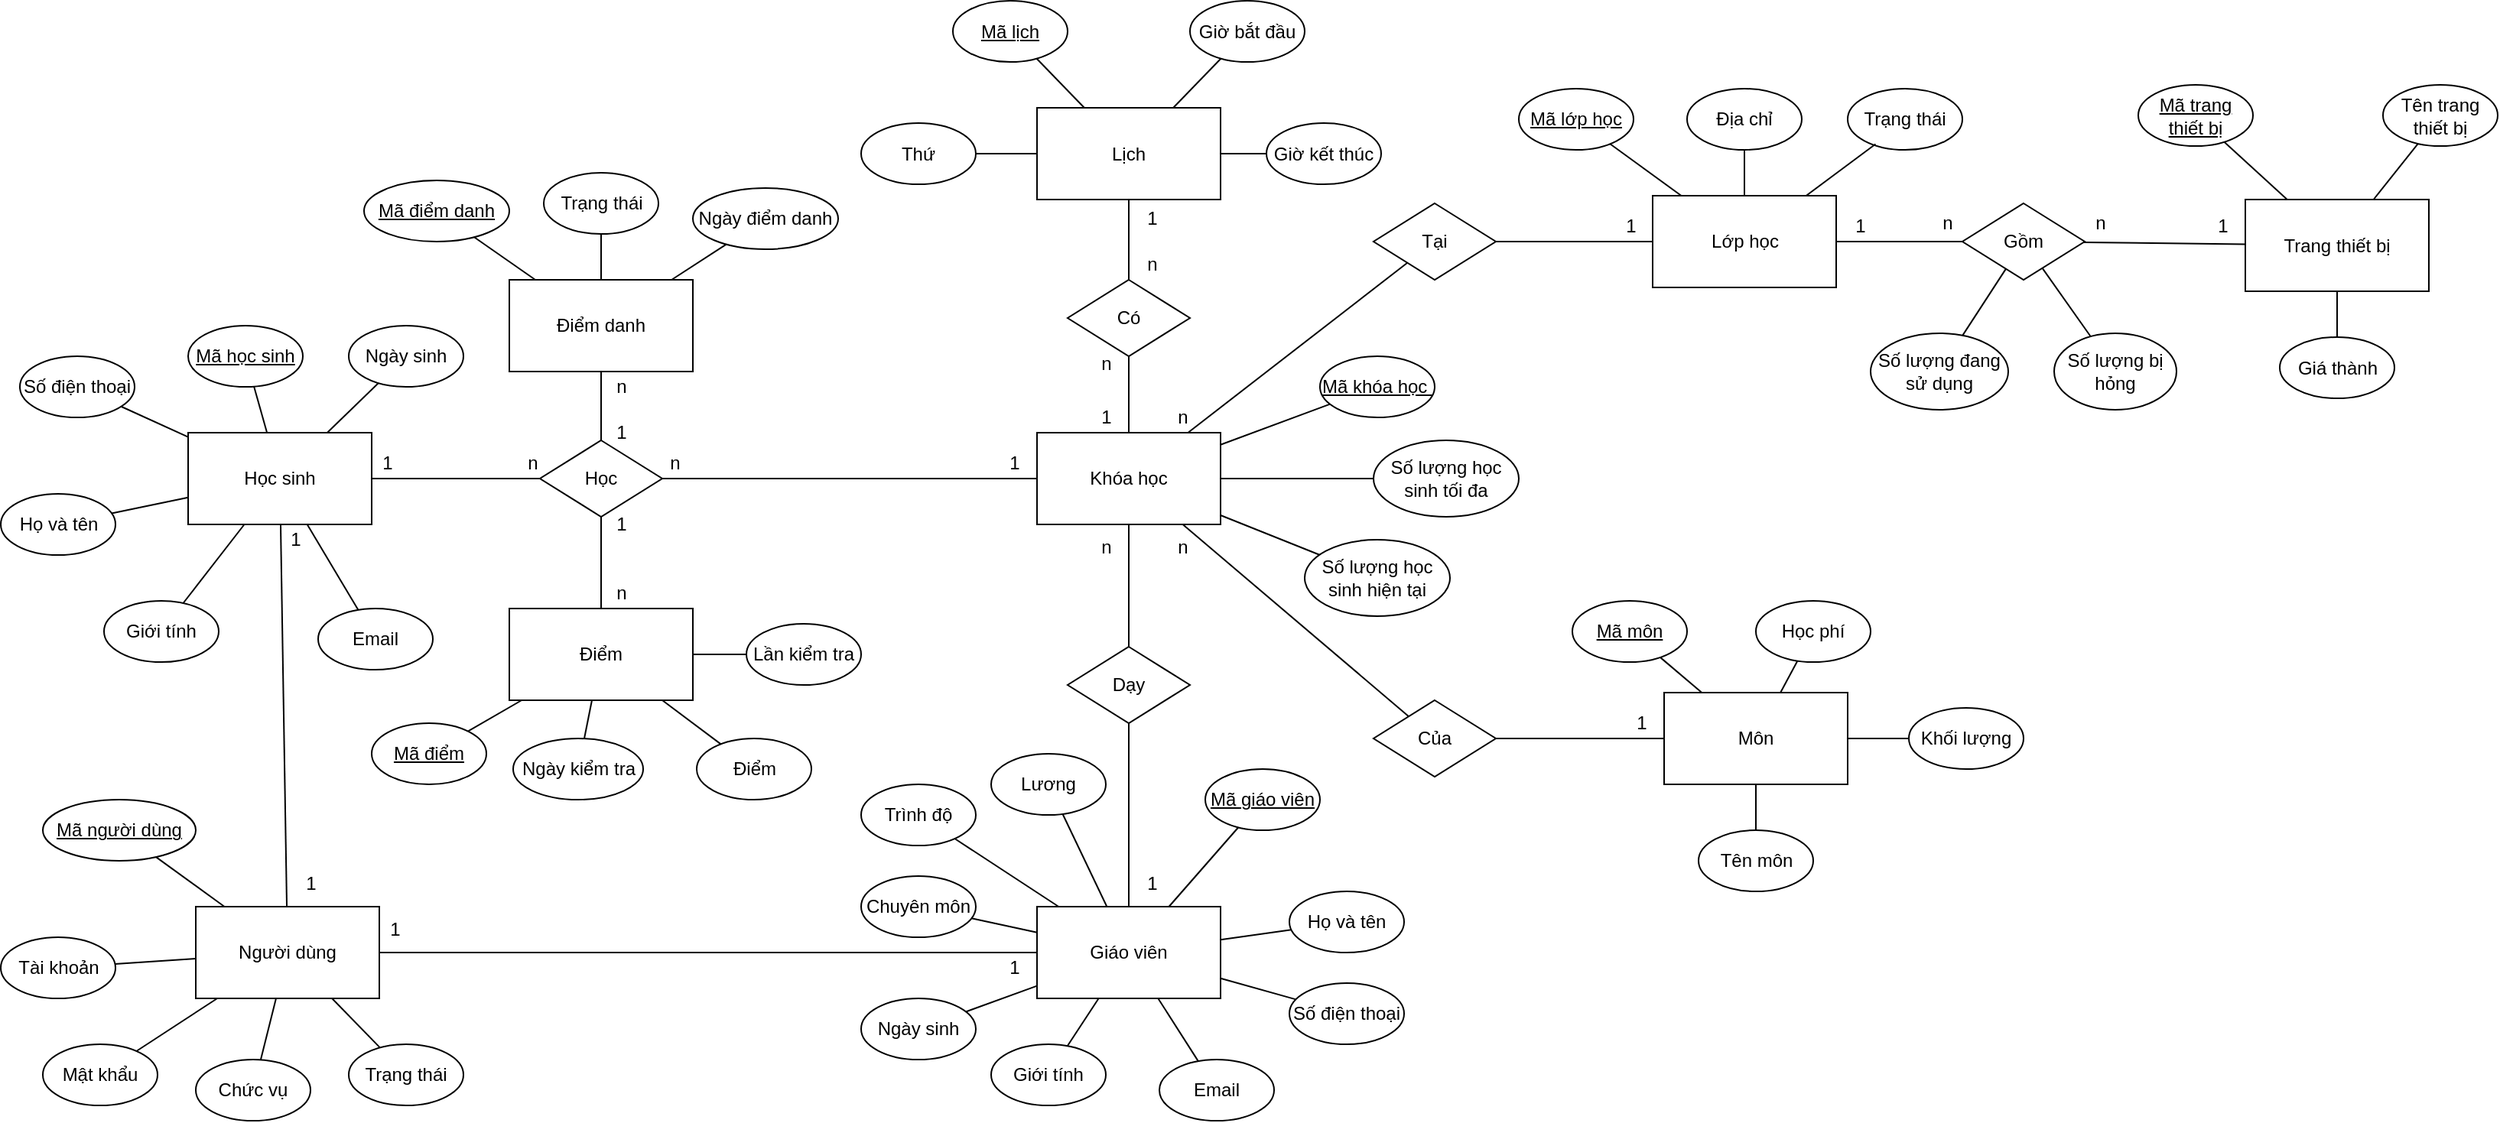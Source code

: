 <mxfile version="26.0.16" pages="4">
  <diagram name="Page-1" id="NPyolefpoLwWsQ_wAZHP">
    <mxGraphModel dx="2524" dy="836" grid="1" gridSize="10" guides="1" tooltips="1" connect="1" arrows="1" fold="1" page="1" pageScale="1" pageWidth="850" pageHeight="1100" math="0" shadow="0">
      <root>
        <mxCell id="0" />
        <mxCell id="1" parent="0" />
        <mxCell id="89rH4PynAYgjbm3u7L0o-1" value="Học sinh" style="rounded=0;whiteSpace=wrap;html=1;" parent="1" vertex="1">
          <mxGeometry x="-475" y="420" width="120" height="60" as="geometry" />
        </mxCell>
        <mxCell id="89rH4PynAYgjbm3u7L0o-2" value="Giáo viên" style="rounded=0;whiteSpace=wrap;html=1;" parent="1" vertex="1">
          <mxGeometry x="80" y="730" width="120" height="60" as="geometry" />
        </mxCell>
        <mxCell id="89rH4PynAYgjbm3u7L0o-4" value="Lớp học" style="rounded=0;whiteSpace=wrap;html=1;" parent="1" vertex="1">
          <mxGeometry x="482.5" y="265" width="120" height="60" as="geometry" />
        </mxCell>
        <mxCell id="89rH4PynAYgjbm3u7L0o-5" value="Khóa học" style="rounded=0;whiteSpace=wrap;html=1;" parent="1" vertex="1">
          <mxGeometry x="80" y="420" width="120" height="60" as="geometry" />
        </mxCell>
        <mxCell id="89rH4PynAYgjbm3u7L0o-7" value="Học" style="rhombus;whiteSpace=wrap;html=1;" parent="1" vertex="1">
          <mxGeometry x="-245" y="425" width="80" height="50" as="geometry" />
        </mxCell>
        <mxCell id="89rH4PynAYgjbm3u7L0o-8" value="Dạy" style="rhombus;whiteSpace=wrap;html=1;" parent="1" vertex="1">
          <mxGeometry x="100" y="560" width="80" height="50" as="geometry" />
        </mxCell>
        <mxCell id="89rH4PynAYgjbm3u7L0o-9" value="Tại" style="rhombus;whiteSpace=wrap;html=1;" parent="1" vertex="1">
          <mxGeometry x="300" y="270" width="80" height="50" as="geometry" />
        </mxCell>
        <mxCell id="89rH4PynAYgjbm3u7L0o-10" value="" style="endArrow=none;html=1;rounded=0;" parent="1" source="89rH4PynAYgjbm3u7L0o-7" target="89rH4PynAYgjbm3u7L0o-1" edge="1">
          <mxGeometry width="50" height="50" relative="1" as="geometry">
            <mxPoint x="225" y="565" as="sourcePoint" />
            <mxPoint x="275" y="515" as="targetPoint" />
          </mxGeometry>
        </mxCell>
        <mxCell id="89rH4PynAYgjbm3u7L0o-11" value="" style="endArrow=none;html=1;rounded=0;" parent="1" source="89rH4PynAYgjbm3u7L0o-5" target="89rH4PynAYgjbm3u7L0o-9" edge="1">
          <mxGeometry width="50" height="50" relative="1" as="geometry">
            <mxPoint x="570" y="450" as="sourcePoint" />
            <mxPoint x="620" y="400" as="targetPoint" />
          </mxGeometry>
        </mxCell>
        <mxCell id="89rH4PynAYgjbm3u7L0o-12" value="" style="endArrow=none;html=1;rounded=0;" parent="1" source="89rH4PynAYgjbm3u7L0o-9" target="89rH4PynAYgjbm3u7L0o-4" edge="1">
          <mxGeometry width="50" height="50" relative="1" as="geometry">
            <mxPoint x="405" y="310" as="sourcePoint" />
            <mxPoint x="675" y="260" as="targetPoint" />
          </mxGeometry>
        </mxCell>
        <mxCell id="89rH4PynAYgjbm3u7L0o-13" value="" style="endArrow=none;html=1;rounded=0;" parent="1" source="89rH4PynAYgjbm3u7L0o-5" target="89rH4PynAYgjbm3u7L0o-8" edge="1">
          <mxGeometry width="50" height="50" relative="1" as="geometry">
            <mxPoint x="570" y="450" as="sourcePoint" />
            <mxPoint x="620" y="400" as="targetPoint" />
          </mxGeometry>
        </mxCell>
        <mxCell id="89rH4PynAYgjbm3u7L0o-14" value="" style="endArrow=none;html=1;rounded=0;" parent="1" source="89rH4PynAYgjbm3u7L0o-5" target="89rH4PynAYgjbm3u7L0o-7" edge="1">
          <mxGeometry width="50" height="50" relative="1" as="geometry">
            <mxPoint x="570" y="450" as="sourcePoint" />
            <mxPoint x="620" y="400" as="targetPoint" />
          </mxGeometry>
        </mxCell>
        <mxCell id="89rH4PynAYgjbm3u7L0o-15" value="" style="endArrow=none;html=1;rounded=0;" parent="1" source="89rH4PynAYgjbm3u7L0o-8" target="89rH4PynAYgjbm3u7L0o-2" edge="1">
          <mxGeometry width="50" height="50" relative="1" as="geometry">
            <mxPoint x="570" y="540" as="sourcePoint" />
            <mxPoint x="620" y="490" as="targetPoint" />
          </mxGeometry>
        </mxCell>
        <mxCell id="89rH4PynAYgjbm3u7L0o-16" value="&lt;u&gt;Mã học sinh&lt;/u&gt;" style="ellipse;whiteSpace=wrap;html=1;" parent="1" vertex="1">
          <mxGeometry x="-475" y="350" width="75" height="40" as="geometry" />
        </mxCell>
        <mxCell id="89rH4PynAYgjbm3u7L0o-17" value="Lịch" style="rounded=0;whiteSpace=wrap;html=1;" parent="1" vertex="1">
          <mxGeometry x="80" y="207.5" width="120" height="60" as="geometry" />
        </mxCell>
        <mxCell id="89rH4PynAYgjbm3u7L0o-20" value="&lt;u&gt;Mã lịch&lt;/u&gt;" style="ellipse;whiteSpace=wrap;html=1;" parent="1" vertex="1">
          <mxGeometry x="25" y="137.5" width="75" height="40" as="geometry" />
        </mxCell>
        <mxCell id="89rH4PynAYgjbm3u7L0o-21" value="Thứ" style="ellipse;whiteSpace=wrap;html=1;" parent="1" vertex="1">
          <mxGeometry x="-35" y="217.5" width="75" height="40" as="geometry" />
        </mxCell>
        <mxCell id="89rH4PynAYgjbm3u7L0o-22" value="Giờ bắt đầu" style="ellipse;whiteSpace=wrap;html=1;" parent="1" vertex="1">
          <mxGeometry x="180" y="137.5" width="75" height="40" as="geometry" />
        </mxCell>
        <mxCell id="89rH4PynAYgjbm3u7L0o-23" value="Giờ kết thúc" style="ellipse;whiteSpace=wrap;html=1;" parent="1" vertex="1">
          <mxGeometry x="230" y="217.5" width="75" height="40" as="geometry" />
        </mxCell>
        <mxCell id="89rH4PynAYgjbm3u7L0o-24" value="" style="endArrow=none;html=1;rounded=0;" parent="1" source="89rH4PynAYgjbm3u7L0o-17" target="89rH4PynAYgjbm3u7L0o-20" edge="1">
          <mxGeometry width="50" height="50" relative="1" as="geometry">
            <mxPoint x="-315" y="-172.5" as="sourcePoint" />
            <mxPoint x="-265" y="-222.5" as="targetPoint" />
          </mxGeometry>
        </mxCell>
        <mxCell id="89rH4PynAYgjbm3u7L0o-25" value="" style="endArrow=none;html=1;rounded=0;" parent="1" source="89rH4PynAYgjbm3u7L0o-17" target="89rH4PynAYgjbm3u7L0o-21" edge="1">
          <mxGeometry width="50" height="50" relative="1" as="geometry">
            <mxPoint x="-588" y="-12.5" as="sourcePoint" />
            <mxPoint x="-613" y="19.5" as="targetPoint" />
          </mxGeometry>
        </mxCell>
        <mxCell id="89rH4PynAYgjbm3u7L0o-26" value="" style="endArrow=none;html=1;rounded=0;" parent="1" source="89rH4PynAYgjbm3u7L0o-17" target="89rH4PynAYgjbm3u7L0o-23" edge="1">
          <mxGeometry width="50" height="50" relative="1" as="geometry">
            <mxPoint x="-578" y="-2.5" as="sourcePoint" />
            <mxPoint x="-603" y="29.5" as="targetPoint" />
          </mxGeometry>
        </mxCell>
        <mxCell id="89rH4PynAYgjbm3u7L0o-28" value="" style="endArrow=none;html=1;rounded=0;" parent="1" source="89rH4PynAYgjbm3u7L0o-17" target="89rH4PynAYgjbm3u7L0o-22" edge="1">
          <mxGeometry width="50" height="50" relative="1" as="geometry">
            <mxPoint x="-568" y="7.5" as="sourcePoint" />
            <mxPoint x="-593" y="39.5" as="targetPoint" />
          </mxGeometry>
        </mxCell>
        <mxCell id="89rH4PynAYgjbm3u7L0o-30" value="Trang thiết bị" style="rounded=0;whiteSpace=wrap;html=1;" parent="1" vertex="1">
          <mxGeometry x="870" y="267.5" width="120" height="60" as="geometry" />
        </mxCell>
        <mxCell id="89rH4PynAYgjbm3u7L0o-31" value="Gồm" style="rhombus;whiteSpace=wrap;html=1;" parent="1" vertex="1">
          <mxGeometry x="685" y="270" width="80" height="50" as="geometry" />
        </mxCell>
        <mxCell id="89rH4PynAYgjbm3u7L0o-32" value="Họ và tên" style="ellipse;whiteSpace=wrap;html=1;" parent="1" vertex="1">
          <mxGeometry x="-597.5" y="460" width="75" height="40" as="geometry" />
        </mxCell>
        <mxCell id="89rH4PynAYgjbm3u7L0o-33" value="Ngày sinh" style="ellipse;whiteSpace=wrap;html=1;" parent="1" vertex="1">
          <mxGeometry x="-370" y="350" width="75" height="40" as="geometry" />
        </mxCell>
        <mxCell id="89rH4PynAYgjbm3u7L0o-34" value="Giới tính" style="ellipse;whiteSpace=wrap;html=1;" parent="1" vertex="1">
          <mxGeometry x="-530" y="530" width="75" height="40" as="geometry" />
        </mxCell>
        <mxCell id="89rH4PynAYgjbm3u7L0o-35" value="Số điện thoại" style="ellipse;whiteSpace=wrap;html=1;" parent="1" vertex="1">
          <mxGeometry x="-585" y="370" width="75" height="40" as="geometry" />
        </mxCell>
        <mxCell id="89rH4PynAYgjbm3u7L0o-36" value="Email" style="ellipse;whiteSpace=wrap;html=1;" parent="1" vertex="1">
          <mxGeometry x="-390" y="535" width="75" height="40" as="geometry" />
        </mxCell>
        <mxCell id="89rH4PynAYgjbm3u7L0o-37" value="" style="endArrow=none;html=1;rounded=0;" parent="1" source="89rH4PynAYgjbm3u7L0o-35" target="89rH4PynAYgjbm3u7L0o-1" edge="1">
          <mxGeometry width="50" height="50" relative="1" as="geometry">
            <mxPoint x="15" y="750" as="sourcePoint" />
            <mxPoint x="65" y="700" as="targetPoint" />
          </mxGeometry>
        </mxCell>
        <mxCell id="89rH4PynAYgjbm3u7L0o-38" value="" style="endArrow=none;html=1;rounded=0;" parent="1" source="89rH4PynAYgjbm3u7L0o-16" target="89rH4PynAYgjbm3u7L0o-1" edge="1">
          <mxGeometry width="50" height="50" relative="1" as="geometry">
            <mxPoint x="-554.84" y="379.76" as="sourcePoint" />
            <mxPoint x="-463.84" y="389.76" as="targetPoint" />
          </mxGeometry>
        </mxCell>
        <mxCell id="89rH4PynAYgjbm3u7L0o-39" value="" style="endArrow=none;html=1;rounded=0;" parent="1" source="89rH4PynAYgjbm3u7L0o-32" target="89rH4PynAYgjbm3u7L0o-1" edge="1">
          <mxGeometry width="50" height="50" relative="1" as="geometry">
            <mxPoint x="-539.07" y="339.92" as="sourcePoint" />
            <mxPoint x="-416.07" y="414.92" as="targetPoint" />
          </mxGeometry>
        </mxCell>
        <mxCell id="89rH4PynAYgjbm3u7L0o-43" value="" style="endArrow=none;html=1;rounded=0;" parent="1" source="89rH4PynAYgjbm3u7L0o-33" target="89rH4PynAYgjbm3u7L0o-1" edge="1">
          <mxGeometry width="50" height="50" relative="1" as="geometry">
            <mxPoint x="-412.37" y="339.7" as="sourcePoint" />
            <mxPoint x="-375.37" y="410.7" as="targetPoint" />
          </mxGeometry>
        </mxCell>
        <mxCell id="89rH4PynAYgjbm3u7L0o-46" value="" style="endArrow=none;html=1;rounded=0;" parent="1" source="89rH4PynAYgjbm3u7L0o-34" target="89rH4PynAYgjbm3u7L0o-1" edge="1">
          <mxGeometry width="50" height="50" relative="1" as="geometry">
            <mxPoint x="-316.87" y="360.42" as="sourcePoint" />
            <mxPoint x="-344.87" y="430.42" as="targetPoint" />
          </mxGeometry>
        </mxCell>
        <mxCell id="89rH4PynAYgjbm3u7L0o-47" value="" style="endArrow=none;html=1;rounded=0;" parent="1" source="89rH4PynAYgjbm3u7L0o-36" target="89rH4PynAYgjbm3u7L0o-1" edge="1">
          <mxGeometry width="50" height="50" relative="1" as="geometry">
            <mxPoint x="-264.87" y="367" as="sourcePoint" />
            <mxPoint x="-354.87" y="440" as="targetPoint" />
          </mxGeometry>
        </mxCell>
        <mxCell id="89rH4PynAYgjbm3u7L0o-48" value="Họ và tên" style="ellipse;whiteSpace=wrap;html=1;" parent="1" vertex="1">
          <mxGeometry x="245" y="720" width="75" height="40" as="geometry" />
        </mxCell>
        <mxCell id="89rH4PynAYgjbm3u7L0o-50" value="Ngày sinh" style="ellipse;whiteSpace=wrap;html=1;" parent="1" vertex="1">
          <mxGeometry x="-35" y="790" width="75" height="40" as="geometry" />
        </mxCell>
        <mxCell id="89rH4PynAYgjbm3u7L0o-53" value="Giới tính" style="ellipse;whiteSpace=wrap;html=1;" parent="1" vertex="1">
          <mxGeometry x="50" y="820" width="75" height="40" as="geometry" />
        </mxCell>
        <mxCell id="89rH4PynAYgjbm3u7L0o-57" value="Email" style="ellipse;whiteSpace=wrap;html=1;" parent="1" vertex="1">
          <mxGeometry x="160" y="830" width="75" height="40" as="geometry" />
        </mxCell>
        <mxCell id="89rH4PynAYgjbm3u7L0o-62" value="Số điện thoại" style="ellipse;whiteSpace=wrap;html=1;" parent="1" vertex="1">
          <mxGeometry x="245" y="780" width="75" height="40" as="geometry" />
        </mxCell>
        <mxCell id="89rH4PynAYgjbm3u7L0o-68" value="&lt;u&gt;Mã giáo viên&lt;/u&gt;" style="ellipse;whiteSpace=wrap;html=1;" parent="1" vertex="1">
          <mxGeometry x="190" y="640" width="75" height="40" as="geometry" />
        </mxCell>
        <mxCell id="89rH4PynAYgjbm3u7L0o-69" value="Chuyên môn" style="ellipse;whiteSpace=wrap;html=1;" parent="1" vertex="1">
          <mxGeometry x="-35" y="710" width="75" height="40" as="geometry" />
        </mxCell>
        <mxCell id="89rH4PynAYgjbm3u7L0o-70" value="Trình độ" style="ellipse;whiteSpace=wrap;html=1;" parent="1" vertex="1">
          <mxGeometry x="-35" y="650" width="75" height="40" as="geometry" />
        </mxCell>
        <mxCell id="89rH4PynAYgjbm3u7L0o-71" value="Lương" style="ellipse;whiteSpace=wrap;html=1;" parent="1" vertex="1">
          <mxGeometry x="50" y="630" width="75" height="40" as="geometry" />
        </mxCell>
        <mxCell id="89rH4PynAYgjbm3u7L0o-73" value="" style="endArrow=none;html=1;rounded=0;" parent="1" source="89rH4PynAYgjbm3u7L0o-2" target="89rH4PynAYgjbm3u7L0o-68" edge="1">
          <mxGeometry width="50" height="50" relative="1" as="geometry">
            <mxPoint x="220" y="680" as="sourcePoint" />
            <mxPoint x="270" y="630" as="targetPoint" />
          </mxGeometry>
        </mxCell>
        <mxCell id="89rH4PynAYgjbm3u7L0o-75" value="" style="endArrow=none;html=1;rounded=0;" parent="1" source="89rH4PynAYgjbm3u7L0o-2" target="89rH4PynAYgjbm3u7L0o-48" edge="1">
          <mxGeometry width="50" height="50" relative="1" as="geometry">
            <mxPoint x="210" y="742.62" as="sourcePoint" />
            <mxPoint x="282" y="729.62" as="targetPoint" />
          </mxGeometry>
        </mxCell>
        <mxCell id="89rH4PynAYgjbm3u7L0o-76" value="" style="endArrow=none;html=1;rounded=0;" parent="1" source="89rH4PynAYgjbm3u7L0o-2" target="89rH4PynAYgjbm3u7L0o-62" edge="1">
          <mxGeometry width="50" height="50" relative="1" as="geometry">
            <mxPoint x="193.14" y="756.22" as="sourcePoint" />
            <mxPoint x="270.14" y="770.22" as="targetPoint" />
          </mxGeometry>
        </mxCell>
        <mxCell id="89rH4PynAYgjbm3u7L0o-77" value="" style="endArrow=none;html=1;rounded=0;" parent="1" source="89rH4PynAYgjbm3u7L0o-2" target="89rH4PynAYgjbm3u7L0o-57" edge="1">
          <mxGeometry width="50" height="50" relative="1" as="geometry">
            <mxPoint x="161.84" y="794.24" as="sourcePoint" />
            <mxPoint x="249.84" y="840.24" as="targetPoint" />
          </mxGeometry>
        </mxCell>
        <mxCell id="89rH4PynAYgjbm3u7L0o-79" value="" style="endArrow=none;html=1;rounded=0;" parent="1" source="89rH4PynAYgjbm3u7L0o-2" target="89rH4PynAYgjbm3u7L0o-53" edge="1">
          <mxGeometry width="50" height="50" relative="1" as="geometry">
            <mxPoint x="130" y="810" as="sourcePoint" />
            <mxPoint x="177" y="831" as="targetPoint" />
          </mxGeometry>
        </mxCell>
        <mxCell id="89rH4PynAYgjbm3u7L0o-80" value="" style="endArrow=none;html=1;rounded=0;" parent="1" source="89rH4PynAYgjbm3u7L0o-2" target="89rH4PynAYgjbm3u7L0o-50" edge="1">
          <mxGeometry width="50" height="50" relative="1" as="geometry">
            <mxPoint x="129" y="810" as="sourcePoint" />
            <mxPoint x="100" y="851" as="targetPoint" />
          </mxGeometry>
        </mxCell>
        <mxCell id="89rH4PynAYgjbm3u7L0o-81" value="" style="endArrow=none;html=1;rounded=0;" parent="1" source="89rH4PynAYgjbm3u7L0o-2" target="89rH4PynAYgjbm3u7L0o-69" edge="1">
          <mxGeometry width="50" height="50" relative="1" as="geometry">
            <mxPoint x="139" y="820" as="sourcePoint" />
            <mxPoint x="110" y="861" as="targetPoint" />
          </mxGeometry>
        </mxCell>
        <mxCell id="89rH4PynAYgjbm3u7L0o-83" value="" style="endArrow=none;html=1;rounded=0;" parent="1" source="89rH4PynAYgjbm3u7L0o-2" target="89rH4PynAYgjbm3u7L0o-70" edge="1">
          <mxGeometry width="50" height="50" relative="1" as="geometry">
            <mxPoint x="149" y="830" as="sourcePoint" />
            <mxPoint x="120" y="871" as="targetPoint" />
          </mxGeometry>
        </mxCell>
        <mxCell id="89rH4PynAYgjbm3u7L0o-84" value="" style="endArrow=none;html=1;rounded=0;" parent="1" source="89rH4PynAYgjbm3u7L0o-2" target="89rH4PynAYgjbm3u7L0o-71" edge="1">
          <mxGeometry width="50" height="50" relative="1" as="geometry">
            <mxPoint x="159" y="840" as="sourcePoint" />
            <mxPoint x="130" y="881" as="targetPoint" />
          </mxGeometry>
        </mxCell>
        <mxCell id="89rH4PynAYgjbm3u7L0o-85" value="&lt;u&gt;Mã khóa học&amp;nbsp;&lt;/u&gt;" style="ellipse;whiteSpace=wrap;html=1;" parent="1" vertex="1">
          <mxGeometry x="265" y="370" width="75" height="40" as="geometry" />
        </mxCell>
        <mxCell id="89rH4PynAYgjbm3u7L0o-86" value="Số lượng học sinh tối đa" style="ellipse;whiteSpace=wrap;html=1;" parent="1" vertex="1">
          <mxGeometry x="300" y="425" width="95" height="50" as="geometry" />
        </mxCell>
        <mxCell id="89rH4PynAYgjbm3u7L0o-87" value="Số lượng học sinh hiện tại" style="ellipse;whiteSpace=wrap;html=1;" parent="1" vertex="1">
          <mxGeometry x="255" y="490" width="95" height="50" as="geometry" />
        </mxCell>
        <mxCell id="89rH4PynAYgjbm3u7L0o-89" value="" style="endArrow=none;html=1;rounded=0;" parent="1" source="89rH4PynAYgjbm3u7L0o-85" target="89rH4PynAYgjbm3u7L0o-5" edge="1">
          <mxGeometry width="50" height="50" relative="1" as="geometry">
            <mxPoint x="550" y="500" as="sourcePoint" />
            <mxPoint x="600" y="450" as="targetPoint" />
          </mxGeometry>
        </mxCell>
        <mxCell id="89rH4PynAYgjbm3u7L0o-90" value="" style="endArrow=none;html=1;rounded=0;" parent="1" source="89rH4PynAYgjbm3u7L0o-86" target="89rH4PynAYgjbm3u7L0o-5" edge="1">
          <mxGeometry width="50" height="50" relative="1" as="geometry">
            <mxPoint x="44" y="404" as="sourcePoint" />
            <mxPoint x="93" y="430" as="targetPoint" />
          </mxGeometry>
        </mxCell>
        <mxCell id="89rH4PynAYgjbm3u7L0o-91" value="" style="endArrow=none;html=1;rounded=0;" parent="1" source="89rH4PynAYgjbm3u7L0o-87" target="89rH4PynAYgjbm3u7L0o-5" edge="1">
          <mxGeometry width="50" height="50" relative="1" as="geometry">
            <mxPoint x="54" y="414" as="sourcePoint" />
            <mxPoint x="103" y="440" as="targetPoint" />
          </mxGeometry>
        </mxCell>
        <mxCell id="89rH4PynAYgjbm3u7L0o-93" value="&lt;u&gt;Mã lớp học&lt;/u&gt;" style="ellipse;whiteSpace=wrap;html=1;" parent="1" vertex="1">
          <mxGeometry x="395" y="195" width="75" height="40" as="geometry" />
        </mxCell>
        <mxCell id="89rH4PynAYgjbm3u7L0o-94" value="Địa chỉ" style="ellipse;whiteSpace=wrap;html=1;" parent="1" vertex="1">
          <mxGeometry x="505" y="195" width="75" height="40" as="geometry" />
        </mxCell>
        <mxCell id="89rH4PynAYgjbm3u7L0o-95" value="Trạng thái" style="ellipse;whiteSpace=wrap;html=1;" parent="1" vertex="1">
          <mxGeometry x="610" y="195" width="75" height="40" as="geometry" />
        </mxCell>
        <mxCell id="89rH4PynAYgjbm3u7L0o-96" value="" style="endArrow=none;html=1;rounded=0;" parent="1" source="89rH4PynAYgjbm3u7L0o-4" target="89rH4PynAYgjbm3u7L0o-93" edge="1">
          <mxGeometry width="50" height="50" relative="1" as="geometry">
            <mxPoint x="702.5" y="415" as="sourcePoint" />
            <mxPoint x="752.5" y="365" as="targetPoint" />
          </mxGeometry>
        </mxCell>
        <mxCell id="89rH4PynAYgjbm3u7L0o-98" value="" style="endArrow=none;html=1;rounded=0;" parent="1" source="89rH4PynAYgjbm3u7L0o-4" target="89rH4PynAYgjbm3u7L0o-94" edge="1">
          <mxGeometry width="50" height="50" relative="1" as="geometry">
            <mxPoint x="593.5" y="345" as="sourcePoint" />
            <mxPoint x="512.5" y="263" as="targetPoint" />
          </mxGeometry>
        </mxCell>
        <mxCell id="89rH4PynAYgjbm3u7L0o-99" value="" style="endArrow=none;html=1;rounded=0;" parent="1" source="89rH4PynAYgjbm3u7L0o-4" edge="1">
          <mxGeometry width="50" height="50" relative="1" as="geometry">
            <mxPoint x="603.5" y="355" as="sourcePoint" />
            <mxPoint x="628.223" y="231.282" as="targetPoint" />
          </mxGeometry>
        </mxCell>
        <mxCell id="89rH4PynAYgjbm3u7L0o-100" value="&lt;u&gt;Mã trang thiết bị&lt;/u&gt;" style="ellipse;whiteSpace=wrap;html=1;" parent="1" vertex="1">
          <mxGeometry x="800" y="192.5" width="75" height="40" as="geometry" />
        </mxCell>
        <mxCell id="89rH4PynAYgjbm3u7L0o-101" value="Tên trang thiết bị" style="ellipse;whiteSpace=wrap;html=1;" parent="1" vertex="1">
          <mxGeometry x="960" y="192.5" width="75" height="40" as="geometry" />
        </mxCell>
        <mxCell id="89rH4PynAYgjbm3u7L0o-105" value="Giá thành" style="ellipse;whiteSpace=wrap;html=1;" parent="1" vertex="1">
          <mxGeometry x="892.5" y="357.5" width="75" height="40" as="geometry" />
        </mxCell>
        <mxCell id="89rH4PynAYgjbm3u7L0o-106" value="" style="endArrow=none;html=1;rounded=0;" parent="1" source="89rH4PynAYgjbm3u7L0o-31" target="89rH4PynAYgjbm3u7L0o-30" edge="1">
          <mxGeometry width="50" height="50" relative="1" as="geometry">
            <mxPoint x="602.5" y="640" as="sourcePoint" />
            <mxPoint x="652.5" y="590" as="targetPoint" />
          </mxGeometry>
        </mxCell>
        <mxCell id="89rH4PynAYgjbm3u7L0o-108" value="" style="endArrow=none;html=1;rounded=0;" parent="1" source="89rH4PynAYgjbm3u7L0o-105" target="89rH4PynAYgjbm3u7L0o-30" edge="1">
          <mxGeometry width="50" height="50" relative="1" as="geometry">
            <mxPoint x="888" y="373.5" as="sourcePoint" />
            <mxPoint x="960" y="375.5" as="targetPoint" />
          </mxGeometry>
        </mxCell>
        <mxCell id="89rH4PynAYgjbm3u7L0o-110" value="" style="endArrow=none;html=1;rounded=0;" parent="1" source="89rH4PynAYgjbm3u7L0o-100" target="89rH4PynAYgjbm3u7L0o-30" edge="1">
          <mxGeometry width="50" height="50" relative="1" as="geometry">
            <mxPoint x="908" y="393.5" as="sourcePoint" />
            <mxPoint x="980" y="395.5" as="targetPoint" />
          </mxGeometry>
        </mxCell>
        <mxCell id="89rH4PynAYgjbm3u7L0o-111" value="" style="endArrow=none;html=1;rounded=0;" parent="1" source="89rH4PynAYgjbm3u7L0o-101" target="89rH4PynAYgjbm3u7L0o-30" edge="1">
          <mxGeometry width="50" height="50" relative="1" as="geometry">
            <mxPoint x="918" y="403.5" as="sourcePoint" />
            <mxPoint x="990" y="405.5" as="targetPoint" />
          </mxGeometry>
        </mxCell>
        <mxCell id="89rH4PynAYgjbm3u7L0o-113" value="" style="endArrow=none;html=1;rounded=0;" parent="1" source="89rH4PynAYgjbm3u7L0o-4" target="89rH4PynAYgjbm3u7L0o-31" edge="1">
          <mxGeometry width="50" height="50" relative="1" as="geometry">
            <mxPoint x="657.5" y="500" as="sourcePoint" />
            <mxPoint x="727.5" y="450" as="targetPoint" />
          </mxGeometry>
        </mxCell>
        <mxCell id="oXIHRH6iw4Nwk3EpeCEq-1" value="Môn" style="rounded=0;whiteSpace=wrap;html=1;" parent="1" vertex="1">
          <mxGeometry x="490" y="590" width="120" height="60" as="geometry" />
        </mxCell>
        <mxCell id="oXIHRH6iw4Nwk3EpeCEq-2" value="&lt;u&gt;Mã môn&lt;/u&gt;" style="ellipse;whiteSpace=wrap;html=1;" parent="1" vertex="1">
          <mxGeometry x="430" y="530" width="75" height="40" as="geometry" />
        </mxCell>
        <mxCell id="oXIHRH6iw4Nwk3EpeCEq-3" value="Tên môn" style="ellipse;whiteSpace=wrap;html=1;" parent="1" vertex="1">
          <mxGeometry x="512.5" y="680" width="75" height="40" as="geometry" />
        </mxCell>
        <mxCell id="oXIHRH6iw4Nwk3EpeCEq-4" value="Học phí" style="ellipse;whiteSpace=wrap;html=1;" parent="1" vertex="1">
          <mxGeometry x="550" y="530" width="75" height="40" as="geometry" />
        </mxCell>
        <mxCell id="oXIHRH6iw4Nwk3EpeCEq-5" value="Khối lượng" style="ellipse;whiteSpace=wrap;html=1;" parent="1" vertex="1">
          <mxGeometry x="650" y="600" width="75" height="40" as="geometry" />
        </mxCell>
        <mxCell id="oXIHRH6iw4Nwk3EpeCEq-6" value="" style="endArrow=none;html=1;rounded=0;" parent="1" source="oXIHRH6iw4Nwk3EpeCEq-1" target="oXIHRH6iw4Nwk3EpeCEq-2" edge="1">
          <mxGeometry width="50" height="50" relative="1" as="geometry">
            <mxPoint x="120" y="280" as="sourcePoint" />
            <mxPoint x="170" y="230" as="targetPoint" />
          </mxGeometry>
        </mxCell>
        <mxCell id="oXIHRH6iw4Nwk3EpeCEq-7" value="" style="endArrow=none;html=1;rounded=0;" parent="1" source="oXIHRH6iw4Nwk3EpeCEq-1" target="oXIHRH6iw4Nwk3EpeCEq-3" edge="1">
          <mxGeometry width="50" height="50" relative="1" as="geometry">
            <mxPoint x="-153" y="440" as="sourcePoint" />
            <mxPoint x="-178" y="472" as="targetPoint" />
          </mxGeometry>
        </mxCell>
        <mxCell id="oXIHRH6iw4Nwk3EpeCEq-8" value="" style="endArrow=none;html=1;rounded=0;" parent="1" source="oXIHRH6iw4Nwk3EpeCEq-1" target="oXIHRH6iw4Nwk3EpeCEq-5" edge="1">
          <mxGeometry width="50" height="50" relative="1" as="geometry">
            <mxPoint x="-143" y="450" as="sourcePoint" />
            <mxPoint x="-168" y="482" as="targetPoint" />
          </mxGeometry>
        </mxCell>
        <mxCell id="oXIHRH6iw4Nwk3EpeCEq-9" value="" style="endArrow=none;html=1;rounded=0;" parent="1" source="oXIHRH6iw4Nwk3EpeCEq-1" target="oXIHRH6iw4Nwk3EpeCEq-4" edge="1">
          <mxGeometry width="50" height="50" relative="1" as="geometry">
            <mxPoint x="-133" y="460" as="sourcePoint" />
            <mxPoint x="-158" y="492" as="targetPoint" />
          </mxGeometry>
        </mxCell>
        <mxCell id="M8XPIu96I7IRhmxZXa72-7" value="Của" style="rhombus;whiteSpace=wrap;html=1;" parent="1" vertex="1">
          <mxGeometry x="300" y="595" width="80" height="50" as="geometry" />
        </mxCell>
        <mxCell id="M8XPIu96I7IRhmxZXa72-8" value="" style="endArrow=none;html=1;rounded=0;" parent="1" source="89rH4PynAYgjbm3u7L0o-5" target="M8XPIu96I7IRhmxZXa72-7" edge="1">
          <mxGeometry width="50" height="50" relative="1" as="geometry">
            <mxPoint x="210" y="460" as="sourcePoint" />
            <mxPoint x="345" y="345" as="targetPoint" />
          </mxGeometry>
        </mxCell>
        <mxCell id="M8XPIu96I7IRhmxZXa72-9" value="" style="endArrow=none;html=1;rounded=0;" parent="1" source="M8XPIu96I7IRhmxZXa72-7" target="oXIHRH6iw4Nwk3EpeCEq-1" edge="1">
          <mxGeometry width="50" height="50" relative="1" as="geometry">
            <mxPoint x="220" y="657" as="sourcePoint" />
            <mxPoint x="347" y="692" as="targetPoint" />
          </mxGeometry>
        </mxCell>
        <mxCell id="-JmXg3D6254k1wARbazW-1" value="Có" style="rhombus;whiteSpace=wrap;html=1;" parent="1" vertex="1">
          <mxGeometry x="100" y="320" width="80" height="50" as="geometry" />
        </mxCell>
        <mxCell id="-JmXg3D6254k1wARbazW-2" value="" style="endArrow=none;html=1;rounded=0;" parent="1" source="89rH4PynAYgjbm3u7L0o-17" target="-JmXg3D6254k1wARbazW-1" edge="1">
          <mxGeometry width="50" height="50" relative="1" as="geometry">
            <mxPoint x="65" y="130" as="sourcePoint" />
            <mxPoint x="-58" y="183" as="targetPoint" />
          </mxGeometry>
        </mxCell>
        <mxCell id="-JmXg3D6254k1wARbazW-3" value="" style="endArrow=none;html=1;rounded=0;" parent="1" source="-JmXg3D6254k1wARbazW-1" target="89rH4PynAYgjbm3u7L0o-5" edge="1">
          <mxGeometry width="50" height="50" relative="1" as="geometry">
            <mxPoint x="75" y="125" as="sourcePoint" />
            <mxPoint x="-48" y="178" as="targetPoint" />
          </mxGeometry>
        </mxCell>
        <mxCell id="St3L0B2oduJBE1O3ebOx-1" value="Số lượng đang sử dụng" style="ellipse;whiteSpace=wrap;html=1;" parent="1" vertex="1">
          <mxGeometry x="625" y="355" width="90" height="50" as="geometry" />
        </mxCell>
        <mxCell id="St3L0B2oduJBE1O3ebOx-2" value="Số lượng bị hỏng" style="ellipse;whiteSpace=wrap;html=1;" parent="1" vertex="1">
          <mxGeometry x="745" y="355" width="80" height="50" as="geometry" />
        </mxCell>
        <mxCell id="YWe5nQLRlcS1xyr8e1BZ-1" value="" style="endArrow=none;html=1;rounded=0;" parent="1" source="St3L0B2oduJBE1O3ebOx-1" target="89rH4PynAYgjbm3u7L0o-31" edge="1">
          <mxGeometry width="50" height="50" relative="1" as="geometry">
            <mxPoint x="586" y="345" as="sourcePoint" />
            <mxPoint x="643" y="263" as="targetPoint" />
          </mxGeometry>
        </mxCell>
        <mxCell id="YWe5nQLRlcS1xyr8e1BZ-2" value="" style="endArrow=none;html=1;rounded=0;" parent="1" source="St3L0B2oduJBE1O3ebOx-2" target="89rH4PynAYgjbm3u7L0o-31" edge="1">
          <mxGeometry width="50" height="50" relative="1" as="geometry">
            <mxPoint x="596" y="355" as="sourcePoint" />
            <mxPoint x="653" y="273" as="targetPoint" />
          </mxGeometry>
        </mxCell>
        <mxCell id="_T5TpqlqDLhLxQ6CeKR3-1" value="Điểm" style="rounded=0;whiteSpace=wrap;html=1;" parent="1" vertex="1">
          <mxGeometry x="-265" y="535" width="120" height="60" as="geometry" />
        </mxCell>
        <mxCell id="_T5TpqlqDLhLxQ6CeKR3-2" value="&lt;u&gt;Mã điểm&lt;/u&gt;" style="ellipse;whiteSpace=wrap;html=1;" parent="1" vertex="1">
          <mxGeometry x="-355" y="610" width="75" height="40" as="geometry" />
        </mxCell>
        <mxCell id="_T5TpqlqDLhLxQ6CeKR3-3" value="Ngày kiểm tra" style="ellipse;whiteSpace=wrap;html=1;" parent="1" vertex="1">
          <mxGeometry x="-262.5" y="620" width="85" height="40" as="geometry" />
        </mxCell>
        <mxCell id="_T5TpqlqDLhLxQ6CeKR3-5" value="Điểm" style="ellipse;whiteSpace=wrap;html=1;" parent="1" vertex="1">
          <mxGeometry x="-142.5" y="620" width="75" height="40" as="geometry" />
        </mxCell>
        <mxCell id="_T5TpqlqDLhLxQ6CeKR3-6" value="Lần kiểm tra" style="ellipse;whiteSpace=wrap;html=1;" parent="1" vertex="1">
          <mxGeometry x="-110" y="545" width="75" height="40" as="geometry" />
        </mxCell>
        <mxCell id="_T5TpqlqDLhLxQ6CeKR3-8" value="" style="endArrow=none;html=1;rounded=0;" parent="1" source="_T5TpqlqDLhLxQ6CeKR3-6" target="_T5TpqlqDLhLxQ6CeKR3-1" edge="1">
          <mxGeometry width="50" height="50" relative="1" as="geometry">
            <mxPoint x="-390" y="605" as="sourcePoint" />
            <mxPoint x="255" y="880" as="targetPoint" />
          </mxGeometry>
        </mxCell>
        <mxCell id="_T5TpqlqDLhLxQ6CeKR3-9" value="" style="endArrow=none;html=1;rounded=0;" parent="1" source="_T5TpqlqDLhLxQ6CeKR3-2" target="_T5TpqlqDLhLxQ6CeKR3-1" edge="1">
          <mxGeometry width="50" height="50" relative="1" as="geometry">
            <mxPoint x="-364.84" y="559.76" as="sourcePoint" />
            <mxPoint x="-273.84" y="569.76" as="targetPoint" />
          </mxGeometry>
        </mxCell>
        <mxCell id="_T5TpqlqDLhLxQ6CeKR3-10" value="" style="endArrow=none;html=1;rounded=0;" parent="1" source="_T5TpqlqDLhLxQ6CeKR3-3" target="_T5TpqlqDLhLxQ6CeKR3-1" edge="1">
          <mxGeometry width="50" height="50" relative="1" as="geometry">
            <mxPoint x="-349.07" y="519.92" as="sourcePoint" />
            <mxPoint x="-226.07" y="594.92" as="targetPoint" />
          </mxGeometry>
        </mxCell>
        <mxCell id="_T5TpqlqDLhLxQ6CeKR3-12" value="" style="endArrow=none;html=1;rounded=0;" parent="1" source="_T5TpqlqDLhLxQ6CeKR3-5" target="_T5TpqlqDLhLxQ6CeKR3-1" edge="1">
          <mxGeometry width="50" height="50" relative="1" as="geometry">
            <mxPoint x="-126.87" y="540.42" as="sourcePoint" />
            <mxPoint x="-154.87" y="610.42" as="targetPoint" />
          </mxGeometry>
        </mxCell>
        <mxCell id="LCXwuJQNGxld14h-pECL-1" value="" style="endArrow=none;html=1;rounded=0;" parent="1" source="_T5TpqlqDLhLxQ6CeKR3-1" target="89rH4PynAYgjbm3u7L0o-7" edge="1">
          <mxGeometry width="50" height="50" relative="1" as="geometry">
            <mxPoint x="-368" y="580" as="sourcePoint" />
            <mxPoint x="-245" y="655" as="targetPoint" />
          </mxGeometry>
        </mxCell>
        <mxCell id="LCXwuJQNGxld14h-pECL-2" value="Điểm danh" style="rounded=0;whiteSpace=wrap;html=1;" parent="1" vertex="1">
          <mxGeometry x="-265" y="320" width="120" height="60" as="geometry" />
        </mxCell>
        <mxCell id="LCXwuJQNGxld14h-pECL-3" value="&lt;u&gt;Mã điểm danh&lt;/u&gt;" style="ellipse;whiteSpace=wrap;html=1;" parent="1" vertex="1">
          <mxGeometry x="-360" y="255" width="95" height="40" as="geometry" />
        </mxCell>
        <mxCell id="LCXwuJQNGxld14h-pECL-4" value="Trạng thái" style="ellipse;whiteSpace=wrap;html=1;" parent="1" vertex="1">
          <mxGeometry x="-242.5" y="250" width="75" height="40" as="geometry" />
        </mxCell>
        <mxCell id="LCXwuJQNGxld14h-pECL-7" value="Ngày điểm danh" style="ellipse;whiteSpace=wrap;html=1;" parent="1" vertex="1">
          <mxGeometry x="-145" y="260" width="95" height="40" as="geometry" />
        </mxCell>
        <mxCell id="LCXwuJQNGxld14h-pECL-9" value="" style="endArrow=none;html=1;rounded=0;" parent="1" source="LCXwuJQNGxld14h-pECL-7" target="LCXwuJQNGxld14h-pECL-2" edge="1">
          <mxGeometry width="50" height="50" relative="1" as="geometry">
            <mxPoint x="170" y="575" as="sourcePoint" />
            <mxPoint x="220" y="525" as="targetPoint" />
          </mxGeometry>
        </mxCell>
        <mxCell id="LCXwuJQNGxld14h-pECL-10" value="" style="endArrow=none;html=1;rounded=0;" parent="1" source="LCXwuJQNGxld14h-pECL-3" target="LCXwuJQNGxld14h-pECL-2" edge="1">
          <mxGeometry width="50" height="50" relative="1" as="geometry">
            <mxPoint x="-399.84" y="204.76" as="sourcePoint" />
            <mxPoint x="-308.84" y="214.76" as="targetPoint" />
          </mxGeometry>
        </mxCell>
        <mxCell id="LCXwuJQNGxld14h-pECL-11" value="" style="endArrow=none;html=1;rounded=0;" parent="1" source="LCXwuJQNGxld14h-pECL-4" target="LCXwuJQNGxld14h-pECL-2" edge="1">
          <mxGeometry width="50" height="50" relative="1" as="geometry">
            <mxPoint x="-384.07" y="164.92" as="sourcePoint" />
            <mxPoint x="-261.07" y="239.92" as="targetPoint" />
          </mxGeometry>
        </mxCell>
        <mxCell id="Gqk5p_rbtaIPlCd93jpv-1" value="" style="endArrow=none;html=1;rounded=0;" parent="1" source="89rH4PynAYgjbm3u7L0o-7" target="LCXwuJQNGxld14h-pECL-2" edge="1">
          <mxGeometry width="50" height="50" relative="1" as="geometry">
            <mxPoint x="-393" y="262" as="sourcePoint" />
            <mxPoint x="-310" y="240" as="targetPoint" />
          </mxGeometry>
        </mxCell>
        <mxCell id="0BVFtr3i2Yd47HPmZl5e-1" value="Người dùng" style="rounded=0;whiteSpace=wrap;html=1;" parent="1" vertex="1">
          <mxGeometry x="-470" y="730" width="120" height="60" as="geometry" />
        </mxCell>
        <mxCell id="0BVFtr3i2Yd47HPmZl5e-2" value="&lt;u&gt;Mã người dùng&lt;/u&gt;" style="ellipse;whiteSpace=wrap;html=1;" parent="1" vertex="1">
          <mxGeometry x="-570" y="660" width="100" height="40" as="geometry" />
        </mxCell>
        <mxCell id="0BVFtr3i2Yd47HPmZl5e-3" value="Mật khẩu" style="ellipse;whiteSpace=wrap;html=1;" parent="1" vertex="1">
          <mxGeometry x="-570" y="820" width="75" height="40" as="geometry" />
        </mxCell>
        <mxCell id="0BVFtr3i2Yd47HPmZl5e-5" value="Chức vụ" style="ellipse;whiteSpace=wrap;html=1;" parent="1" vertex="1">
          <mxGeometry x="-470" y="830" width="75" height="40" as="geometry" />
        </mxCell>
        <mxCell id="0BVFtr3i2Yd47HPmZl5e-6" value="Tài khoản" style="ellipse;whiteSpace=wrap;html=1;" parent="1" vertex="1">
          <mxGeometry x="-597.5" y="750" width="75" height="40" as="geometry" />
        </mxCell>
        <mxCell id="0BVFtr3i2Yd47HPmZl5e-7" value="Trạng thái" style="ellipse;whiteSpace=wrap;html=1;" parent="1" vertex="1">
          <mxGeometry x="-370" y="820" width="75" height="40" as="geometry" />
        </mxCell>
        <mxCell id="0BVFtr3i2Yd47HPmZl5e-8" value="" style="endArrow=none;html=1;rounded=0;" parent="1" source="0BVFtr3i2Yd47HPmZl5e-6" target="0BVFtr3i2Yd47HPmZl5e-1" edge="1">
          <mxGeometry width="50" height="50" relative="1" as="geometry">
            <mxPoint x="-55" y="1170" as="sourcePoint" />
            <mxPoint x="-5" y="1120" as="targetPoint" />
          </mxGeometry>
        </mxCell>
        <mxCell id="0BVFtr3i2Yd47HPmZl5e-9" value="" style="endArrow=none;html=1;rounded=0;" parent="1" source="0BVFtr3i2Yd47HPmZl5e-2" target="0BVFtr3i2Yd47HPmZl5e-1" edge="1">
          <mxGeometry width="50" height="50" relative="1" as="geometry">
            <mxPoint x="-624.84" y="799.76" as="sourcePoint" />
            <mxPoint x="-533.84" y="809.76" as="targetPoint" />
          </mxGeometry>
        </mxCell>
        <mxCell id="0BVFtr3i2Yd47HPmZl5e-10" value="" style="endArrow=none;html=1;rounded=0;" parent="1" source="0BVFtr3i2Yd47HPmZl5e-3" target="0BVFtr3i2Yd47HPmZl5e-1" edge="1">
          <mxGeometry width="50" height="50" relative="1" as="geometry">
            <mxPoint x="-609.07" y="759.92" as="sourcePoint" />
            <mxPoint x="-486.07" y="834.92" as="targetPoint" />
          </mxGeometry>
        </mxCell>
        <mxCell id="0BVFtr3i2Yd47HPmZl5e-12" value="" style="endArrow=none;html=1;rounded=0;" parent="1" source="0BVFtr3i2Yd47HPmZl5e-5" target="0BVFtr3i2Yd47HPmZl5e-1" edge="1">
          <mxGeometry width="50" height="50" relative="1" as="geometry">
            <mxPoint x="-386.87" y="780.42" as="sourcePoint" />
            <mxPoint x="-414.87" y="850.42" as="targetPoint" />
          </mxGeometry>
        </mxCell>
        <mxCell id="0BVFtr3i2Yd47HPmZl5e-13" value="" style="endArrow=none;html=1;rounded=0;" parent="1" source="0BVFtr3i2Yd47HPmZl5e-7" target="0BVFtr3i2Yd47HPmZl5e-1" edge="1">
          <mxGeometry width="50" height="50" relative="1" as="geometry">
            <mxPoint x="-334.87" y="787" as="sourcePoint" />
            <mxPoint x="-424.87" y="860" as="targetPoint" />
          </mxGeometry>
        </mxCell>
        <mxCell id="dpG7cPKhc6OhhENnR7cJ-1" value="" style="endArrow=none;html=1;rounded=0;" parent="1" source="0BVFtr3i2Yd47HPmZl5e-1" target="89rH4PynAYgjbm3u7L0o-1" edge="1">
          <mxGeometry width="50" height="50" relative="1" as="geometry">
            <mxPoint x="-444" y="774" as="sourcePoint" />
            <mxPoint x="-330" y="817" as="targetPoint" />
          </mxGeometry>
        </mxCell>
        <mxCell id="dpG7cPKhc6OhhENnR7cJ-2" value="" style="endArrow=none;html=1;rounded=0;" parent="1" source="89rH4PynAYgjbm3u7L0o-2" target="0BVFtr3i2Yd47HPmZl5e-1" edge="1">
          <mxGeometry width="50" height="50" relative="1" as="geometry">
            <mxPoint x="-434" y="784" as="sourcePoint" />
            <mxPoint x="-320" y="827" as="targetPoint" />
          </mxGeometry>
        </mxCell>
        <mxCell id="fpwOEUaU5ZeE2ypFx4xt-2" value="1" style="text;html=1;align=center;verticalAlign=middle;resizable=0;points=[];autosize=1;strokeColor=none;fillColor=none;" parent="1" vertex="1">
          <mxGeometry x="-360" y="425" width="30" height="30" as="geometry" />
        </mxCell>
        <mxCell id="fpwOEUaU5ZeE2ypFx4xt-3" value="n" style="text;html=1;align=center;verticalAlign=middle;resizable=0;points=[];autosize=1;strokeColor=none;fillColor=none;" parent="1" vertex="1">
          <mxGeometry x="-265" y="425" width="30" height="30" as="geometry" />
        </mxCell>
        <mxCell id="fpwOEUaU5ZeE2ypFx4xt-5" value="1" style="text;html=1;align=center;verticalAlign=middle;resizable=0;points=[];autosize=1;strokeColor=none;fillColor=none;" parent="1" vertex="1">
          <mxGeometry x="-420" y="475" width="30" height="30" as="geometry" />
        </mxCell>
        <mxCell id="fpwOEUaU5ZeE2ypFx4xt-6" value="1" style="text;html=1;align=center;verticalAlign=middle;resizable=0;points=[];autosize=1;strokeColor=none;fillColor=none;" parent="1" vertex="1">
          <mxGeometry x="-410" y="700" width="30" height="30" as="geometry" />
        </mxCell>
        <mxCell id="fpwOEUaU5ZeE2ypFx4xt-7" value="1" style="text;html=1;align=center;verticalAlign=middle;resizable=0;points=[];autosize=1;strokeColor=none;fillColor=none;" parent="1" vertex="1">
          <mxGeometry x="-355" y="730" width="30" height="30" as="geometry" />
        </mxCell>
        <mxCell id="fpwOEUaU5ZeE2ypFx4xt-8" value="1" style="text;html=1;align=center;verticalAlign=middle;resizable=0;points=[];autosize=1;strokeColor=none;fillColor=none;" parent="1" vertex="1">
          <mxGeometry x="50" y="755" width="30" height="30" as="geometry" />
        </mxCell>
        <mxCell id="fpwOEUaU5ZeE2ypFx4xt-9" value="1" style="text;html=1;align=center;verticalAlign=middle;resizable=0;points=[];autosize=1;strokeColor=none;fillColor=none;" parent="1" vertex="1">
          <mxGeometry x="50" y="425" width="30" height="30" as="geometry" />
        </mxCell>
        <mxCell id="fpwOEUaU5ZeE2ypFx4xt-10" value="1" style="text;html=1;align=center;verticalAlign=middle;resizable=0;points=[];autosize=1;strokeColor=none;fillColor=none;" parent="1" vertex="1">
          <mxGeometry x="-207.5" y="465" width="30" height="30" as="geometry" />
        </mxCell>
        <mxCell id="7NAL5WMYFhLFJtYDHwL3-1" value="1" style="text;html=1;align=center;verticalAlign=middle;resizable=0;points=[];autosize=1;strokeColor=none;fillColor=none;" parent="1" vertex="1">
          <mxGeometry x="-207.5" y="405" width="30" height="30" as="geometry" />
        </mxCell>
        <mxCell id="7NAL5WMYFhLFJtYDHwL3-2" value="1" style="text;html=1;align=center;verticalAlign=middle;resizable=0;points=[];autosize=1;strokeColor=none;fillColor=none;" parent="1" vertex="1">
          <mxGeometry x="140" y="700" width="30" height="30" as="geometry" />
        </mxCell>
        <mxCell id="dBPpD0UgRmmA2mWYJZpN-1" value="1" style="text;html=1;align=center;verticalAlign=middle;resizable=0;points=[];autosize=1;strokeColor=none;fillColor=none;" parent="1" vertex="1">
          <mxGeometry x="460" y="595" width="30" height="30" as="geometry" />
        </mxCell>
        <mxCell id="dBPpD0UgRmmA2mWYJZpN-2" value="1" style="text;html=1;align=center;verticalAlign=middle;resizable=0;points=[];autosize=1;strokeColor=none;fillColor=none;" parent="1" vertex="1">
          <mxGeometry x="452.5" y="270" width="30" height="30" as="geometry" />
        </mxCell>
        <mxCell id="dBPpD0UgRmmA2mWYJZpN-3" value="1" style="text;html=1;align=center;verticalAlign=middle;resizable=0;points=[];autosize=1;strokeColor=none;fillColor=none;" parent="1" vertex="1">
          <mxGeometry x="602.5" y="270" width="30" height="30" as="geometry" />
        </mxCell>
        <mxCell id="dBPpD0UgRmmA2mWYJZpN-4" value="1" style="text;html=1;align=center;verticalAlign=middle;resizable=0;points=[];autosize=1;strokeColor=none;fillColor=none;" parent="1" vertex="1">
          <mxGeometry x="840" y="270" width="30" height="30" as="geometry" />
        </mxCell>
        <mxCell id="dBPpD0UgRmmA2mWYJZpN-5" value="1" style="text;html=1;align=center;verticalAlign=middle;resizable=0;points=[];autosize=1;strokeColor=none;fillColor=none;" parent="1" vertex="1">
          <mxGeometry x="140" y="265" width="30" height="30" as="geometry" />
        </mxCell>
        <mxCell id="dBPpD0UgRmmA2mWYJZpN-6" value="1" style="text;html=1;align=center;verticalAlign=middle;resizable=0;points=[];autosize=1;strokeColor=none;fillColor=none;" parent="1" vertex="1">
          <mxGeometry x="110" y="395" width="30" height="30" as="geometry" />
        </mxCell>
        <mxCell id="dBPpD0UgRmmA2mWYJZpN-7" value="n" style="text;html=1;align=center;verticalAlign=middle;resizable=0;points=[];autosize=1;strokeColor=none;fillColor=none;" parent="1" vertex="1">
          <mxGeometry x="-207.5" y="375" width="30" height="30" as="geometry" />
        </mxCell>
        <mxCell id="dBPpD0UgRmmA2mWYJZpN-8" value="n" style="text;html=1;align=center;verticalAlign=middle;resizable=0;points=[];autosize=1;strokeColor=none;fillColor=none;" parent="1" vertex="1">
          <mxGeometry x="-207.5" y="510" width="30" height="30" as="geometry" />
        </mxCell>
        <mxCell id="dBPpD0UgRmmA2mWYJZpN-9" value="n" style="text;html=1;align=center;verticalAlign=middle;resizable=0;points=[];autosize=1;strokeColor=none;fillColor=none;" parent="1" vertex="1">
          <mxGeometry x="110" y="480" width="30" height="30" as="geometry" />
        </mxCell>
        <mxCell id="dBPpD0UgRmmA2mWYJZpN-10" value="n" style="text;html=1;align=center;verticalAlign=middle;resizable=0;points=[];autosize=1;strokeColor=none;fillColor=none;" parent="1" vertex="1">
          <mxGeometry x="140" y="295" width="30" height="30" as="geometry" />
        </mxCell>
        <mxCell id="dBPpD0UgRmmA2mWYJZpN-11" value="n" style="text;html=1;align=center;verticalAlign=middle;resizable=0;points=[];autosize=1;strokeColor=none;fillColor=none;" parent="1" vertex="1">
          <mxGeometry x="110" y="360" width="30" height="30" as="geometry" />
        </mxCell>
        <mxCell id="dBPpD0UgRmmA2mWYJZpN-12" value="n" style="text;html=1;align=center;verticalAlign=middle;resizable=0;points=[];autosize=1;strokeColor=none;fillColor=none;" parent="1" vertex="1">
          <mxGeometry x="760" y="267.5" width="30" height="30" as="geometry" />
        </mxCell>
        <mxCell id="dBPpD0UgRmmA2mWYJZpN-13" value="n" style="text;html=1;align=center;verticalAlign=middle;resizable=0;points=[];autosize=1;strokeColor=none;fillColor=none;" parent="1" vertex="1">
          <mxGeometry x="660" y="267.5" width="30" height="30" as="geometry" />
        </mxCell>
        <mxCell id="dBPpD0UgRmmA2mWYJZpN-14" value="n" style="text;html=1;align=center;verticalAlign=middle;resizable=0;points=[];autosize=1;strokeColor=none;fillColor=none;" parent="1" vertex="1">
          <mxGeometry x="160" y="480" width="30" height="30" as="geometry" />
        </mxCell>
        <mxCell id="dBPpD0UgRmmA2mWYJZpN-15" value="n" style="text;html=1;align=center;verticalAlign=middle;resizable=0;points=[];autosize=1;strokeColor=none;fillColor=none;" parent="1" vertex="1">
          <mxGeometry x="160" y="395" width="30" height="30" as="geometry" />
        </mxCell>
        <mxCell id="_BH0hKrEHXgLPZPXCMDw-1" value="n" style="text;html=1;align=center;verticalAlign=middle;resizable=0;points=[];autosize=1;strokeColor=none;fillColor=none;" parent="1" vertex="1">
          <mxGeometry x="-172.5" y="425" width="30" height="30" as="geometry" />
        </mxCell>
      </root>
    </mxGraphModel>
  </diagram>
  <diagram id="ufmAp6ev8LjkLNIcn7Dh" name="Page-2">
    <mxGraphModel dx="2524" dy="836" grid="1" gridSize="10" guides="1" tooltips="1" connect="1" arrows="1" fold="1" page="1" pageScale="1" pageWidth="850" pageHeight="1100" math="0" shadow="0">
      <root>
        <mxCell id="0" />
        <mxCell id="1" parent="0" />
        <mxCell id="S5VSdw2v1wroaRq-DRB6-1" value="students" style="shape=table;startSize=30;container=1;collapsible=1;childLayout=tableLayout;fixedRows=1;rowLines=0;fontStyle=1;align=center;resizeLast=1;html=1;" parent="1" vertex="1">
          <mxGeometry x="-20" y="80" width="240" height="210" as="geometry" />
        </mxCell>
        <mxCell id="S5VSdw2v1wroaRq-DRB6-2" value="" style="shape=tableRow;horizontal=0;startSize=0;swimlaneHead=0;swimlaneBody=0;fillColor=none;collapsible=0;dropTarget=0;points=[[0,0.5],[1,0.5]];portConstraint=eastwest;top=0;left=0;right=0;bottom=1;" parent="S5VSdw2v1wroaRq-DRB6-1" vertex="1">
          <mxGeometry y="30" width="240" height="30" as="geometry" />
        </mxCell>
        <mxCell id="S5VSdw2v1wroaRq-DRB6-3" value="PK" style="shape=partialRectangle;connectable=0;fillColor=none;top=0;left=0;bottom=0;right=0;fontStyle=1;overflow=hidden;whiteSpace=wrap;html=1;" parent="S5VSdw2v1wroaRq-DRB6-2" vertex="1">
          <mxGeometry width="30" height="30" as="geometry">
            <mxRectangle width="30" height="30" as="alternateBounds" />
          </mxGeometry>
        </mxCell>
        <mxCell id="S5VSdw2v1wroaRq-DRB6-4" value="StudentID" style="shape=partialRectangle;connectable=0;fillColor=none;top=0;left=0;bottom=0;right=0;align=left;spacingLeft=6;fontStyle=5;overflow=hidden;whiteSpace=wrap;html=1;" parent="S5VSdw2v1wroaRq-DRB6-2" vertex="1">
          <mxGeometry x="30" width="80" height="30" as="geometry">
            <mxRectangle width="80" height="30" as="alternateBounds" />
          </mxGeometry>
        </mxCell>
        <mxCell id="0UncFq0GXx4DuiRRULMf-70" value="Varchar(10)" style="shape=partialRectangle;connectable=0;fillColor=none;top=0;left=0;bottom=0;right=0;align=left;spacingLeft=6;fontStyle=5;overflow=hidden;whiteSpace=wrap;html=1;" parent="S5VSdw2v1wroaRq-DRB6-2" vertex="1">
          <mxGeometry x="110" width="130" height="30" as="geometry">
            <mxRectangle width="130" height="30" as="alternateBounds" />
          </mxGeometry>
        </mxCell>
        <mxCell id="S5VSdw2v1wroaRq-DRB6-5" value="" style="shape=tableRow;horizontal=0;startSize=0;swimlaneHead=0;swimlaneBody=0;fillColor=none;collapsible=0;dropTarget=0;points=[[0,0.5],[1,0.5]];portConstraint=eastwest;top=0;left=0;right=0;bottom=0;" parent="S5VSdw2v1wroaRq-DRB6-1" vertex="1">
          <mxGeometry y="60" width="240" height="30" as="geometry" />
        </mxCell>
        <mxCell id="S5VSdw2v1wroaRq-DRB6-6" value="" style="shape=partialRectangle;connectable=0;fillColor=none;top=0;left=0;bottom=0;right=0;editable=1;overflow=hidden;whiteSpace=wrap;html=1;" parent="S5VSdw2v1wroaRq-DRB6-5" vertex="1">
          <mxGeometry width="30" height="30" as="geometry">
            <mxRectangle width="30" height="30" as="alternateBounds" />
          </mxGeometry>
        </mxCell>
        <mxCell id="S5VSdw2v1wroaRq-DRB6-7" value="Name" style="shape=partialRectangle;connectable=0;fillColor=none;top=0;left=0;bottom=0;right=0;align=left;spacingLeft=6;overflow=hidden;whiteSpace=wrap;html=1;" parent="S5VSdw2v1wroaRq-DRB6-5" vertex="1">
          <mxGeometry x="30" width="80" height="30" as="geometry">
            <mxRectangle width="80" height="30" as="alternateBounds" />
          </mxGeometry>
        </mxCell>
        <mxCell id="0UncFq0GXx4DuiRRULMf-71" value="Varchar(50)" style="shape=partialRectangle;connectable=0;fillColor=none;top=0;left=0;bottom=0;right=0;align=left;spacingLeft=6;overflow=hidden;whiteSpace=wrap;html=1;" parent="S5VSdw2v1wroaRq-DRB6-5" vertex="1">
          <mxGeometry x="110" width="130" height="30" as="geometry">
            <mxRectangle width="130" height="30" as="alternateBounds" />
          </mxGeometry>
        </mxCell>
        <mxCell id="S5VSdw2v1wroaRq-DRB6-8" value="" style="shape=tableRow;horizontal=0;startSize=0;swimlaneHead=0;swimlaneBody=0;fillColor=none;collapsible=0;dropTarget=0;points=[[0,0.5],[1,0.5]];portConstraint=eastwest;top=0;left=0;right=0;bottom=0;" parent="S5VSdw2v1wroaRq-DRB6-1" vertex="1">
          <mxGeometry y="90" width="240" height="30" as="geometry" />
        </mxCell>
        <mxCell id="S5VSdw2v1wroaRq-DRB6-9" value="" style="shape=partialRectangle;connectable=0;fillColor=none;top=0;left=0;bottom=0;right=0;editable=1;overflow=hidden;whiteSpace=wrap;html=1;" parent="S5VSdw2v1wroaRq-DRB6-8" vertex="1">
          <mxGeometry width="30" height="30" as="geometry">
            <mxRectangle width="30" height="30" as="alternateBounds" />
          </mxGeometry>
        </mxCell>
        <mxCell id="S5VSdw2v1wroaRq-DRB6-10" value="DateOfBirth" style="shape=partialRectangle;connectable=0;fillColor=none;top=0;left=0;bottom=0;right=0;align=left;spacingLeft=6;overflow=hidden;whiteSpace=wrap;html=1;" parent="S5VSdw2v1wroaRq-DRB6-8" vertex="1">
          <mxGeometry x="30" width="80" height="30" as="geometry">
            <mxRectangle width="80" height="30" as="alternateBounds" />
          </mxGeometry>
        </mxCell>
        <mxCell id="0UncFq0GXx4DuiRRULMf-72" value="Date" style="shape=partialRectangle;connectable=0;fillColor=none;top=0;left=0;bottom=0;right=0;align=left;spacingLeft=6;overflow=hidden;whiteSpace=wrap;html=1;" parent="S5VSdw2v1wroaRq-DRB6-8" vertex="1">
          <mxGeometry x="110" width="130" height="30" as="geometry">
            <mxRectangle width="130" height="30" as="alternateBounds" />
          </mxGeometry>
        </mxCell>
        <mxCell id="S5VSdw2v1wroaRq-DRB6-11" value="" style="shape=tableRow;horizontal=0;startSize=0;swimlaneHead=0;swimlaneBody=0;fillColor=none;collapsible=0;dropTarget=0;points=[[0,0.5],[1,0.5]];portConstraint=eastwest;top=0;left=0;right=0;bottom=0;" parent="S5VSdw2v1wroaRq-DRB6-1" vertex="1">
          <mxGeometry y="120" width="240" height="30" as="geometry" />
        </mxCell>
        <mxCell id="S5VSdw2v1wroaRq-DRB6-12" value="" style="shape=partialRectangle;connectable=0;fillColor=none;top=0;left=0;bottom=0;right=0;editable=1;overflow=hidden;whiteSpace=wrap;html=1;" parent="S5VSdw2v1wroaRq-DRB6-11" vertex="1">
          <mxGeometry width="30" height="30" as="geometry">
            <mxRectangle width="30" height="30" as="alternateBounds" />
          </mxGeometry>
        </mxCell>
        <mxCell id="S5VSdw2v1wroaRq-DRB6-13" value="Gender" style="shape=partialRectangle;connectable=0;fillColor=none;top=0;left=0;bottom=0;right=0;align=left;spacingLeft=6;overflow=hidden;whiteSpace=wrap;html=1;" parent="S5VSdw2v1wroaRq-DRB6-11" vertex="1">
          <mxGeometry x="30" width="80" height="30" as="geometry">
            <mxRectangle width="80" height="30" as="alternateBounds" />
          </mxGeometry>
        </mxCell>
        <mxCell id="0UncFq0GXx4DuiRRULMf-73" value="Enum(&#39;male&#39;, &#39;female&#39;)" style="shape=partialRectangle;connectable=0;fillColor=none;top=0;left=0;bottom=0;right=0;align=left;spacingLeft=6;overflow=hidden;whiteSpace=wrap;html=1;" parent="S5VSdw2v1wroaRq-DRB6-11" vertex="1">
          <mxGeometry x="110" width="130" height="30" as="geometry">
            <mxRectangle width="130" height="30" as="alternateBounds" />
          </mxGeometry>
        </mxCell>
        <mxCell id="u0_8jC098BTsWBa3peGu-11" value="" style="shape=tableRow;horizontal=0;startSize=0;swimlaneHead=0;swimlaneBody=0;fillColor=none;collapsible=0;dropTarget=0;points=[[0,0.5],[1,0.5]];portConstraint=eastwest;top=0;left=0;right=0;bottom=0;" parent="S5VSdw2v1wroaRq-DRB6-1" vertex="1">
          <mxGeometry y="150" width="240" height="30" as="geometry" />
        </mxCell>
        <mxCell id="u0_8jC098BTsWBa3peGu-12" value="" style="shape=partialRectangle;connectable=0;fillColor=none;top=0;left=0;bottom=0;right=0;editable=1;overflow=hidden;whiteSpace=wrap;html=1;" parent="u0_8jC098BTsWBa3peGu-11" vertex="1">
          <mxGeometry width="30" height="30" as="geometry">
            <mxRectangle width="30" height="30" as="alternateBounds" />
          </mxGeometry>
        </mxCell>
        <mxCell id="u0_8jC098BTsWBa3peGu-13" value="Phone" style="shape=partialRectangle;connectable=0;fillColor=none;top=0;left=0;bottom=0;right=0;align=left;spacingLeft=6;overflow=hidden;whiteSpace=wrap;html=1;" parent="u0_8jC098BTsWBa3peGu-11" vertex="1">
          <mxGeometry x="30" width="80" height="30" as="geometry">
            <mxRectangle width="80" height="30" as="alternateBounds" />
          </mxGeometry>
        </mxCell>
        <mxCell id="0UncFq0GXx4DuiRRULMf-74" value="Varchar(15)" style="shape=partialRectangle;connectable=0;fillColor=none;top=0;left=0;bottom=0;right=0;align=left;spacingLeft=6;overflow=hidden;whiteSpace=wrap;html=1;" parent="u0_8jC098BTsWBa3peGu-11" vertex="1">
          <mxGeometry x="110" width="130" height="30" as="geometry">
            <mxRectangle width="130" height="30" as="alternateBounds" />
          </mxGeometry>
        </mxCell>
        <mxCell id="u0_8jC098BTsWBa3peGu-14" value="" style="shape=tableRow;horizontal=0;startSize=0;swimlaneHead=0;swimlaneBody=0;fillColor=none;collapsible=0;dropTarget=0;points=[[0,0.5],[1,0.5]];portConstraint=eastwest;top=0;left=0;right=0;bottom=0;" parent="S5VSdw2v1wroaRq-DRB6-1" vertex="1">
          <mxGeometry y="180" width="240" height="30" as="geometry" />
        </mxCell>
        <mxCell id="u0_8jC098BTsWBa3peGu-15" value="" style="shape=partialRectangle;connectable=0;fillColor=none;top=0;left=0;bottom=0;right=0;editable=1;overflow=hidden;whiteSpace=wrap;html=1;" parent="u0_8jC098BTsWBa3peGu-14" vertex="1">
          <mxGeometry width="30" height="30" as="geometry">
            <mxRectangle width="30" height="30" as="alternateBounds" />
          </mxGeometry>
        </mxCell>
        <mxCell id="u0_8jC098BTsWBa3peGu-16" value="Email" style="shape=partialRectangle;connectable=0;fillColor=none;top=0;left=0;bottom=0;right=0;align=left;spacingLeft=6;overflow=hidden;whiteSpace=wrap;html=1;" parent="u0_8jC098BTsWBa3peGu-14" vertex="1">
          <mxGeometry x="30" width="80" height="30" as="geometry">
            <mxRectangle width="80" height="30" as="alternateBounds" />
          </mxGeometry>
        </mxCell>
        <mxCell id="0UncFq0GXx4DuiRRULMf-75" value="Varchar(50)" style="shape=partialRectangle;connectable=0;fillColor=none;top=0;left=0;bottom=0;right=0;align=left;spacingLeft=6;overflow=hidden;whiteSpace=wrap;html=1;" parent="u0_8jC098BTsWBa3peGu-14" vertex="1">
          <mxGeometry x="110" width="130" height="30" as="geometry">
            <mxRectangle width="130" height="30" as="alternateBounds" />
          </mxGeometry>
        </mxCell>
        <mxCell id="u0_8jC098BTsWBa3peGu-17" value="teachers" style="shape=table;startSize=30;container=1;collapsible=1;childLayout=tableLayout;fixedRows=1;rowLines=0;fontStyle=1;align=center;resizeLast=1;html=1;" parent="1" vertex="1">
          <mxGeometry x="680" y="370" width="240" height="300" as="geometry" />
        </mxCell>
        <mxCell id="u0_8jC098BTsWBa3peGu-18" value="" style="shape=tableRow;horizontal=0;startSize=0;swimlaneHead=0;swimlaneBody=0;fillColor=none;collapsible=0;dropTarget=0;points=[[0,0.5],[1,0.5]];portConstraint=eastwest;top=0;left=0;right=0;bottom=1;" parent="u0_8jC098BTsWBa3peGu-17" vertex="1">
          <mxGeometry y="30" width="240" height="30" as="geometry" />
        </mxCell>
        <mxCell id="u0_8jC098BTsWBa3peGu-19" value="PK" style="shape=partialRectangle;connectable=0;fillColor=none;top=0;left=0;bottom=0;right=0;fontStyle=1;overflow=hidden;whiteSpace=wrap;html=1;" parent="u0_8jC098BTsWBa3peGu-18" vertex="1">
          <mxGeometry width="30" height="30" as="geometry">
            <mxRectangle width="30" height="30" as="alternateBounds" />
          </mxGeometry>
        </mxCell>
        <mxCell id="u0_8jC098BTsWBa3peGu-20" value="TeacherID" style="shape=partialRectangle;connectable=0;fillColor=none;top=0;left=0;bottom=0;right=0;align=left;spacingLeft=6;fontStyle=5;overflow=hidden;whiteSpace=wrap;html=1;" parent="u0_8jC098BTsWBa3peGu-18" vertex="1">
          <mxGeometry x="30" width="80" height="30" as="geometry">
            <mxRectangle width="80" height="30" as="alternateBounds" />
          </mxGeometry>
        </mxCell>
        <mxCell id="0UncFq0GXx4DuiRRULMf-96" value="Varchar(10)" style="shape=partialRectangle;connectable=0;fillColor=none;top=0;left=0;bottom=0;right=0;align=left;spacingLeft=6;fontStyle=5;overflow=hidden;whiteSpace=wrap;html=1;" parent="u0_8jC098BTsWBa3peGu-18" vertex="1">
          <mxGeometry x="110" width="130" height="30" as="geometry">
            <mxRectangle width="130" height="30" as="alternateBounds" />
          </mxGeometry>
        </mxCell>
        <mxCell id="u0_8jC098BTsWBa3peGu-21" value="" style="shape=tableRow;horizontal=0;startSize=0;swimlaneHead=0;swimlaneBody=0;fillColor=none;collapsible=0;dropTarget=0;points=[[0,0.5],[1,0.5]];portConstraint=eastwest;top=0;left=0;right=0;bottom=0;" parent="u0_8jC098BTsWBa3peGu-17" vertex="1">
          <mxGeometry y="60" width="240" height="30" as="geometry" />
        </mxCell>
        <mxCell id="u0_8jC098BTsWBa3peGu-22" value="" style="shape=partialRectangle;connectable=0;fillColor=none;top=0;left=0;bottom=0;right=0;editable=1;overflow=hidden;whiteSpace=wrap;html=1;" parent="u0_8jC098BTsWBa3peGu-21" vertex="1">
          <mxGeometry width="30" height="30" as="geometry">
            <mxRectangle width="30" height="30" as="alternateBounds" />
          </mxGeometry>
        </mxCell>
        <mxCell id="u0_8jC098BTsWBa3peGu-23" value="Name" style="shape=partialRectangle;connectable=0;fillColor=none;top=0;left=0;bottom=0;right=0;align=left;spacingLeft=6;overflow=hidden;whiteSpace=wrap;html=1;" parent="u0_8jC098BTsWBa3peGu-21" vertex="1">
          <mxGeometry x="30" width="80" height="30" as="geometry">
            <mxRectangle width="80" height="30" as="alternateBounds" />
          </mxGeometry>
        </mxCell>
        <mxCell id="0UncFq0GXx4DuiRRULMf-97" value="Varchar(50)" style="shape=partialRectangle;connectable=0;fillColor=none;top=0;left=0;bottom=0;right=0;align=left;spacingLeft=6;overflow=hidden;whiteSpace=wrap;html=1;" parent="u0_8jC098BTsWBa3peGu-21" vertex="1">
          <mxGeometry x="110" width="130" height="30" as="geometry">
            <mxRectangle width="130" height="30" as="alternateBounds" />
          </mxGeometry>
        </mxCell>
        <mxCell id="u0_8jC098BTsWBa3peGu-24" value="" style="shape=tableRow;horizontal=0;startSize=0;swimlaneHead=0;swimlaneBody=0;fillColor=none;collapsible=0;dropTarget=0;points=[[0,0.5],[1,0.5]];portConstraint=eastwest;top=0;left=0;right=0;bottom=0;" parent="u0_8jC098BTsWBa3peGu-17" vertex="1">
          <mxGeometry y="90" width="240" height="30" as="geometry" />
        </mxCell>
        <mxCell id="u0_8jC098BTsWBa3peGu-25" value="" style="shape=partialRectangle;connectable=0;fillColor=none;top=0;left=0;bottom=0;right=0;editable=1;overflow=hidden;whiteSpace=wrap;html=1;" parent="u0_8jC098BTsWBa3peGu-24" vertex="1">
          <mxGeometry width="30" height="30" as="geometry">
            <mxRectangle width="30" height="30" as="alternateBounds" />
          </mxGeometry>
        </mxCell>
        <mxCell id="u0_8jC098BTsWBa3peGu-26" value="DateOfBirth" style="shape=partialRectangle;connectable=0;fillColor=none;top=0;left=0;bottom=0;right=0;align=left;spacingLeft=6;overflow=hidden;whiteSpace=wrap;html=1;" parent="u0_8jC098BTsWBa3peGu-24" vertex="1">
          <mxGeometry x="30" width="80" height="30" as="geometry">
            <mxRectangle width="80" height="30" as="alternateBounds" />
          </mxGeometry>
        </mxCell>
        <mxCell id="0UncFq0GXx4DuiRRULMf-98" value="Date" style="shape=partialRectangle;connectable=0;fillColor=none;top=0;left=0;bottom=0;right=0;align=left;spacingLeft=6;overflow=hidden;whiteSpace=wrap;html=1;" parent="u0_8jC098BTsWBa3peGu-24" vertex="1">
          <mxGeometry x="110" width="130" height="30" as="geometry">
            <mxRectangle width="130" height="30" as="alternateBounds" />
          </mxGeometry>
        </mxCell>
        <mxCell id="u0_8jC098BTsWBa3peGu-27" value="" style="shape=tableRow;horizontal=0;startSize=0;swimlaneHead=0;swimlaneBody=0;fillColor=none;collapsible=0;dropTarget=0;points=[[0,0.5],[1,0.5]];portConstraint=eastwest;top=0;left=0;right=0;bottom=0;" parent="u0_8jC098BTsWBa3peGu-17" vertex="1">
          <mxGeometry y="120" width="240" height="30" as="geometry" />
        </mxCell>
        <mxCell id="u0_8jC098BTsWBa3peGu-28" value="" style="shape=partialRectangle;connectable=0;fillColor=none;top=0;left=0;bottom=0;right=0;editable=1;overflow=hidden;whiteSpace=wrap;html=1;" parent="u0_8jC098BTsWBa3peGu-27" vertex="1">
          <mxGeometry width="30" height="30" as="geometry">
            <mxRectangle width="30" height="30" as="alternateBounds" />
          </mxGeometry>
        </mxCell>
        <mxCell id="u0_8jC098BTsWBa3peGu-29" value="Gender" style="shape=partialRectangle;connectable=0;fillColor=none;top=0;left=0;bottom=0;right=0;align=left;spacingLeft=6;overflow=hidden;whiteSpace=wrap;html=1;" parent="u0_8jC098BTsWBa3peGu-27" vertex="1">
          <mxGeometry x="30" width="80" height="30" as="geometry">
            <mxRectangle width="80" height="30" as="alternateBounds" />
          </mxGeometry>
        </mxCell>
        <mxCell id="0UncFq0GXx4DuiRRULMf-99" value="Enum(&#39;male&#39;, &#39;female&#39;)" style="shape=partialRectangle;connectable=0;fillColor=none;top=0;left=0;bottom=0;right=0;align=left;spacingLeft=6;overflow=hidden;whiteSpace=wrap;html=1;" parent="u0_8jC098BTsWBa3peGu-27" vertex="1">
          <mxGeometry x="110" width="130" height="30" as="geometry">
            <mxRectangle width="130" height="30" as="alternateBounds" />
          </mxGeometry>
        </mxCell>
        <mxCell id="u0_8jC098BTsWBa3peGu-30" value="" style="shape=tableRow;horizontal=0;startSize=0;swimlaneHead=0;swimlaneBody=0;fillColor=none;collapsible=0;dropTarget=0;points=[[0,0.5],[1,0.5]];portConstraint=eastwest;top=0;left=0;right=0;bottom=0;" parent="u0_8jC098BTsWBa3peGu-17" vertex="1">
          <mxGeometry y="150" width="240" height="30" as="geometry" />
        </mxCell>
        <mxCell id="u0_8jC098BTsWBa3peGu-31" value="" style="shape=partialRectangle;connectable=0;fillColor=none;top=0;left=0;bottom=0;right=0;editable=1;overflow=hidden;whiteSpace=wrap;html=1;" parent="u0_8jC098BTsWBa3peGu-30" vertex="1">
          <mxGeometry width="30" height="30" as="geometry">
            <mxRectangle width="30" height="30" as="alternateBounds" />
          </mxGeometry>
        </mxCell>
        <mxCell id="u0_8jC098BTsWBa3peGu-32" value="Phone" style="shape=partialRectangle;connectable=0;fillColor=none;top=0;left=0;bottom=0;right=0;align=left;spacingLeft=6;overflow=hidden;whiteSpace=wrap;html=1;" parent="u0_8jC098BTsWBa3peGu-30" vertex="1">
          <mxGeometry x="30" width="80" height="30" as="geometry">
            <mxRectangle width="80" height="30" as="alternateBounds" />
          </mxGeometry>
        </mxCell>
        <mxCell id="0UncFq0GXx4DuiRRULMf-100" value="Varchar(15)" style="shape=partialRectangle;connectable=0;fillColor=none;top=0;left=0;bottom=0;right=0;align=left;spacingLeft=6;overflow=hidden;whiteSpace=wrap;html=1;" parent="u0_8jC098BTsWBa3peGu-30" vertex="1">
          <mxGeometry x="110" width="130" height="30" as="geometry">
            <mxRectangle width="130" height="30" as="alternateBounds" />
          </mxGeometry>
        </mxCell>
        <mxCell id="u0_8jC098BTsWBa3peGu-33" value="" style="shape=tableRow;horizontal=0;startSize=0;swimlaneHead=0;swimlaneBody=0;fillColor=none;collapsible=0;dropTarget=0;points=[[0,0.5],[1,0.5]];portConstraint=eastwest;top=0;left=0;right=0;bottom=0;" parent="u0_8jC098BTsWBa3peGu-17" vertex="1">
          <mxGeometry y="180" width="240" height="30" as="geometry" />
        </mxCell>
        <mxCell id="u0_8jC098BTsWBa3peGu-34" value="" style="shape=partialRectangle;connectable=0;fillColor=none;top=0;left=0;bottom=0;right=0;editable=1;overflow=hidden;whiteSpace=wrap;html=1;" parent="u0_8jC098BTsWBa3peGu-33" vertex="1">
          <mxGeometry width="30" height="30" as="geometry">
            <mxRectangle width="30" height="30" as="alternateBounds" />
          </mxGeometry>
        </mxCell>
        <mxCell id="u0_8jC098BTsWBa3peGu-35" value="Email" style="shape=partialRectangle;connectable=0;fillColor=none;top=0;left=0;bottom=0;right=0;align=left;spacingLeft=6;overflow=hidden;whiteSpace=wrap;html=1;" parent="u0_8jC098BTsWBa3peGu-33" vertex="1">
          <mxGeometry x="30" width="80" height="30" as="geometry">
            <mxRectangle width="80" height="30" as="alternateBounds" />
          </mxGeometry>
        </mxCell>
        <mxCell id="0UncFq0GXx4DuiRRULMf-101" value="Varchar(50)" style="shape=partialRectangle;connectable=0;fillColor=none;top=0;left=0;bottom=0;right=0;align=left;spacingLeft=6;overflow=hidden;whiteSpace=wrap;html=1;" parent="u0_8jC098BTsWBa3peGu-33" vertex="1">
          <mxGeometry x="110" width="130" height="30" as="geometry">
            <mxRectangle width="130" height="30" as="alternateBounds" />
          </mxGeometry>
        </mxCell>
        <mxCell id="mysLsXQfue6ielrNtxrF-1" value="" style="shape=tableRow;horizontal=0;startSize=0;swimlaneHead=0;swimlaneBody=0;fillColor=none;collapsible=0;dropTarget=0;points=[[0,0.5],[1,0.5]];portConstraint=eastwest;top=0;left=0;right=0;bottom=0;" parent="u0_8jC098BTsWBa3peGu-17" vertex="1">
          <mxGeometry y="210" width="240" height="30" as="geometry" />
        </mxCell>
        <mxCell id="mysLsXQfue6ielrNtxrF-2" value="" style="shape=partialRectangle;connectable=0;fillColor=none;top=0;left=0;bottom=0;right=0;editable=1;overflow=hidden;whiteSpace=wrap;html=1;" parent="mysLsXQfue6ielrNtxrF-1" vertex="1">
          <mxGeometry width="30" height="30" as="geometry">
            <mxRectangle width="30" height="30" as="alternateBounds" />
          </mxGeometry>
        </mxCell>
        <mxCell id="mysLsXQfue6ielrNtxrF-3" value="Expertise" style="shape=partialRectangle;connectable=0;fillColor=none;top=0;left=0;bottom=0;right=0;align=left;spacingLeft=6;overflow=hidden;whiteSpace=wrap;html=1;" parent="mysLsXQfue6ielrNtxrF-1" vertex="1">
          <mxGeometry x="30" width="80" height="30" as="geometry">
            <mxRectangle width="80" height="30" as="alternateBounds" />
          </mxGeometry>
        </mxCell>
        <mxCell id="0UncFq0GXx4DuiRRULMf-102" value="Varchar(20)" style="shape=partialRectangle;connectable=0;fillColor=none;top=0;left=0;bottom=0;right=0;align=left;spacingLeft=6;overflow=hidden;whiteSpace=wrap;html=1;" parent="mysLsXQfue6ielrNtxrF-1" vertex="1">
          <mxGeometry x="110" width="130" height="30" as="geometry">
            <mxRectangle width="130" height="30" as="alternateBounds" />
          </mxGeometry>
        </mxCell>
        <mxCell id="mysLsXQfue6ielrNtxrF-4" value="" style="shape=tableRow;horizontal=0;startSize=0;swimlaneHead=0;swimlaneBody=0;fillColor=none;collapsible=0;dropTarget=0;points=[[0,0.5],[1,0.5]];portConstraint=eastwest;top=0;left=0;right=0;bottom=0;" parent="u0_8jC098BTsWBa3peGu-17" vertex="1">
          <mxGeometry y="240" width="240" height="30" as="geometry" />
        </mxCell>
        <mxCell id="mysLsXQfue6ielrNtxrF-5" value="" style="shape=partialRectangle;connectable=0;fillColor=none;top=0;left=0;bottom=0;right=0;editable=1;overflow=hidden;whiteSpace=wrap;html=1;" parent="mysLsXQfue6ielrNtxrF-4" vertex="1">
          <mxGeometry width="30" height="30" as="geometry">
            <mxRectangle width="30" height="30" as="alternateBounds" />
          </mxGeometry>
        </mxCell>
        <mxCell id="mysLsXQfue6ielrNtxrF-6" value="Level" style="shape=partialRectangle;connectable=0;fillColor=none;top=0;left=0;bottom=0;right=0;align=left;spacingLeft=6;overflow=hidden;whiteSpace=wrap;html=1;" parent="mysLsXQfue6ielrNtxrF-4" vertex="1">
          <mxGeometry x="30" width="80" height="30" as="geometry">
            <mxRectangle width="80" height="30" as="alternateBounds" />
          </mxGeometry>
        </mxCell>
        <mxCell id="0UncFq0GXx4DuiRRULMf-103" value="Varchar(10)" style="shape=partialRectangle;connectable=0;fillColor=none;top=0;left=0;bottom=0;right=0;align=left;spacingLeft=6;overflow=hidden;whiteSpace=wrap;html=1;" parent="mysLsXQfue6ielrNtxrF-4" vertex="1">
          <mxGeometry x="110" width="130" height="30" as="geometry">
            <mxRectangle width="130" height="30" as="alternateBounds" />
          </mxGeometry>
        </mxCell>
        <mxCell id="mysLsXQfue6ielrNtxrF-7" value="" style="shape=tableRow;horizontal=0;startSize=0;swimlaneHead=0;swimlaneBody=0;fillColor=none;collapsible=0;dropTarget=0;points=[[0,0.5],[1,0.5]];portConstraint=eastwest;top=0;left=0;right=0;bottom=0;" parent="u0_8jC098BTsWBa3peGu-17" vertex="1">
          <mxGeometry y="270" width="240" height="30" as="geometry" />
        </mxCell>
        <mxCell id="mysLsXQfue6ielrNtxrF-8" value="" style="shape=partialRectangle;connectable=0;fillColor=none;top=0;left=0;bottom=0;right=0;editable=1;overflow=hidden;whiteSpace=wrap;html=1;" parent="mysLsXQfue6ielrNtxrF-7" vertex="1">
          <mxGeometry width="30" height="30" as="geometry">
            <mxRectangle width="30" height="30" as="alternateBounds" />
          </mxGeometry>
        </mxCell>
        <mxCell id="mysLsXQfue6ielrNtxrF-9" value="Salary" style="shape=partialRectangle;connectable=0;fillColor=none;top=0;left=0;bottom=0;right=0;align=left;spacingLeft=6;overflow=hidden;whiteSpace=wrap;html=1;" parent="mysLsXQfue6ielrNtxrF-7" vertex="1">
          <mxGeometry x="30" width="80" height="30" as="geometry">
            <mxRectangle width="80" height="30" as="alternateBounds" />
          </mxGeometry>
        </mxCell>
        <mxCell id="0UncFq0GXx4DuiRRULMf-104" value="Integer" style="shape=partialRectangle;connectable=0;fillColor=none;top=0;left=0;bottom=0;right=0;align=left;spacingLeft=6;overflow=hidden;whiteSpace=wrap;html=1;" parent="mysLsXQfue6ielrNtxrF-7" vertex="1">
          <mxGeometry x="110" width="130" height="30" as="geometry">
            <mxRectangle width="130" height="30" as="alternateBounds" />
          </mxGeometry>
        </mxCell>
        <mxCell id="eVcwmXsCfqRi__IIv9gQ-1" value="courses" style="shape=table;startSize=30;container=1;collapsible=1;childLayout=tableLayout;fixedRows=1;rowLines=0;fontStyle=1;align=center;resizeLast=1;html=1;" parent="1" vertex="1">
          <mxGeometry x="320" y="270" width="210" height="210" as="geometry" />
        </mxCell>
        <mxCell id="eVcwmXsCfqRi__IIv9gQ-2" value="" style="shape=tableRow;horizontal=0;startSize=0;swimlaneHead=0;swimlaneBody=0;fillColor=none;collapsible=0;dropTarget=0;points=[[0,0.5],[1,0.5]];portConstraint=eastwest;top=0;left=0;right=0;bottom=1;" parent="eVcwmXsCfqRi__IIv9gQ-1" vertex="1">
          <mxGeometry y="30" width="210" height="30" as="geometry" />
        </mxCell>
        <mxCell id="eVcwmXsCfqRi__IIv9gQ-3" value="PK" style="shape=partialRectangle;connectable=0;fillColor=none;top=0;left=0;bottom=0;right=0;fontStyle=1;overflow=hidden;whiteSpace=wrap;html=1;" parent="eVcwmXsCfqRi__IIv9gQ-2" vertex="1">
          <mxGeometry width="30" height="30" as="geometry">
            <mxRectangle width="30" height="30" as="alternateBounds" />
          </mxGeometry>
        </mxCell>
        <mxCell id="eVcwmXsCfqRi__IIv9gQ-4" value="CourseID" style="shape=partialRectangle;connectable=0;fillColor=none;top=0;left=0;bottom=0;right=0;align=left;spacingLeft=6;fontStyle=5;overflow=hidden;whiteSpace=wrap;html=1;" parent="eVcwmXsCfqRi__IIv9gQ-2" vertex="1">
          <mxGeometry x="30" width="100" height="30" as="geometry">
            <mxRectangle width="100" height="30" as="alternateBounds" />
          </mxGeometry>
        </mxCell>
        <mxCell id="0UncFq0GXx4DuiRRULMf-118" value="Varchar(6)" style="shape=partialRectangle;connectable=0;fillColor=none;top=0;left=0;bottom=0;right=0;align=left;spacingLeft=6;fontStyle=5;overflow=hidden;whiteSpace=wrap;html=1;" parent="eVcwmXsCfqRi__IIv9gQ-2" vertex="1">
          <mxGeometry x="130" width="80" height="30" as="geometry">
            <mxRectangle width="80" height="30" as="alternateBounds" />
          </mxGeometry>
        </mxCell>
        <mxCell id="-pOPs7gRctyV6L0ATAlJ-72" style="shape=tableRow;horizontal=0;startSize=0;swimlaneHead=0;swimlaneBody=0;fillColor=none;collapsible=0;dropTarget=0;points=[[0,0.5],[1,0.5]];portConstraint=eastwest;top=0;left=0;right=0;bottom=0;" parent="eVcwmXsCfqRi__IIv9gQ-1" vertex="1">
          <mxGeometry y="60" width="210" height="30" as="geometry" />
        </mxCell>
        <mxCell id="-pOPs7gRctyV6L0ATAlJ-73" value="FK" style="shape=partialRectangle;connectable=0;fillColor=none;top=0;left=0;bottom=0;right=0;editable=1;overflow=hidden;whiteSpace=wrap;html=1;" parent="-pOPs7gRctyV6L0ATAlJ-72" vertex="1">
          <mxGeometry width="30" height="30" as="geometry">
            <mxRectangle width="30" height="30" as="alternateBounds" />
          </mxGeometry>
        </mxCell>
        <mxCell id="-pOPs7gRctyV6L0ATAlJ-74" value="RoomID" style="shape=partialRectangle;connectable=0;fillColor=none;top=0;left=0;bottom=0;right=0;align=left;spacingLeft=6;overflow=hidden;whiteSpace=wrap;html=1;" parent="-pOPs7gRctyV6L0ATAlJ-72" vertex="1">
          <mxGeometry x="30" width="100" height="30" as="geometry">
            <mxRectangle width="100" height="30" as="alternateBounds" />
          </mxGeometry>
        </mxCell>
        <mxCell id="0UncFq0GXx4DuiRRULMf-119" value="Varchar(5)" style="shape=partialRectangle;connectable=0;fillColor=none;top=0;left=0;bottom=0;right=0;align=left;spacingLeft=6;overflow=hidden;whiteSpace=wrap;html=1;" parent="-pOPs7gRctyV6L0ATAlJ-72" vertex="1">
          <mxGeometry x="130" width="80" height="30" as="geometry">
            <mxRectangle width="80" height="30" as="alternateBounds" />
          </mxGeometry>
        </mxCell>
        <mxCell id="-pOPs7gRctyV6L0ATAlJ-92" style="shape=tableRow;horizontal=0;startSize=0;swimlaneHead=0;swimlaneBody=0;fillColor=none;collapsible=0;dropTarget=0;points=[[0,0.5],[1,0.5]];portConstraint=eastwest;top=0;left=0;right=0;bottom=0;" parent="eVcwmXsCfqRi__IIv9gQ-1" vertex="1">
          <mxGeometry y="90" width="210" height="30" as="geometry" />
        </mxCell>
        <mxCell id="-pOPs7gRctyV6L0ATAlJ-93" value="FK" style="shape=partialRectangle;connectable=0;fillColor=none;top=0;left=0;bottom=0;right=0;editable=1;overflow=hidden;whiteSpace=wrap;html=1;" parent="-pOPs7gRctyV6L0ATAlJ-92" vertex="1">
          <mxGeometry width="30" height="30" as="geometry">
            <mxRectangle width="30" height="30" as="alternateBounds" />
          </mxGeometry>
        </mxCell>
        <mxCell id="-pOPs7gRctyV6L0ATAlJ-94" value="TeacherID" style="shape=partialRectangle;connectable=0;fillColor=none;top=0;left=0;bottom=0;right=0;align=left;spacingLeft=6;overflow=hidden;whiteSpace=wrap;html=1;" parent="-pOPs7gRctyV6L0ATAlJ-92" vertex="1">
          <mxGeometry x="30" width="100" height="30" as="geometry">
            <mxRectangle width="100" height="30" as="alternateBounds" />
          </mxGeometry>
        </mxCell>
        <mxCell id="0UncFq0GXx4DuiRRULMf-120" value="Varchar(10)" style="shape=partialRectangle;connectable=0;fillColor=none;top=0;left=0;bottom=0;right=0;align=left;spacingLeft=6;overflow=hidden;whiteSpace=wrap;html=1;" parent="-pOPs7gRctyV6L0ATAlJ-92" vertex="1">
          <mxGeometry x="130" width="80" height="30" as="geometry">
            <mxRectangle width="80" height="30" as="alternateBounds" />
          </mxGeometry>
        </mxCell>
        <mxCell id="QQUTM9rvUL6WELSW1yys-26" style="shape=tableRow;horizontal=0;startSize=0;swimlaneHead=0;swimlaneBody=0;fillColor=none;collapsible=0;dropTarget=0;points=[[0,0.5],[1,0.5]];portConstraint=eastwest;top=0;left=0;right=0;bottom=0;" parent="eVcwmXsCfqRi__IIv9gQ-1" vertex="1">
          <mxGeometry y="120" width="210" height="30" as="geometry" />
        </mxCell>
        <mxCell id="QQUTM9rvUL6WELSW1yys-27" value="FK" style="shape=partialRectangle;connectable=0;fillColor=none;top=0;left=0;bottom=0;right=0;editable=1;overflow=hidden;whiteSpace=wrap;html=1;" parent="QQUTM9rvUL6WELSW1yys-26" vertex="1">
          <mxGeometry width="30" height="30" as="geometry">
            <mxRectangle width="30" height="30" as="alternateBounds" />
          </mxGeometry>
        </mxCell>
        <mxCell id="QQUTM9rvUL6WELSW1yys-28" value="SubjectID" style="shape=partialRectangle;connectable=0;fillColor=none;top=0;left=0;bottom=0;right=0;align=left;spacingLeft=6;overflow=hidden;whiteSpace=wrap;html=1;" parent="QQUTM9rvUL6WELSW1yys-26" vertex="1">
          <mxGeometry x="30" width="100" height="30" as="geometry">
            <mxRectangle width="100" height="30" as="alternateBounds" />
          </mxGeometry>
        </mxCell>
        <mxCell id="0UncFq0GXx4DuiRRULMf-121" value="Varchar(3)" style="shape=partialRectangle;connectable=0;fillColor=none;top=0;left=0;bottom=0;right=0;align=left;spacingLeft=6;overflow=hidden;whiteSpace=wrap;html=1;" parent="QQUTM9rvUL6WELSW1yys-26" vertex="1">
          <mxGeometry x="130" width="80" height="30" as="geometry">
            <mxRectangle width="80" height="30" as="alternateBounds" />
          </mxGeometry>
        </mxCell>
        <mxCell id="0UncFq0GXx4DuiRRULMf-61" style="shape=tableRow;horizontal=0;startSize=0;swimlaneHead=0;swimlaneBody=0;fillColor=none;collapsible=0;dropTarget=0;points=[[0,0.5],[1,0.5]];portConstraint=eastwest;top=0;left=0;right=0;bottom=0;" parent="eVcwmXsCfqRi__IIv9gQ-1" vertex="1">
          <mxGeometry y="150" width="210" height="30" as="geometry" />
        </mxCell>
        <mxCell id="0UncFq0GXx4DuiRRULMf-62" style="shape=partialRectangle;connectable=0;fillColor=none;top=0;left=0;bottom=0;right=0;editable=1;overflow=hidden;whiteSpace=wrap;html=1;" parent="0UncFq0GXx4DuiRRULMf-61" vertex="1">
          <mxGeometry width="30" height="30" as="geometry">
            <mxRectangle width="30" height="30" as="alternateBounds" />
          </mxGeometry>
        </mxCell>
        <mxCell id="0UncFq0GXx4DuiRRULMf-63" value="MaxStudents" style="shape=partialRectangle;connectable=0;fillColor=none;top=0;left=0;bottom=0;right=0;align=left;spacingLeft=6;overflow=hidden;whiteSpace=wrap;html=1;" parent="0UncFq0GXx4DuiRRULMf-61" vertex="1">
          <mxGeometry x="30" width="100" height="30" as="geometry">
            <mxRectangle width="100" height="30" as="alternateBounds" />
          </mxGeometry>
        </mxCell>
        <mxCell id="0UncFq0GXx4DuiRRULMf-122" value="Integer" style="shape=partialRectangle;connectable=0;fillColor=none;top=0;left=0;bottom=0;right=0;align=left;spacingLeft=6;overflow=hidden;whiteSpace=wrap;html=1;" parent="0UncFq0GXx4DuiRRULMf-61" vertex="1">
          <mxGeometry x="130" width="80" height="30" as="geometry">
            <mxRectangle width="80" height="30" as="alternateBounds" />
          </mxGeometry>
        </mxCell>
        <mxCell id="0UncFq0GXx4DuiRRULMf-64" style="shape=tableRow;horizontal=0;startSize=0;swimlaneHead=0;swimlaneBody=0;fillColor=none;collapsible=0;dropTarget=0;points=[[0,0.5],[1,0.5]];portConstraint=eastwest;top=0;left=0;right=0;bottom=0;" parent="eVcwmXsCfqRi__IIv9gQ-1" vertex="1">
          <mxGeometry y="180" width="210" height="30" as="geometry" />
        </mxCell>
        <mxCell id="0UncFq0GXx4DuiRRULMf-65" style="shape=partialRectangle;connectable=0;fillColor=none;top=0;left=0;bottom=0;right=0;editable=1;overflow=hidden;whiteSpace=wrap;html=1;" parent="0UncFq0GXx4DuiRRULMf-64" vertex="1">
          <mxGeometry width="30" height="30" as="geometry">
            <mxRectangle width="30" height="30" as="alternateBounds" />
          </mxGeometry>
        </mxCell>
        <mxCell id="0UncFq0GXx4DuiRRULMf-66" value="CurrentStudents" style="shape=partialRectangle;connectable=0;fillColor=none;top=0;left=0;bottom=0;right=0;align=left;spacingLeft=6;overflow=hidden;whiteSpace=wrap;html=1;" parent="0UncFq0GXx4DuiRRULMf-64" vertex="1">
          <mxGeometry x="30" width="100" height="30" as="geometry">
            <mxRectangle width="100" height="30" as="alternateBounds" />
          </mxGeometry>
        </mxCell>
        <mxCell id="0UncFq0GXx4DuiRRULMf-123" value="Integer" style="shape=partialRectangle;connectable=0;fillColor=none;top=0;left=0;bottom=0;right=0;align=left;spacingLeft=6;overflow=hidden;whiteSpace=wrap;html=1;" parent="0UncFq0GXx4DuiRRULMf-64" vertex="1">
          <mxGeometry x="130" width="80" height="30" as="geometry">
            <mxRectangle width="80" height="30" as="alternateBounds" />
          </mxGeometry>
        </mxCell>
        <mxCell id="m1OxdxxKBlI1nQ-uvMgv-1" value="rooms" style="shape=table;startSize=30;container=1;collapsible=1;childLayout=tableLayout;fixedRows=1;rowLines=0;fontStyle=1;align=center;resizeLast=1;html=1;" parent="1" vertex="1">
          <mxGeometry x="350" y="60" width="220" height="120" as="geometry" />
        </mxCell>
        <mxCell id="m1OxdxxKBlI1nQ-uvMgv-2" value="" style="shape=tableRow;horizontal=0;startSize=0;swimlaneHead=0;swimlaneBody=0;fillColor=none;collapsible=0;dropTarget=0;points=[[0,0.5],[1,0.5]];portConstraint=eastwest;top=0;left=0;right=0;bottom=1;" parent="m1OxdxxKBlI1nQ-uvMgv-1" vertex="1">
          <mxGeometry y="30" width="220" height="30" as="geometry" />
        </mxCell>
        <mxCell id="m1OxdxxKBlI1nQ-uvMgv-3" value="PK" style="shape=partialRectangle;connectable=0;fillColor=none;top=0;left=0;bottom=0;right=0;fontStyle=1;overflow=hidden;whiteSpace=wrap;html=1;" parent="m1OxdxxKBlI1nQ-uvMgv-2" vertex="1">
          <mxGeometry width="30" height="30" as="geometry">
            <mxRectangle width="30" height="30" as="alternateBounds" />
          </mxGeometry>
        </mxCell>
        <mxCell id="m1OxdxxKBlI1nQ-uvMgv-4" value="RoomID" style="shape=partialRectangle;connectable=0;fillColor=none;top=0;left=0;bottom=0;right=0;align=left;spacingLeft=6;fontStyle=5;overflow=hidden;whiteSpace=wrap;html=1;" parent="m1OxdxxKBlI1nQ-uvMgv-2" vertex="1">
          <mxGeometry x="30" width="60" height="30" as="geometry">
            <mxRectangle width="60" height="30" as="alternateBounds" />
          </mxGeometry>
        </mxCell>
        <mxCell id="0UncFq0GXx4DuiRRULMf-76" value="Varchar(5)" style="shape=partialRectangle;connectable=0;fillColor=none;top=0;left=0;bottom=0;right=0;align=left;spacingLeft=6;fontStyle=5;overflow=hidden;whiteSpace=wrap;html=1;" parent="m1OxdxxKBlI1nQ-uvMgv-2" vertex="1">
          <mxGeometry x="90" width="130" height="30" as="geometry">
            <mxRectangle width="130" height="30" as="alternateBounds" />
          </mxGeometry>
        </mxCell>
        <mxCell id="m1OxdxxKBlI1nQ-uvMgv-5" value="" style="shape=tableRow;horizontal=0;startSize=0;swimlaneHead=0;swimlaneBody=0;fillColor=none;collapsible=0;dropTarget=0;points=[[0,0.5],[1,0.5]];portConstraint=eastwest;top=0;left=0;right=0;bottom=0;" parent="m1OxdxxKBlI1nQ-uvMgv-1" vertex="1">
          <mxGeometry y="60" width="220" height="30" as="geometry" />
        </mxCell>
        <mxCell id="m1OxdxxKBlI1nQ-uvMgv-6" value="" style="shape=partialRectangle;connectable=0;fillColor=none;top=0;left=0;bottom=0;right=0;editable=1;overflow=hidden;whiteSpace=wrap;html=1;" parent="m1OxdxxKBlI1nQ-uvMgv-5" vertex="1">
          <mxGeometry width="30" height="30" as="geometry">
            <mxRectangle width="30" height="30" as="alternateBounds" />
          </mxGeometry>
        </mxCell>
        <mxCell id="m1OxdxxKBlI1nQ-uvMgv-7" value="Address" style="shape=partialRectangle;connectable=0;fillColor=none;top=0;left=0;bottom=0;right=0;align=left;spacingLeft=6;overflow=hidden;whiteSpace=wrap;html=1;" parent="m1OxdxxKBlI1nQ-uvMgv-5" vertex="1">
          <mxGeometry x="30" width="60" height="30" as="geometry">
            <mxRectangle width="60" height="30" as="alternateBounds" />
          </mxGeometry>
        </mxCell>
        <mxCell id="0UncFq0GXx4DuiRRULMf-77" value="Varchar(255)" style="shape=partialRectangle;connectable=0;fillColor=none;top=0;left=0;bottom=0;right=0;align=left;spacingLeft=6;overflow=hidden;whiteSpace=wrap;html=1;" parent="m1OxdxxKBlI1nQ-uvMgv-5" vertex="1">
          <mxGeometry x="90" width="130" height="30" as="geometry">
            <mxRectangle width="130" height="30" as="alternateBounds" />
          </mxGeometry>
        </mxCell>
        <mxCell id="m1OxdxxKBlI1nQ-uvMgv-8" value="" style="shape=tableRow;horizontal=0;startSize=0;swimlaneHead=0;swimlaneBody=0;fillColor=none;collapsible=0;dropTarget=0;points=[[0,0.5],[1,0.5]];portConstraint=eastwest;top=0;left=0;right=0;bottom=0;" parent="m1OxdxxKBlI1nQ-uvMgv-1" vertex="1">
          <mxGeometry y="90" width="220" height="30" as="geometry" />
        </mxCell>
        <mxCell id="m1OxdxxKBlI1nQ-uvMgv-9" value="" style="shape=partialRectangle;connectable=0;fillColor=none;top=0;left=0;bottom=0;right=0;editable=1;overflow=hidden;whiteSpace=wrap;html=1;" parent="m1OxdxxKBlI1nQ-uvMgv-8" vertex="1">
          <mxGeometry width="30" height="30" as="geometry">
            <mxRectangle width="30" height="30" as="alternateBounds" />
          </mxGeometry>
        </mxCell>
        <mxCell id="m1OxdxxKBlI1nQ-uvMgv-10" value="Status" style="shape=partialRectangle;connectable=0;fillColor=none;top=0;left=0;bottom=0;right=0;align=left;spacingLeft=6;overflow=hidden;whiteSpace=wrap;html=1;" parent="m1OxdxxKBlI1nQ-uvMgv-8" vertex="1">
          <mxGeometry x="30" width="60" height="30" as="geometry">
            <mxRectangle width="60" height="30" as="alternateBounds" />
          </mxGeometry>
        </mxCell>
        <mxCell id="0UncFq0GXx4DuiRRULMf-78" value="Enum(&#39;empty&#39;,&#39;using&#39;)" style="shape=partialRectangle;connectable=0;fillColor=none;top=0;left=0;bottom=0;right=0;align=left;spacingLeft=6;overflow=hidden;whiteSpace=wrap;html=1;" parent="m1OxdxxKBlI1nQ-uvMgv-8" vertex="1">
          <mxGeometry x="90" width="130" height="30" as="geometry">
            <mxRectangle width="130" height="30" as="alternateBounds" />
          </mxGeometry>
        </mxCell>
        <mxCell id="klBpcgYAcbPkhiCgoQQ6-1" value="equipments" style="shape=table;startSize=30;container=1;collapsible=1;childLayout=tableLayout;fixedRows=1;rowLines=0;fontStyle=1;align=center;resizeLast=1;html=1;" parent="1" vertex="1">
          <mxGeometry x="980" y="90" width="200" height="120" as="geometry" />
        </mxCell>
        <mxCell id="klBpcgYAcbPkhiCgoQQ6-2" value="" style="shape=tableRow;horizontal=0;startSize=0;swimlaneHead=0;swimlaneBody=0;fillColor=none;collapsible=0;dropTarget=0;points=[[0,0.5],[1,0.5]];portConstraint=eastwest;top=0;left=0;right=0;bottom=1;" parent="klBpcgYAcbPkhiCgoQQ6-1" vertex="1">
          <mxGeometry y="30" width="200" height="30" as="geometry" />
        </mxCell>
        <mxCell id="klBpcgYAcbPkhiCgoQQ6-3" value="PK" style="shape=partialRectangle;connectable=0;fillColor=none;top=0;left=0;bottom=0;right=0;fontStyle=1;overflow=hidden;whiteSpace=wrap;html=1;" parent="klBpcgYAcbPkhiCgoQQ6-2" vertex="1">
          <mxGeometry width="30" height="30" as="geometry">
            <mxRectangle width="30" height="30" as="alternateBounds" />
          </mxGeometry>
        </mxCell>
        <mxCell id="klBpcgYAcbPkhiCgoQQ6-4" value="EquipmentID" style="shape=partialRectangle;connectable=0;fillColor=none;top=0;left=0;bottom=0;right=0;align=left;spacingLeft=6;fontStyle=5;overflow=hidden;whiteSpace=wrap;html=1;" parent="klBpcgYAcbPkhiCgoQQ6-2" vertex="1">
          <mxGeometry x="30" width="90" height="30" as="geometry">
            <mxRectangle width="90" height="30" as="alternateBounds" />
          </mxGeometry>
        </mxCell>
        <mxCell id="0UncFq0GXx4DuiRRULMf-89" value="Varchar(6)" style="shape=partialRectangle;connectable=0;fillColor=none;top=0;left=0;bottom=0;right=0;align=left;spacingLeft=6;fontStyle=5;overflow=hidden;whiteSpace=wrap;html=1;" parent="klBpcgYAcbPkhiCgoQQ6-2" vertex="1">
          <mxGeometry x="120" width="80" height="30" as="geometry">
            <mxRectangle width="80" height="30" as="alternateBounds" />
          </mxGeometry>
        </mxCell>
        <mxCell id="klBpcgYAcbPkhiCgoQQ6-5" value="" style="shape=tableRow;horizontal=0;startSize=0;swimlaneHead=0;swimlaneBody=0;fillColor=none;collapsible=0;dropTarget=0;points=[[0,0.5],[1,0.5]];portConstraint=eastwest;top=0;left=0;right=0;bottom=0;" parent="klBpcgYAcbPkhiCgoQQ6-1" vertex="1">
          <mxGeometry y="60" width="200" height="30" as="geometry" />
        </mxCell>
        <mxCell id="klBpcgYAcbPkhiCgoQQ6-6" value="" style="shape=partialRectangle;connectable=0;fillColor=none;top=0;left=0;bottom=0;right=0;editable=1;overflow=hidden;whiteSpace=wrap;html=1;" parent="klBpcgYAcbPkhiCgoQQ6-5" vertex="1">
          <mxGeometry width="30" height="30" as="geometry">
            <mxRectangle width="30" height="30" as="alternateBounds" />
          </mxGeometry>
        </mxCell>
        <mxCell id="klBpcgYAcbPkhiCgoQQ6-7" value="Name" style="shape=partialRectangle;connectable=0;fillColor=none;top=0;left=0;bottom=0;right=0;align=left;spacingLeft=6;overflow=hidden;whiteSpace=wrap;html=1;" parent="klBpcgYAcbPkhiCgoQQ6-5" vertex="1">
          <mxGeometry x="30" width="90" height="30" as="geometry">
            <mxRectangle width="90" height="30" as="alternateBounds" />
          </mxGeometry>
        </mxCell>
        <mxCell id="0UncFq0GXx4DuiRRULMf-90" value="Varchar(30)" style="shape=partialRectangle;connectable=0;fillColor=none;top=0;left=0;bottom=0;right=0;align=left;spacingLeft=6;overflow=hidden;whiteSpace=wrap;html=1;" parent="klBpcgYAcbPkhiCgoQQ6-5" vertex="1">
          <mxGeometry x="120" width="80" height="30" as="geometry">
            <mxRectangle width="80" height="30" as="alternateBounds" />
          </mxGeometry>
        </mxCell>
        <mxCell id="-pOPs7gRctyV6L0ATAlJ-4" value="" style="shape=tableRow;horizontal=0;startSize=0;swimlaneHead=0;swimlaneBody=0;fillColor=none;collapsible=0;dropTarget=0;points=[[0,0.5],[1,0.5]];portConstraint=eastwest;top=0;left=0;right=0;bottom=0;" parent="klBpcgYAcbPkhiCgoQQ6-1" vertex="1">
          <mxGeometry y="90" width="200" height="30" as="geometry" />
        </mxCell>
        <mxCell id="-pOPs7gRctyV6L0ATAlJ-5" value="" style="shape=partialRectangle;connectable=0;fillColor=none;top=0;left=0;bottom=0;right=0;editable=1;overflow=hidden;whiteSpace=wrap;html=1;" parent="-pOPs7gRctyV6L0ATAlJ-4" vertex="1">
          <mxGeometry width="30" height="30" as="geometry">
            <mxRectangle width="30" height="30" as="alternateBounds" />
          </mxGeometry>
        </mxCell>
        <mxCell id="-pOPs7gRctyV6L0ATAlJ-6" value="Price" style="shape=partialRectangle;connectable=0;fillColor=none;top=0;left=0;bottom=0;right=0;align=left;spacingLeft=6;overflow=hidden;whiteSpace=wrap;html=1;" parent="-pOPs7gRctyV6L0ATAlJ-4" vertex="1">
          <mxGeometry x="30" width="90" height="30" as="geometry">
            <mxRectangle width="90" height="30" as="alternateBounds" />
          </mxGeometry>
        </mxCell>
        <mxCell id="0UncFq0GXx4DuiRRULMf-91" value="Integer" style="shape=partialRectangle;connectable=0;fillColor=none;top=0;left=0;bottom=0;right=0;align=left;spacingLeft=6;overflow=hidden;whiteSpace=wrap;html=1;" parent="-pOPs7gRctyV6L0ATAlJ-4" vertex="1">
          <mxGeometry x="120" width="80" height="30" as="geometry">
            <mxRectangle width="80" height="30" as="alternateBounds" />
          </mxGeometry>
        </mxCell>
        <mxCell id="-pOPs7gRctyV6L0ATAlJ-35" value="schedules" style="shape=table;startSize=30;container=1;collapsible=1;childLayout=tableLayout;fixedRows=1;rowLines=0;fontStyle=1;align=center;resizeLast=1;html=1;" parent="1" vertex="1">
          <mxGeometry x="333" y="710" width="185" height="150" as="geometry" />
        </mxCell>
        <mxCell id="-pOPs7gRctyV6L0ATAlJ-36" value="" style="shape=tableRow;horizontal=0;startSize=0;swimlaneHead=0;swimlaneBody=0;fillColor=none;collapsible=0;dropTarget=0;points=[[0,0.5],[1,0.5]];portConstraint=eastwest;top=0;left=0;right=0;bottom=1;" parent="-pOPs7gRctyV6L0ATAlJ-35" vertex="1">
          <mxGeometry y="30" width="185" height="30" as="geometry" />
        </mxCell>
        <mxCell id="-pOPs7gRctyV6L0ATAlJ-37" value="PK" style="shape=partialRectangle;connectable=0;fillColor=none;top=0;left=0;bottom=0;right=0;fontStyle=1;overflow=hidden;whiteSpace=wrap;html=1;" parent="-pOPs7gRctyV6L0ATAlJ-36" vertex="1">
          <mxGeometry width="30" height="30" as="geometry">
            <mxRectangle width="30" height="30" as="alternateBounds" />
          </mxGeometry>
        </mxCell>
        <mxCell id="-pOPs7gRctyV6L0ATAlJ-38" value="ScheduleID" style="shape=partialRectangle;connectable=0;fillColor=none;top=0;left=0;bottom=0;right=0;align=left;spacingLeft=6;fontStyle=5;overflow=hidden;whiteSpace=wrap;html=1;" parent="-pOPs7gRctyV6L0ATAlJ-36" vertex="1">
          <mxGeometry x="30" width="80" height="30" as="geometry">
            <mxRectangle width="80" height="30" as="alternateBounds" />
          </mxGeometry>
        </mxCell>
        <mxCell id="0UncFq0GXx4DuiRRULMf-114" value="Varchar(4)" style="shape=partialRectangle;connectable=0;fillColor=none;top=0;left=0;bottom=0;right=0;align=left;spacingLeft=6;fontStyle=5;overflow=hidden;whiteSpace=wrap;html=1;" parent="-pOPs7gRctyV6L0ATAlJ-36" vertex="1">
          <mxGeometry x="110" width="75" height="30" as="geometry">
            <mxRectangle width="75" height="30" as="alternateBounds" />
          </mxGeometry>
        </mxCell>
        <mxCell id="-pOPs7gRctyV6L0ATAlJ-39" value="" style="shape=tableRow;horizontal=0;startSize=0;swimlaneHead=0;swimlaneBody=0;fillColor=none;collapsible=0;dropTarget=0;points=[[0,0.5],[1,0.5]];portConstraint=eastwest;top=0;left=0;right=0;bottom=0;" parent="-pOPs7gRctyV6L0ATAlJ-35" vertex="1">
          <mxGeometry y="60" width="185" height="30" as="geometry" />
        </mxCell>
        <mxCell id="-pOPs7gRctyV6L0ATAlJ-40" value="" style="shape=partialRectangle;connectable=0;fillColor=none;top=0;left=0;bottom=0;right=0;editable=1;overflow=hidden;whiteSpace=wrap;html=1;" parent="-pOPs7gRctyV6L0ATAlJ-39" vertex="1">
          <mxGeometry width="30" height="30" as="geometry">
            <mxRectangle width="30" height="30" as="alternateBounds" />
          </mxGeometry>
        </mxCell>
        <mxCell id="-pOPs7gRctyV6L0ATAlJ-41" value="Day" style="shape=partialRectangle;connectable=0;fillColor=none;top=0;left=0;bottom=0;right=0;align=left;spacingLeft=6;overflow=hidden;whiteSpace=wrap;html=1;" parent="-pOPs7gRctyV6L0ATAlJ-39" vertex="1">
          <mxGeometry x="30" width="80" height="30" as="geometry">
            <mxRectangle width="80" height="30" as="alternateBounds" />
          </mxGeometry>
        </mxCell>
        <mxCell id="0UncFq0GXx4DuiRRULMf-115" value="Varchar(3)" style="shape=partialRectangle;connectable=0;fillColor=none;top=0;left=0;bottom=0;right=0;align=left;spacingLeft=6;overflow=hidden;whiteSpace=wrap;html=1;" parent="-pOPs7gRctyV6L0ATAlJ-39" vertex="1">
          <mxGeometry x="110" width="75" height="30" as="geometry">
            <mxRectangle width="75" height="30" as="alternateBounds" />
          </mxGeometry>
        </mxCell>
        <mxCell id="-pOPs7gRctyV6L0ATAlJ-42" value="" style="shape=tableRow;horizontal=0;startSize=0;swimlaneHead=0;swimlaneBody=0;fillColor=none;collapsible=0;dropTarget=0;points=[[0,0.5],[1,0.5]];portConstraint=eastwest;top=0;left=0;right=0;bottom=0;" parent="-pOPs7gRctyV6L0ATAlJ-35" vertex="1">
          <mxGeometry y="90" width="185" height="30" as="geometry" />
        </mxCell>
        <mxCell id="-pOPs7gRctyV6L0ATAlJ-43" value="" style="shape=partialRectangle;connectable=0;fillColor=none;top=0;left=0;bottom=0;right=0;editable=1;overflow=hidden;whiteSpace=wrap;html=1;" parent="-pOPs7gRctyV6L0ATAlJ-42" vertex="1">
          <mxGeometry width="30" height="30" as="geometry">
            <mxRectangle width="30" height="30" as="alternateBounds" />
          </mxGeometry>
        </mxCell>
        <mxCell id="-pOPs7gRctyV6L0ATAlJ-44" value="TimeStart" style="shape=partialRectangle;connectable=0;fillColor=none;top=0;left=0;bottom=0;right=0;align=left;spacingLeft=6;overflow=hidden;whiteSpace=wrap;html=1;" parent="-pOPs7gRctyV6L0ATAlJ-42" vertex="1">
          <mxGeometry x="30" width="80" height="30" as="geometry">
            <mxRectangle width="80" height="30" as="alternateBounds" />
          </mxGeometry>
        </mxCell>
        <mxCell id="0UncFq0GXx4DuiRRULMf-116" value="Time" style="shape=partialRectangle;connectable=0;fillColor=none;top=0;left=0;bottom=0;right=0;align=left;spacingLeft=6;overflow=hidden;whiteSpace=wrap;html=1;" parent="-pOPs7gRctyV6L0ATAlJ-42" vertex="1">
          <mxGeometry x="110" width="75" height="30" as="geometry">
            <mxRectangle width="75" height="30" as="alternateBounds" />
          </mxGeometry>
        </mxCell>
        <mxCell id="-pOPs7gRctyV6L0ATAlJ-45" value="" style="shape=tableRow;horizontal=0;startSize=0;swimlaneHead=0;swimlaneBody=0;fillColor=none;collapsible=0;dropTarget=0;points=[[0,0.5],[1,0.5]];portConstraint=eastwest;top=0;left=0;right=0;bottom=0;" parent="-pOPs7gRctyV6L0ATAlJ-35" vertex="1">
          <mxGeometry y="120" width="185" height="30" as="geometry" />
        </mxCell>
        <mxCell id="-pOPs7gRctyV6L0ATAlJ-46" value="" style="shape=partialRectangle;connectable=0;fillColor=none;top=0;left=0;bottom=0;right=0;editable=1;overflow=hidden;whiteSpace=wrap;html=1;" parent="-pOPs7gRctyV6L0ATAlJ-45" vertex="1">
          <mxGeometry width="30" height="30" as="geometry">
            <mxRectangle width="30" height="30" as="alternateBounds" />
          </mxGeometry>
        </mxCell>
        <mxCell id="-pOPs7gRctyV6L0ATAlJ-47" value="TimeEnd" style="shape=partialRectangle;connectable=0;fillColor=none;top=0;left=0;bottom=0;right=0;align=left;spacingLeft=6;overflow=hidden;whiteSpace=wrap;html=1;" parent="-pOPs7gRctyV6L0ATAlJ-45" vertex="1">
          <mxGeometry x="30" width="80" height="30" as="geometry">
            <mxRectangle width="80" height="30" as="alternateBounds" />
          </mxGeometry>
        </mxCell>
        <mxCell id="0UncFq0GXx4DuiRRULMf-117" value="Time" style="shape=partialRectangle;connectable=0;fillColor=none;top=0;left=0;bottom=0;right=0;align=left;spacingLeft=6;overflow=hidden;whiteSpace=wrap;html=1;" parent="-pOPs7gRctyV6L0ATAlJ-45" vertex="1">
          <mxGeometry x="110" width="75" height="30" as="geometry">
            <mxRectangle width="75" height="30" as="alternateBounds" />
          </mxGeometry>
        </mxCell>
        <mxCell id="-pOPs7gRctyV6L0ATAlJ-48" value="studies" style="shape=table;startSize=30;container=1;collapsible=1;childLayout=tableLayout;fixedRows=1;rowLines=0;fontStyle=1;align=center;resizeLast=1;html=1;" parent="1" vertex="1">
          <mxGeometry x="40" y="350" width="180" height="120" as="geometry" />
        </mxCell>
        <mxCell id="-pOPs7gRctyV6L0ATAlJ-49" value="" style="shape=tableRow;horizontal=0;startSize=0;swimlaneHead=0;swimlaneBody=0;fillColor=none;collapsible=0;dropTarget=0;points=[[0,0.5],[1,0.5]];portConstraint=eastwest;top=0;left=0;right=0;bottom=1;" parent="-pOPs7gRctyV6L0ATAlJ-48" vertex="1">
          <mxGeometry y="30" width="180" height="30" as="geometry" />
        </mxCell>
        <mxCell id="-pOPs7gRctyV6L0ATAlJ-50" value="PK" style="shape=partialRectangle;connectable=0;fillColor=none;top=0;left=0;bottom=0;right=0;fontStyle=1;overflow=hidden;whiteSpace=wrap;html=1;" parent="-pOPs7gRctyV6L0ATAlJ-49" vertex="1">
          <mxGeometry width="30" height="30" as="geometry">
            <mxRectangle width="30" height="30" as="alternateBounds" />
          </mxGeometry>
        </mxCell>
        <mxCell id="-pOPs7gRctyV6L0ATAlJ-51" value="StudyID" style="shape=partialRectangle;connectable=0;fillColor=none;top=0;left=0;bottom=0;right=0;align=left;spacingLeft=6;fontStyle=5;overflow=hidden;whiteSpace=wrap;html=1;" parent="-pOPs7gRctyV6L0ATAlJ-49" vertex="1">
          <mxGeometry x="30" width="70" height="30" as="geometry">
            <mxRectangle width="70" height="30" as="alternateBounds" />
          </mxGeometry>
        </mxCell>
        <mxCell id="0UncFq0GXx4DuiRRULMf-127" value="Varchar(10)" style="shape=partialRectangle;connectable=0;fillColor=none;top=0;left=0;bottom=0;right=0;align=left;spacingLeft=6;fontStyle=5;overflow=hidden;whiteSpace=wrap;html=1;" parent="-pOPs7gRctyV6L0ATAlJ-49" vertex="1">
          <mxGeometry x="100" width="80" height="30" as="geometry">
            <mxRectangle width="80" height="30" as="alternateBounds" />
          </mxGeometry>
        </mxCell>
        <mxCell id="-pOPs7gRctyV6L0ATAlJ-52" value="" style="shape=tableRow;horizontal=0;startSize=0;swimlaneHead=0;swimlaneBody=0;fillColor=none;collapsible=0;dropTarget=0;points=[[0,0.5],[1,0.5]];portConstraint=eastwest;top=0;left=0;right=0;bottom=0;" parent="-pOPs7gRctyV6L0ATAlJ-48" vertex="1">
          <mxGeometry y="60" width="180" height="30" as="geometry" />
        </mxCell>
        <mxCell id="-pOPs7gRctyV6L0ATAlJ-53" value="FK" style="shape=partialRectangle;connectable=0;fillColor=none;top=0;left=0;bottom=0;right=0;editable=1;overflow=hidden;whiteSpace=wrap;html=1;" parent="-pOPs7gRctyV6L0ATAlJ-52" vertex="1">
          <mxGeometry width="30" height="30" as="geometry">
            <mxRectangle width="30" height="30" as="alternateBounds" />
          </mxGeometry>
        </mxCell>
        <mxCell id="-pOPs7gRctyV6L0ATAlJ-54" value="StudentID" style="shape=partialRectangle;connectable=0;fillColor=none;top=0;left=0;bottom=0;right=0;align=left;spacingLeft=6;overflow=hidden;whiteSpace=wrap;html=1;" parent="-pOPs7gRctyV6L0ATAlJ-52" vertex="1">
          <mxGeometry x="30" width="70" height="30" as="geometry">
            <mxRectangle width="70" height="30" as="alternateBounds" />
          </mxGeometry>
        </mxCell>
        <mxCell id="0UncFq0GXx4DuiRRULMf-128" value="Varchar(10)" style="shape=partialRectangle;connectable=0;fillColor=none;top=0;left=0;bottom=0;right=0;align=left;spacingLeft=6;overflow=hidden;whiteSpace=wrap;html=1;" parent="-pOPs7gRctyV6L0ATAlJ-52" vertex="1">
          <mxGeometry x="100" width="80" height="30" as="geometry">
            <mxRectangle width="80" height="30" as="alternateBounds" />
          </mxGeometry>
        </mxCell>
        <mxCell id="-pOPs7gRctyV6L0ATAlJ-55" value="" style="shape=tableRow;horizontal=0;startSize=0;swimlaneHead=0;swimlaneBody=0;fillColor=none;collapsible=0;dropTarget=0;points=[[0,0.5],[1,0.5]];portConstraint=eastwest;top=0;left=0;right=0;bottom=0;" parent="-pOPs7gRctyV6L0ATAlJ-48" vertex="1">
          <mxGeometry y="90" width="180" height="30" as="geometry" />
        </mxCell>
        <mxCell id="-pOPs7gRctyV6L0ATAlJ-56" value="FK" style="shape=partialRectangle;connectable=0;fillColor=none;top=0;left=0;bottom=0;right=0;editable=1;overflow=hidden;whiteSpace=wrap;html=1;" parent="-pOPs7gRctyV6L0ATAlJ-55" vertex="1">
          <mxGeometry width="30" height="30" as="geometry">
            <mxRectangle width="30" height="30" as="alternateBounds" />
          </mxGeometry>
        </mxCell>
        <mxCell id="-pOPs7gRctyV6L0ATAlJ-57" value="CourseID" style="shape=partialRectangle;connectable=0;fillColor=none;top=0;left=0;bottom=0;right=0;align=left;spacingLeft=6;overflow=hidden;whiteSpace=wrap;html=1;" parent="-pOPs7gRctyV6L0ATAlJ-55" vertex="1">
          <mxGeometry x="30" width="70" height="30" as="geometry">
            <mxRectangle width="70" height="30" as="alternateBounds" />
          </mxGeometry>
        </mxCell>
        <mxCell id="0UncFq0GXx4DuiRRULMf-129" value="Varchar(6)" style="shape=partialRectangle;connectable=0;fillColor=none;top=0;left=0;bottom=0;right=0;align=left;spacingLeft=6;overflow=hidden;whiteSpace=wrap;html=1;" parent="-pOPs7gRctyV6L0ATAlJ-55" vertex="1">
          <mxGeometry x="100" width="80" height="30" as="geometry">
            <mxRectangle width="80" height="30" as="alternateBounds" />
          </mxGeometry>
        </mxCell>
        <mxCell id="-pOPs7gRctyV6L0ATAlJ-78" value="scores" style="shape=table;startSize=30;container=1;collapsible=1;childLayout=tableLayout;fixedRows=1;rowLines=0;fontStyle=1;align=center;resizeLast=1;html=1;" parent="1" vertex="1">
          <mxGeometry x="-100" y="620" width="200" height="180" as="geometry" />
        </mxCell>
        <mxCell id="-pOPs7gRctyV6L0ATAlJ-79" value="" style="shape=tableRow;horizontal=0;startSize=0;swimlaneHead=0;swimlaneBody=0;fillColor=none;collapsible=0;dropTarget=0;points=[[0,0.5],[1,0.5]];portConstraint=eastwest;top=0;left=0;right=0;bottom=1;" parent="-pOPs7gRctyV6L0ATAlJ-78" vertex="1">
          <mxGeometry y="30" width="200" height="30" as="geometry" />
        </mxCell>
        <mxCell id="-pOPs7gRctyV6L0ATAlJ-80" value="PK" style="shape=partialRectangle;connectable=0;fillColor=none;top=0;left=0;bottom=0;right=0;fontStyle=1;overflow=hidden;whiteSpace=wrap;html=1;" parent="-pOPs7gRctyV6L0ATAlJ-79" vertex="1">
          <mxGeometry width="30" height="30" as="geometry">
            <mxRectangle width="30" height="30" as="alternateBounds" />
          </mxGeometry>
        </mxCell>
        <mxCell id="-pOPs7gRctyV6L0ATAlJ-81" value="ScoreID" style="shape=partialRectangle;connectable=0;fillColor=none;top=0;left=0;bottom=0;right=0;align=left;spacingLeft=6;fontStyle=5;overflow=hidden;whiteSpace=wrap;html=1;" parent="-pOPs7gRctyV6L0ATAlJ-79" vertex="1">
          <mxGeometry x="30" width="90" height="30" as="geometry">
            <mxRectangle width="90" height="30" as="alternateBounds" />
          </mxGeometry>
        </mxCell>
        <mxCell id="0UncFq0GXx4DuiRRULMf-130" value="Integer" style="shape=partialRectangle;connectable=0;fillColor=none;top=0;left=0;bottom=0;right=0;align=left;spacingLeft=6;fontStyle=5;overflow=hidden;whiteSpace=wrap;html=1;" parent="-pOPs7gRctyV6L0ATAlJ-79" vertex="1">
          <mxGeometry x="120" width="80" height="30" as="geometry">
            <mxRectangle width="80" height="30" as="alternateBounds" />
          </mxGeometry>
        </mxCell>
        <mxCell id="-pOPs7gRctyV6L0ATAlJ-82" value="" style="shape=tableRow;horizontal=0;startSize=0;swimlaneHead=0;swimlaneBody=0;fillColor=none;collapsible=0;dropTarget=0;points=[[0,0.5],[1,0.5]];portConstraint=eastwest;top=0;left=0;right=0;bottom=0;" parent="-pOPs7gRctyV6L0ATAlJ-78" vertex="1">
          <mxGeometry y="60" width="200" height="30" as="geometry" />
        </mxCell>
        <mxCell id="-pOPs7gRctyV6L0ATAlJ-83" value="FK" style="shape=partialRectangle;connectable=0;fillColor=none;top=0;left=0;bottom=0;right=0;editable=1;overflow=hidden;whiteSpace=wrap;html=1;" parent="-pOPs7gRctyV6L0ATAlJ-82" vertex="1">
          <mxGeometry width="30" height="30" as="geometry">
            <mxRectangle width="30" height="30" as="alternateBounds" />
          </mxGeometry>
        </mxCell>
        <mxCell id="-pOPs7gRctyV6L0ATAlJ-84" value="StudyID" style="shape=partialRectangle;connectable=0;fillColor=none;top=0;left=0;bottom=0;right=0;align=left;spacingLeft=6;overflow=hidden;whiteSpace=wrap;html=1;" parent="-pOPs7gRctyV6L0ATAlJ-82" vertex="1">
          <mxGeometry x="30" width="90" height="30" as="geometry">
            <mxRectangle width="90" height="30" as="alternateBounds" />
          </mxGeometry>
        </mxCell>
        <mxCell id="0UncFq0GXx4DuiRRULMf-131" value="Varchar(10)" style="shape=partialRectangle;connectable=0;fillColor=none;top=0;left=0;bottom=0;right=0;align=left;spacingLeft=6;overflow=hidden;whiteSpace=wrap;html=1;" parent="-pOPs7gRctyV6L0ATAlJ-82" vertex="1">
          <mxGeometry x="120" width="80" height="30" as="geometry">
            <mxRectangle width="80" height="30" as="alternateBounds" />
          </mxGeometry>
        </mxCell>
        <mxCell id="-pOPs7gRctyV6L0ATAlJ-85" value="" style="shape=tableRow;horizontal=0;startSize=0;swimlaneHead=0;swimlaneBody=0;fillColor=none;collapsible=0;dropTarget=0;points=[[0,0.5],[1,0.5]];portConstraint=eastwest;top=0;left=0;right=0;bottom=0;" parent="-pOPs7gRctyV6L0ATAlJ-78" vertex="1">
          <mxGeometry y="90" width="200" height="30" as="geometry" />
        </mxCell>
        <mxCell id="-pOPs7gRctyV6L0ATAlJ-86" value="" style="shape=partialRectangle;connectable=0;fillColor=none;top=0;left=0;bottom=0;right=0;editable=1;overflow=hidden;whiteSpace=wrap;html=1;" parent="-pOPs7gRctyV6L0ATAlJ-85" vertex="1">
          <mxGeometry width="30" height="30" as="geometry">
            <mxRectangle width="30" height="30" as="alternateBounds" />
          </mxGeometry>
        </mxCell>
        <mxCell id="-pOPs7gRctyV6L0ATAlJ-87" value="ExamNumber" style="shape=partialRectangle;connectable=0;fillColor=none;top=0;left=0;bottom=0;right=0;align=left;spacingLeft=6;overflow=hidden;whiteSpace=wrap;html=1;" parent="-pOPs7gRctyV6L0ATAlJ-85" vertex="1">
          <mxGeometry x="30" width="90" height="30" as="geometry">
            <mxRectangle width="90" height="30" as="alternateBounds" />
          </mxGeometry>
        </mxCell>
        <mxCell id="0UncFq0GXx4DuiRRULMf-132" value="Integer" style="shape=partialRectangle;connectable=0;fillColor=none;top=0;left=0;bottom=0;right=0;align=left;spacingLeft=6;overflow=hidden;whiteSpace=wrap;html=1;" parent="-pOPs7gRctyV6L0ATAlJ-85" vertex="1">
          <mxGeometry x="120" width="80" height="30" as="geometry">
            <mxRectangle width="80" height="30" as="alternateBounds" />
          </mxGeometry>
        </mxCell>
        <mxCell id="-pOPs7gRctyV6L0ATAlJ-88" value="" style="shape=tableRow;horizontal=0;startSize=0;swimlaneHead=0;swimlaneBody=0;fillColor=none;collapsible=0;dropTarget=0;points=[[0,0.5],[1,0.5]];portConstraint=eastwest;top=0;left=0;right=0;bottom=0;" parent="-pOPs7gRctyV6L0ATAlJ-78" vertex="1">
          <mxGeometry y="120" width="200" height="30" as="geometry" />
        </mxCell>
        <mxCell id="-pOPs7gRctyV6L0ATAlJ-89" value="" style="shape=partialRectangle;connectable=0;fillColor=none;top=0;left=0;bottom=0;right=0;editable=1;overflow=hidden;whiteSpace=wrap;html=1;" parent="-pOPs7gRctyV6L0ATAlJ-88" vertex="1">
          <mxGeometry width="30" height="30" as="geometry">
            <mxRectangle width="30" height="30" as="alternateBounds" />
          </mxGeometry>
        </mxCell>
        <mxCell id="-pOPs7gRctyV6L0ATAlJ-90" value="ExamDate" style="shape=partialRectangle;connectable=0;fillColor=none;top=0;left=0;bottom=0;right=0;align=left;spacingLeft=6;overflow=hidden;whiteSpace=wrap;html=1;" parent="-pOPs7gRctyV6L0ATAlJ-88" vertex="1">
          <mxGeometry x="30" width="90" height="30" as="geometry">
            <mxRectangle width="90" height="30" as="alternateBounds" />
          </mxGeometry>
        </mxCell>
        <mxCell id="0UncFq0GXx4DuiRRULMf-133" value="Date" style="shape=partialRectangle;connectable=0;fillColor=none;top=0;left=0;bottom=0;right=0;align=left;spacingLeft=6;overflow=hidden;whiteSpace=wrap;html=1;" parent="-pOPs7gRctyV6L0ATAlJ-88" vertex="1">
          <mxGeometry x="120" width="80" height="30" as="geometry">
            <mxRectangle width="80" height="30" as="alternateBounds" />
          </mxGeometry>
        </mxCell>
        <mxCell id="0UncFq0GXx4DuiRRULMf-67" style="shape=tableRow;horizontal=0;startSize=0;swimlaneHead=0;swimlaneBody=0;fillColor=none;collapsible=0;dropTarget=0;points=[[0,0.5],[1,0.5]];portConstraint=eastwest;top=0;left=0;right=0;bottom=0;" parent="-pOPs7gRctyV6L0ATAlJ-78" vertex="1">
          <mxGeometry y="150" width="200" height="30" as="geometry" />
        </mxCell>
        <mxCell id="0UncFq0GXx4DuiRRULMf-68" style="shape=partialRectangle;connectable=0;fillColor=none;top=0;left=0;bottom=0;right=0;editable=1;overflow=hidden;whiteSpace=wrap;html=1;" parent="0UncFq0GXx4DuiRRULMf-67" vertex="1">
          <mxGeometry width="30" height="30" as="geometry">
            <mxRectangle width="30" height="30" as="alternateBounds" />
          </mxGeometry>
        </mxCell>
        <mxCell id="0UncFq0GXx4DuiRRULMf-69" value="Score" style="shape=partialRectangle;connectable=0;fillColor=none;top=0;left=0;bottom=0;right=0;align=left;spacingLeft=6;overflow=hidden;whiteSpace=wrap;html=1;" parent="0UncFq0GXx4DuiRRULMf-67" vertex="1">
          <mxGeometry x="30" width="90" height="30" as="geometry">
            <mxRectangle width="90" height="30" as="alternateBounds" />
          </mxGeometry>
        </mxCell>
        <mxCell id="0UncFq0GXx4DuiRRULMf-134" value="Float" style="shape=partialRectangle;connectable=0;fillColor=none;top=0;left=0;bottom=0;right=0;align=left;spacingLeft=6;overflow=hidden;whiteSpace=wrap;html=1;" parent="0UncFq0GXx4DuiRRULMf-67" vertex="1">
          <mxGeometry x="120" width="80" height="30" as="geometry">
            <mxRectangle width="80" height="30" as="alternateBounds" />
          </mxGeometry>
        </mxCell>
        <mxCell id="-pOPs7gRctyV6L0ATAlJ-98" value="equip_in_room" style="shape=table;startSize=30;container=1;collapsible=1;childLayout=tableLayout;fixedRows=1;rowLines=0;fontStyle=1;align=center;resizeLast=1;html=1;" parent="1" vertex="1">
          <mxGeometry x="650" y="80" width="220" height="180" as="geometry" />
        </mxCell>
        <mxCell id="-pOPs7gRctyV6L0ATAlJ-99" value="" style="shape=tableRow;horizontal=0;startSize=0;swimlaneHead=0;swimlaneBody=0;fillColor=none;collapsible=0;dropTarget=0;points=[[0,0.5],[1,0.5]];portConstraint=eastwest;top=0;left=0;right=0;bottom=1;" parent="-pOPs7gRctyV6L0ATAlJ-98" vertex="1">
          <mxGeometry y="30" width="220" height="30" as="geometry" />
        </mxCell>
        <mxCell id="-pOPs7gRctyV6L0ATAlJ-100" value="PK" style="shape=partialRectangle;connectable=0;fillColor=none;top=0;left=0;bottom=0;right=0;fontStyle=1;overflow=hidden;whiteSpace=wrap;html=1;" parent="-pOPs7gRctyV6L0ATAlJ-99" vertex="1">
          <mxGeometry width="30" height="30" as="geometry">
            <mxRectangle width="30" height="30" as="alternateBounds" />
          </mxGeometry>
        </mxCell>
        <mxCell id="-pOPs7gRctyV6L0ATAlJ-101" value="EquipInRoomID" style="shape=partialRectangle;connectable=0;fillColor=none;top=0;left=0;bottom=0;right=0;align=left;spacingLeft=6;fontStyle=5;overflow=hidden;whiteSpace=wrap;html=1;" parent="-pOPs7gRctyV6L0ATAlJ-99" vertex="1">
          <mxGeometry x="30" width="120" height="30" as="geometry">
            <mxRectangle width="120" height="30" as="alternateBounds" />
          </mxGeometry>
        </mxCell>
        <mxCell id="0UncFq0GXx4DuiRRULMf-83" value="Varchar(7)" style="shape=partialRectangle;connectable=0;fillColor=none;top=0;left=0;bottom=0;right=0;align=left;spacingLeft=6;fontStyle=5;overflow=hidden;whiteSpace=wrap;html=1;" parent="-pOPs7gRctyV6L0ATAlJ-99" vertex="1">
          <mxGeometry x="150" width="70" height="30" as="geometry">
            <mxRectangle width="70" height="30" as="alternateBounds" />
          </mxGeometry>
        </mxCell>
        <mxCell id="-pOPs7gRctyV6L0ATAlJ-102" value="" style="shape=tableRow;horizontal=0;startSize=0;swimlaneHead=0;swimlaneBody=0;fillColor=none;collapsible=0;dropTarget=0;points=[[0,0.5],[1,0.5]];portConstraint=eastwest;top=0;left=0;right=0;bottom=0;" parent="-pOPs7gRctyV6L0ATAlJ-98" vertex="1">
          <mxGeometry y="60" width="220" height="30" as="geometry" />
        </mxCell>
        <mxCell id="-pOPs7gRctyV6L0ATAlJ-103" value="FK" style="shape=partialRectangle;connectable=0;fillColor=none;top=0;left=0;bottom=0;right=0;editable=1;overflow=hidden;whiteSpace=wrap;html=1;" parent="-pOPs7gRctyV6L0ATAlJ-102" vertex="1">
          <mxGeometry width="30" height="30" as="geometry">
            <mxRectangle width="30" height="30" as="alternateBounds" />
          </mxGeometry>
        </mxCell>
        <mxCell id="-pOPs7gRctyV6L0ATAlJ-104" value="RoomID" style="shape=partialRectangle;connectable=0;fillColor=none;top=0;left=0;bottom=0;right=0;align=left;spacingLeft=6;overflow=hidden;whiteSpace=wrap;html=1;" parent="-pOPs7gRctyV6L0ATAlJ-102" vertex="1">
          <mxGeometry x="30" width="120" height="30" as="geometry">
            <mxRectangle width="120" height="30" as="alternateBounds" />
          </mxGeometry>
        </mxCell>
        <mxCell id="0UncFq0GXx4DuiRRULMf-84" value="Varchar(6)" style="shape=partialRectangle;connectable=0;fillColor=none;top=0;left=0;bottom=0;right=0;align=left;spacingLeft=6;overflow=hidden;whiteSpace=wrap;html=1;" parent="-pOPs7gRctyV6L0ATAlJ-102" vertex="1">
          <mxGeometry x="150" width="70" height="30" as="geometry">
            <mxRectangle width="70" height="30" as="alternateBounds" />
          </mxGeometry>
        </mxCell>
        <mxCell id="-pOPs7gRctyV6L0ATAlJ-105" value="" style="shape=tableRow;horizontal=0;startSize=0;swimlaneHead=0;swimlaneBody=0;fillColor=none;collapsible=0;dropTarget=0;points=[[0,0.5],[1,0.5]];portConstraint=eastwest;top=0;left=0;right=0;bottom=0;" parent="-pOPs7gRctyV6L0ATAlJ-98" vertex="1">
          <mxGeometry y="90" width="220" height="30" as="geometry" />
        </mxCell>
        <mxCell id="-pOPs7gRctyV6L0ATAlJ-106" value="FK" style="shape=partialRectangle;connectable=0;fillColor=none;top=0;left=0;bottom=0;right=0;editable=1;overflow=hidden;whiteSpace=wrap;html=1;" parent="-pOPs7gRctyV6L0ATAlJ-105" vertex="1">
          <mxGeometry width="30" height="30" as="geometry">
            <mxRectangle width="30" height="30" as="alternateBounds" />
          </mxGeometry>
        </mxCell>
        <mxCell id="-pOPs7gRctyV6L0ATAlJ-107" value="EquipmentID" style="shape=partialRectangle;connectable=0;fillColor=none;top=0;left=0;bottom=0;right=0;align=left;spacingLeft=6;overflow=hidden;whiteSpace=wrap;html=1;" parent="-pOPs7gRctyV6L0ATAlJ-105" vertex="1">
          <mxGeometry x="30" width="120" height="30" as="geometry">
            <mxRectangle width="120" height="30" as="alternateBounds" />
          </mxGeometry>
        </mxCell>
        <mxCell id="0UncFq0GXx4DuiRRULMf-85" value="Varchar(6)" style="shape=partialRectangle;connectable=0;fillColor=none;top=0;left=0;bottom=0;right=0;align=left;spacingLeft=6;overflow=hidden;whiteSpace=wrap;html=1;" parent="-pOPs7gRctyV6L0ATAlJ-105" vertex="1">
          <mxGeometry x="150" width="70" height="30" as="geometry">
            <mxRectangle width="70" height="30" as="alternateBounds" />
          </mxGeometry>
        </mxCell>
        <mxCell id="-pOPs7gRctyV6L0ATAlJ-108" value="" style="shape=tableRow;horizontal=0;startSize=0;swimlaneHead=0;swimlaneBody=0;fillColor=none;collapsible=0;dropTarget=0;points=[[0,0.5],[1,0.5]];portConstraint=eastwest;top=0;left=0;right=0;bottom=0;" parent="-pOPs7gRctyV6L0ATAlJ-98" vertex="1">
          <mxGeometry y="120" width="220" height="30" as="geometry" />
        </mxCell>
        <mxCell id="-pOPs7gRctyV6L0ATAlJ-109" value="" style="shape=partialRectangle;connectable=0;fillColor=none;top=0;left=0;bottom=0;right=0;editable=1;overflow=hidden;whiteSpace=wrap;html=1;" parent="-pOPs7gRctyV6L0ATAlJ-108" vertex="1">
          <mxGeometry width="30" height="30" as="geometry">
            <mxRectangle width="30" height="30" as="alternateBounds" />
          </mxGeometry>
        </mxCell>
        <mxCell id="-pOPs7gRctyV6L0ATAlJ-110" value="Using" style="shape=partialRectangle;connectable=0;fillColor=none;top=0;left=0;bottom=0;right=0;align=left;spacingLeft=6;overflow=hidden;whiteSpace=wrap;html=1;" parent="-pOPs7gRctyV6L0ATAlJ-108" vertex="1">
          <mxGeometry x="30" width="120" height="30" as="geometry">
            <mxRectangle width="120" height="30" as="alternateBounds" />
          </mxGeometry>
        </mxCell>
        <mxCell id="0UncFq0GXx4DuiRRULMf-86" value="Integer" style="shape=partialRectangle;connectable=0;fillColor=none;top=0;left=0;bottom=0;right=0;align=left;spacingLeft=6;overflow=hidden;whiteSpace=wrap;html=1;" parent="-pOPs7gRctyV6L0ATAlJ-108" vertex="1">
          <mxGeometry x="150" width="70" height="30" as="geometry">
            <mxRectangle width="70" height="30" as="alternateBounds" />
          </mxGeometry>
        </mxCell>
        <mxCell id="-pOPs7gRctyV6L0ATAlJ-111" style="shape=tableRow;horizontal=0;startSize=0;swimlaneHead=0;swimlaneBody=0;fillColor=none;collapsible=0;dropTarget=0;points=[[0,0.5],[1,0.5]];portConstraint=eastwest;top=0;left=0;right=0;bottom=0;" parent="-pOPs7gRctyV6L0ATAlJ-98" vertex="1">
          <mxGeometry y="150" width="220" height="30" as="geometry" />
        </mxCell>
        <mxCell id="-pOPs7gRctyV6L0ATAlJ-112" style="shape=partialRectangle;connectable=0;fillColor=none;top=0;left=0;bottom=0;right=0;editable=1;overflow=hidden;whiteSpace=wrap;html=1;" parent="-pOPs7gRctyV6L0ATAlJ-111" vertex="1">
          <mxGeometry width="30" height="30" as="geometry">
            <mxRectangle width="30" height="30" as="alternateBounds" />
          </mxGeometry>
        </mxCell>
        <mxCell id="-pOPs7gRctyV6L0ATAlJ-113" value="Broken" style="shape=partialRectangle;connectable=0;fillColor=none;top=0;left=0;bottom=0;right=0;align=left;spacingLeft=6;overflow=hidden;whiteSpace=wrap;html=1;" parent="-pOPs7gRctyV6L0ATAlJ-111" vertex="1">
          <mxGeometry x="30" width="120" height="30" as="geometry">
            <mxRectangle width="120" height="30" as="alternateBounds" />
          </mxGeometry>
        </mxCell>
        <mxCell id="0UncFq0GXx4DuiRRULMf-87" value="Integer" style="shape=partialRectangle;connectable=0;fillColor=none;top=0;left=0;bottom=0;right=0;align=left;spacingLeft=6;overflow=hidden;whiteSpace=wrap;html=1;" parent="-pOPs7gRctyV6L0ATAlJ-111" vertex="1">
          <mxGeometry x="150" width="70" height="30" as="geometry">
            <mxRectangle width="70" height="30" as="alternateBounds" />
          </mxGeometry>
        </mxCell>
        <mxCell id="MK5EtpUgZCLMbP6N_Piv-1" value="users" style="shape=table;startSize=30;container=1;collapsible=1;childLayout=tableLayout;fixedRows=1;rowLines=0;fontStyle=1;align=center;resizeLast=1;html=1;" parent="1" vertex="1">
          <mxGeometry x="980" y="260" width="290" height="180" as="geometry" />
        </mxCell>
        <mxCell id="MK5EtpUgZCLMbP6N_Piv-2" value="" style="shape=tableRow;horizontal=0;startSize=0;swimlaneHead=0;swimlaneBody=0;fillColor=none;collapsible=0;dropTarget=0;points=[[0,0.5],[1,0.5]];portConstraint=eastwest;top=0;left=0;right=0;bottom=1;" parent="MK5EtpUgZCLMbP6N_Piv-1" vertex="1">
          <mxGeometry y="30" width="290" height="30" as="geometry" />
        </mxCell>
        <mxCell id="MK5EtpUgZCLMbP6N_Piv-3" value="PK" style="shape=partialRectangle;connectable=0;fillColor=none;top=0;left=0;bottom=0;right=0;fontStyle=1;overflow=hidden;whiteSpace=wrap;html=1;" parent="MK5EtpUgZCLMbP6N_Piv-2" vertex="1">
          <mxGeometry width="30" height="30" as="geometry">
            <mxRectangle width="30" height="30" as="alternateBounds" />
          </mxGeometry>
        </mxCell>
        <mxCell id="MK5EtpUgZCLMbP6N_Piv-4" value="UserID" style="shape=partialRectangle;connectable=0;fillColor=none;top=0;left=0;bottom=0;right=0;align=left;spacingLeft=6;fontStyle=5;overflow=hidden;whiteSpace=wrap;html=1;" parent="MK5EtpUgZCLMbP6N_Piv-2" vertex="1">
          <mxGeometry x="30" width="70" height="30" as="geometry">
            <mxRectangle width="70" height="30" as="alternateBounds" />
          </mxGeometry>
        </mxCell>
        <mxCell id="0UncFq0GXx4DuiRRULMf-105" value="Varchar(10)" style="shape=partialRectangle;connectable=0;fillColor=none;top=0;left=0;bottom=0;right=0;align=left;spacingLeft=6;fontStyle=5;overflow=hidden;whiteSpace=wrap;html=1;" parent="MK5EtpUgZCLMbP6N_Piv-2" vertex="1">
          <mxGeometry x="100" width="190" height="30" as="geometry">
            <mxRectangle width="190" height="30" as="alternateBounds" />
          </mxGeometry>
        </mxCell>
        <mxCell id="MK5EtpUgZCLMbP6N_Piv-5" value="" style="shape=tableRow;horizontal=0;startSize=0;swimlaneHead=0;swimlaneBody=0;fillColor=none;collapsible=0;dropTarget=0;points=[[0,0.5],[1,0.5]];portConstraint=eastwest;top=0;left=0;right=0;bottom=0;" parent="MK5EtpUgZCLMbP6N_Piv-1" vertex="1">
          <mxGeometry y="60" width="290" height="30" as="geometry" />
        </mxCell>
        <mxCell id="MK5EtpUgZCLMbP6N_Piv-6" value="" style="shape=partialRectangle;connectable=0;fillColor=none;top=0;left=0;bottom=0;right=0;editable=1;overflow=hidden;whiteSpace=wrap;html=1;" parent="MK5EtpUgZCLMbP6N_Piv-5" vertex="1">
          <mxGeometry width="30" height="30" as="geometry">
            <mxRectangle width="30" height="30" as="alternateBounds" />
          </mxGeometry>
        </mxCell>
        <mxCell id="MK5EtpUgZCLMbP6N_Piv-7" value="Account" style="shape=partialRectangle;connectable=0;fillColor=none;top=0;left=0;bottom=0;right=0;align=left;spacingLeft=6;overflow=hidden;whiteSpace=wrap;html=1;" parent="MK5EtpUgZCLMbP6N_Piv-5" vertex="1">
          <mxGeometry x="30" width="70" height="30" as="geometry">
            <mxRectangle width="70" height="30" as="alternateBounds" />
          </mxGeometry>
        </mxCell>
        <mxCell id="0UncFq0GXx4DuiRRULMf-106" value="Varchar(20)" style="shape=partialRectangle;connectable=0;fillColor=none;top=0;left=0;bottom=0;right=0;align=left;spacingLeft=6;overflow=hidden;whiteSpace=wrap;html=1;" parent="MK5EtpUgZCLMbP6N_Piv-5" vertex="1">
          <mxGeometry x="100" width="190" height="30" as="geometry">
            <mxRectangle width="190" height="30" as="alternateBounds" />
          </mxGeometry>
        </mxCell>
        <mxCell id="MK5EtpUgZCLMbP6N_Piv-8" value="" style="shape=tableRow;horizontal=0;startSize=0;swimlaneHead=0;swimlaneBody=0;fillColor=none;collapsible=0;dropTarget=0;points=[[0,0.5],[1,0.5]];portConstraint=eastwest;top=0;left=0;right=0;bottom=0;" parent="MK5EtpUgZCLMbP6N_Piv-1" vertex="1">
          <mxGeometry y="90" width="290" height="30" as="geometry" />
        </mxCell>
        <mxCell id="MK5EtpUgZCLMbP6N_Piv-9" value="" style="shape=partialRectangle;connectable=0;fillColor=none;top=0;left=0;bottom=0;right=0;editable=1;overflow=hidden;whiteSpace=wrap;html=1;" parent="MK5EtpUgZCLMbP6N_Piv-8" vertex="1">
          <mxGeometry width="30" height="30" as="geometry">
            <mxRectangle width="30" height="30" as="alternateBounds" />
          </mxGeometry>
        </mxCell>
        <mxCell id="MK5EtpUgZCLMbP6N_Piv-10" value="Password" style="shape=partialRectangle;connectable=0;fillColor=none;top=0;left=0;bottom=0;right=0;align=left;spacingLeft=6;overflow=hidden;whiteSpace=wrap;html=1;" parent="MK5EtpUgZCLMbP6N_Piv-8" vertex="1">
          <mxGeometry x="30" width="70" height="30" as="geometry">
            <mxRectangle width="70" height="30" as="alternateBounds" />
          </mxGeometry>
        </mxCell>
        <mxCell id="0UncFq0GXx4DuiRRULMf-107" value="Varchar(255)" style="shape=partialRectangle;connectable=0;fillColor=none;top=0;left=0;bottom=0;right=0;align=left;spacingLeft=6;overflow=hidden;whiteSpace=wrap;html=1;" parent="MK5EtpUgZCLMbP6N_Piv-8" vertex="1">
          <mxGeometry x="100" width="190" height="30" as="geometry">
            <mxRectangle width="190" height="30" as="alternateBounds" />
          </mxGeometry>
        </mxCell>
        <mxCell id="MK5EtpUgZCLMbP6N_Piv-17" style="shape=tableRow;horizontal=0;startSize=0;swimlaneHead=0;swimlaneBody=0;fillColor=none;collapsible=0;dropTarget=0;points=[[0,0.5],[1,0.5]];portConstraint=eastwest;top=0;left=0;right=0;bottom=0;" parent="MK5EtpUgZCLMbP6N_Piv-1" vertex="1">
          <mxGeometry y="120" width="290" height="30" as="geometry" />
        </mxCell>
        <mxCell id="MK5EtpUgZCLMbP6N_Piv-18" style="shape=partialRectangle;connectable=0;fillColor=none;top=0;left=0;bottom=0;right=0;editable=1;overflow=hidden;whiteSpace=wrap;html=1;" parent="MK5EtpUgZCLMbP6N_Piv-17" vertex="1">
          <mxGeometry width="30" height="30" as="geometry">
            <mxRectangle width="30" height="30" as="alternateBounds" />
          </mxGeometry>
        </mxCell>
        <mxCell id="MK5EtpUgZCLMbP6N_Piv-19" value="Role" style="shape=partialRectangle;connectable=0;fillColor=none;top=0;left=0;bottom=0;right=0;align=left;spacingLeft=6;overflow=hidden;whiteSpace=wrap;html=1;" parent="MK5EtpUgZCLMbP6N_Piv-17" vertex="1">
          <mxGeometry x="30" width="70" height="30" as="geometry">
            <mxRectangle width="70" height="30" as="alternateBounds" />
          </mxGeometry>
        </mxCell>
        <mxCell id="0UncFq0GXx4DuiRRULMf-108" value="Enum(&#39;admin&#39;, &#39;teacher&#39;, &#39;student&#39;)" style="shape=partialRectangle;connectable=0;fillColor=none;top=0;left=0;bottom=0;right=0;align=left;spacingLeft=6;overflow=hidden;whiteSpace=wrap;html=1;" parent="MK5EtpUgZCLMbP6N_Piv-17" vertex="1">
          <mxGeometry x="100" width="190" height="30" as="geometry">
            <mxRectangle width="190" height="30" as="alternateBounds" />
          </mxGeometry>
        </mxCell>
        <mxCell id="MK5EtpUgZCLMbP6N_Piv-20" style="shape=tableRow;horizontal=0;startSize=0;swimlaneHead=0;swimlaneBody=0;fillColor=none;collapsible=0;dropTarget=0;points=[[0,0.5],[1,0.5]];portConstraint=eastwest;top=0;left=0;right=0;bottom=0;" parent="MK5EtpUgZCLMbP6N_Piv-1" vertex="1">
          <mxGeometry y="150" width="290" height="30" as="geometry" />
        </mxCell>
        <mxCell id="MK5EtpUgZCLMbP6N_Piv-21" style="shape=partialRectangle;connectable=0;fillColor=none;top=0;left=0;bottom=0;right=0;editable=1;overflow=hidden;whiteSpace=wrap;html=1;" parent="MK5EtpUgZCLMbP6N_Piv-20" vertex="1">
          <mxGeometry width="30" height="30" as="geometry">
            <mxRectangle width="30" height="30" as="alternateBounds" />
          </mxGeometry>
        </mxCell>
        <mxCell id="MK5EtpUgZCLMbP6N_Piv-22" value="Status" style="shape=partialRectangle;connectable=0;fillColor=none;top=0;left=0;bottom=0;right=0;align=left;spacingLeft=6;overflow=hidden;whiteSpace=wrap;html=1;" parent="MK5EtpUgZCLMbP6N_Piv-20" vertex="1">
          <mxGeometry x="30" width="70" height="30" as="geometry">
            <mxRectangle width="70" height="30" as="alternateBounds" />
          </mxGeometry>
        </mxCell>
        <mxCell id="0UncFq0GXx4DuiRRULMf-109" value="Enum(&#39;active&#39;, &#39;locked&#39;)" style="shape=partialRectangle;connectable=0;fillColor=none;top=0;left=0;bottom=0;right=0;align=left;spacingLeft=6;overflow=hidden;whiteSpace=wrap;html=1;" parent="MK5EtpUgZCLMbP6N_Piv-20" vertex="1">
          <mxGeometry x="100" width="190" height="30" as="geometry">
            <mxRectangle width="190" height="30" as="alternateBounds" />
          </mxGeometry>
        </mxCell>
        <mxCell id="QQUTM9rvUL6WELSW1yys-1" value="subjects" style="shape=table;startSize=30;container=1;collapsible=1;childLayout=tableLayout;fixedRows=1;rowLines=0;fontStyle=1;align=center;resizeLast=1;html=1;" parent="1" vertex="1">
          <mxGeometry x="690" y="700" width="180" height="150" as="geometry" />
        </mxCell>
        <mxCell id="QQUTM9rvUL6WELSW1yys-2" value="" style="shape=tableRow;horizontal=0;startSize=0;swimlaneHead=0;swimlaneBody=0;fillColor=none;collapsible=0;dropTarget=0;points=[[0,0.5],[1,0.5]];portConstraint=eastwest;top=0;left=0;right=0;bottom=1;" parent="QQUTM9rvUL6WELSW1yys-1" vertex="1">
          <mxGeometry y="30" width="180" height="30" as="geometry" />
        </mxCell>
        <mxCell id="QQUTM9rvUL6WELSW1yys-3" value="PK" style="shape=partialRectangle;connectable=0;fillColor=none;top=0;left=0;bottom=0;right=0;fontStyle=1;overflow=hidden;whiteSpace=wrap;html=1;" parent="QQUTM9rvUL6WELSW1yys-2" vertex="1">
          <mxGeometry width="30" height="30" as="geometry">
            <mxRectangle width="30" height="30" as="alternateBounds" />
          </mxGeometry>
        </mxCell>
        <mxCell id="QQUTM9rvUL6WELSW1yys-4" value="SubjectID" style="shape=partialRectangle;connectable=0;fillColor=none;top=0;left=0;bottom=0;right=0;align=left;spacingLeft=6;fontStyle=5;overflow=hidden;whiteSpace=wrap;html=1;" parent="QQUTM9rvUL6WELSW1yys-2" vertex="1">
          <mxGeometry x="30" width="70" height="30" as="geometry">
            <mxRectangle width="70" height="30" as="alternateBounds" />
          </mxGeometry>
        </mxCell>
        <mxCell id="0UncFq0GXx4DuiRRULMf-110" value="Varchar(3)" style="shape=partialRectangle;connectable=0;fillColor=none;top=0;left=0;bottom=0;right=0;align=left;spacingLeft=6;fontStyle=5;overflow=hidden;whiteSpace=wrap;html=1;" parent="QQUTM9rvUL6WELSW1yys-2" vertex="1">
          <mxGeometry x="100" width="80" height="30" as="geometry">
            <mxRectangle width="80" height="30" as="alternateBounds" />
          </mxGeometry>
        </mxCell>
        <mxCell id="QQUTM9rvUL6WELSW1yys-5" value="" style="shape=tableRow;horizontal=0;startSize=0;swimlaneHead=0;swimlaneBody=0;fillColor=none;collapsible=0;dropTarget=0;points=[[0,0.5],[1,0.5]];portConstraint=eastwest;top=0;left=0;right=0;bottom=0;" parent="QQUTM9rvUL6WELSW1yys-1" vertex="1">
          <mxGeometry y="60" width="180" height="30" as="geometry" />
        </mxCell>
        <mxCell id="QQUTM9rvUL6WELSW1yys-6" value="" style="shape=partialRectangle;connectable=0;fillColor=none;top=0;left=0;bottom=0;right=0;editable=1;overflow=hidden;whiteSpace=wrap;html=1;" parent="QQUTM9rvUL6WELSW1yys-5" vertex="1">
          <mxGeometry width="30" height="30" as="geometry">
            <mxRectangle width="30" height="30" as="alternateBounds" />
          </mxGeometry>
        </mxCell>
        <mxCell id="QQUTM9rvUL6WELSW1yys-7" value="Name" style="shape=partialRectangle;connectable=0;fillColor=none;top=0;left=0;bottom=0;right=0;align=left;spacingLeft=6;overflow=hidden;whiteSpace=wrap;html=1;" parent="QQUTM9rvUL6WELSW1yys-5" vertex="1">
          <mxGeometry x="30" width="70" height="30" as="geometry">
            <mxRectangle width="70" height="30" as="alternateBounds" />
          </mxGeometry>
        </mxCell>
        <mxCell id="0UncFq0GXx4DuiRRULMf-111" value="Varchar(30)" style="shape=partialRectangle;connectable=0;fillColor=none;top=0;left=0;bottom=0;right=0;align=left;spacingLeft=6;overflow=hidden;whiteSpace=wrap;html=1;" parent="QQUTM9rvUL6WELSW1yys-5" vertex="1">
          <mxGeometry x="100" width="80" height="30" as="geometry">
            <mxRectangle width="80" height="30" as="alternateBounds" />
          </mxGeometry>
        </mxCell>
        <mxCell id="QQUTM9rvUL6WELSW1yys-8" value="" style="shape=tableRow;horizontal=0;startSize=0;swimlaneHead=0;swimlaneBody=0;fillColor=none;collapsible=0;dropTarget=0;points=[[0,0.5],[1,0.5]];portConstraint=eastwest;top=0;left=0;right=0;bottom=0;" parent="QQUTM9rvUL6WELSW1yys-1" vertex="1">
          <mxGeometry y="90" width="180" height="30" as="geometry" />
        </mxCell>
        <mxCell id="QQUTM9rvUL6WELSW1yys-9" value="" style="shape=partialRectangle;connectable=0;fillColor=none;top=0;left=0;bottom=0;right=0;editable=1;overflow=hidden;whiteSpace=wrap;html=1;" parent="QQUTM9rvUL6WELSW1yys-8" vertex="1">
          <mxGeometry width="30" height="30" as="geometry">
            <mxRectangle width="30" height="30" as="alternateBounds" />
          </mxGeometry>
        </mxCell>
        <mxCell id="QQUTM9rvUL6WELSW1yys-10" value="Mass" style="shape=partialRectangle;connectable=0;fillColor=none;top=0;left=0;bottom=0;right=0;align=left;spacingLeft=6;overflow=hidden;whiteSpace=wrap;html=1;" parent="QQUTM9rvUL6WELSW1yys-8" vertex="1">
          <mxGeometry x="30" width="70" height="30" as="geometry">
            <mxRectangle width="70" height="30" as="alternateBounds" />
          </mxGeometry>
        </mxCell>
        <mxCell id="0UncFq0GXx4DuiRRULMf-112" value="Integer" style="shape=partialRectangle;connectable=0;fillColor=none;top=0;left=0;bottom=0;right=0;align=left;spacingLeft=6;overflow=hidden;whiteSpace=wrap;html=1;" parent="QQUTM9rvUL6WELSW1yys-8" vertex="1">
          <mxGeometry x="100" width="80" height="30" as="geometry">
            <mxRectangle width="80" height="30" as="alternateBounds" />
          </mxGeometry>
        </mxCell>
        <mxCell id="QQUTM9rvUL6WELSW1yys-11" value="" style="shape=tableRow;horizontal=0;startSize=0;swimlaneHead=0;swimlaneBody=0;fillColor=none;collapsible=0;dropTarget=0;points=[[0,0.5],[1,0.5]];portConstraint=eastwest;top=0;left=0;right=0;bottom=0;" parent="QQUTM9rvUL6WELSW1yys-1" vertex="1">
          <mxGeometry y="120" width="180" height="30" as="geometry" />
        </mxCell>
        <mxCell id="QQUTM9rvUL6WELSW1yys-12" value="" style="shape=partialRectangle;connectable=0;fillColor=none;top=0;left=0;bottom=0;right=0;editable=1;overflow=hidden;whiteSpace=wrap;html=1;" parent="QQUTM9rvUL6WELSW1yys-11" vertex="1">
          <mxGeometry width="30" height="30" as="geometry">
            <mxRectangle width="30" height="30" as="alternateBounds" />
          </mxGeometry>
        </mxCell>
        <mxCell id="QQUTM9rvUL6WELSW1yys-13" value="Tuition" style="shape=partialRectangle;connectable=0;fillColor=none;top=0;left=0;bottom=0;right=0;align=left;spacingLeft=6;overflow=hidden;whiteSpace=wrap;html=1;" parent="QQUTM9rvUL6WELSW1yys-11" vertex="1">
          <mxGeometry x="30" width="70" height="30" as="geometry">
            <mxRectangle width="70" height="30" as="alternateBounds" />
          </mxGeometry>
        </mxCell>
        <mxCell id="0UncFq0GXx4DuiRRULMf-113" value="Integer" style="shape=partialRectangle;connectable=0;fillColor=none;top=0;left=0;bottom=0;right=0;align=left;spacingLeft=6;overflow=hidden;whiteSpace=wrap;html=1;" parent="QQUTM9rvUL6WELSW1yys-11" vertex="1">
          <mxGeometry x="100" width="80" height="30" as="geometry">
            <mxRectangle width="80" height="30" as="alternateBounds" />
          </mxGeometry>
        </mxCell>
        <mxCell id="0UncFq0GXx4DuiRRULMf-26" value="attendances" style="shape=table;startSize=30;container=1;collapsible=1;childLayout=tableLayout;fixedRows=1;rowLines=0;fontStyle=1;align=center;resizeLast=1;html=1;" parent="1" vertex="1">
          <mxGeometry x="-310" y="335" width="280" height="150" as="geometry" />
        </mxCell>
        <mxCell id="0UncFq0GXx4DuiRRULMf-27" value="" style="shape=tableRow;horizontal=0;startSize=0;swimlaneHead=0;swimlaneBody=0;fillColor=none;collapsible=0;dropTarget=0;points=[[0,0.5],[1,0.5]];portConstraint=eastwest;top=0;left=0;right=0;bottom=1;" parent="0UncFq0GXx4DuiRRULMf-26" vertex="1">
          <mxGeometry y="30" width="280" height="30" as="geometry" />
        </mxCell>
        <mxCell id="0UncFq0GXx4DuiRRULMf-28" value="PK" style="shape=partialRectangle;connectable=0;fillColor=none;top=0;left=0;bottom=0;right=0;fontStyle=1;overflow=hidden;whiteSpace=wrap;html=1;" parent="0UncFq0GXx4DuiRRULMf-27" vertex="1">
          <mxGeometry width="30" height="30" as="geometry">
            <mxRectangle width="30" height="30" as="alternateBounds" />
          </mxGeometry>
        </mxCell>
        <mxCell id="0UncFq0GXx4DuiRRULMf-29" value="&lt;strong data-end=&quot;853&quot; data-start=&quot;837&quot;&gt;AttendanceID&lt;/strong&gt;" style="shape=partialRectangle;connectable=0;fillColor=none;top=0;left=0;bottom=0;right=0;align=left;spacingLeft=6;fontStyle=5;overflow=hidden;whiteSpace=wrap;html=1;" parent="0UncFq0GXx4DuiRRULMf-27" vertex="1">
          <mxGeometry x="30" width="100" height="30" as="geometry">
            <mxRectangle width="100" height="30" as="alternateBounds" />
          </mxGeometry>
        </mxCell>
        <mxCell id="0UncFq0GXx4DuiRRULMf-92" value="Integer" style="shape=partialRectangle;connectable=0;fillColor=none;top=0;left=0;bottom=0;right=0;align=left;spacingLeft=6;fontStyle=5;overflow=hidden;whiteSpace=wrap;html=1;" parent="0UncFq0GXx4DuiRRULMf-27" vertex="1">
          <mxGeometry x="130" width="150" height="30" as="geometry">
            <mxRectangle width="150" height="30" as="alternateBounds" />
          </mxGeometry>
        </mxCell>
        <mxCell id="0UncFq0GXx4DuiRRULMf-30" value="" style="shape=tableRow;horizontal=0;startSize=0;swimlaneHead=0;swimlaneBody=0;fillColor=none;collapsible=0;dropTarget=0;points=[[0,0.5],[1,0.5]];portConstraint=eastwest;top=0;left=0;right=0;bottom=0;" parent="0UncFq0GXx4DuiRRULMf-26" vertex="1">
          <mxGeometry y="60" width="280" height="30" as="geometry" />
        </mxCell>
        <mxCell id="0UncFq0GXx4DuiRRULMf-31" value="FK" style="shape=partialRectangle;connectable=0;fillColor=none;top=0;left=0;bottom=0;right=0;editable=1;overflow=hidden;whiteSpace=wrap;html=1;" parent="0UncFq0GXx4DuiRRULMf-30" vertex="1">
          <mxGeometry width="30" height="30" as="geometry">
            <mxRectangle width="30" height="30" as="alternateBounds" />
          </mxGeometry>
        </mxCell>
        <mxCell id="0UncFq0GXx4DuiRRULMf-32" value="&lt;span data-end=&quot;903&quot; data-start=&quot;892&quot;&gt;StudyID&lt;/span&gt;" style="shape=partialRectangle;connectable=0;fillColor=none;top=0;left=0;bottom=0;right=0;align=left;spacingLeft=6;overflow=hidden;whiteSpace=wrap;html=1;" parent="0UncFq0GXx4DuiRRULMf-30" vertex="1">
          <mxGeometry x="30" width="100" height="30" as="geometry">
            <mxRectangle width="100" height="30" as="alternateBounds" />
          </mxGeometry>
        </mxCell>
        <mxCell id="0UncFq0GXx4DuiRRULMf-93" value="Varchar(10)" style="shape=partialRectangle;connectable=0;fillColor=none;top=0;left=0;bottom=0;right=0;align=left;spacingLeft=6;overflow=hidden;whiteSpace=wrap;html=1;" parent="0UncFq0GXx4DuiRRULMf-30" vertex="1">
          <mxGeometry x="130" width="150" height="30" as="geometry">
            <mxRectangle width="150" height="30" as="alternateBounds" />
          </mxGeometry>
        </mxCell>
        <mxCell id="0UncFq0GXx4DuiRRULMf-33" value="" style="shape=tableRow;horizontal=0;startSize=0;swimlaneHead=0;swimlaneBody=0;fillColor=none;collapsible=0;dropTarget=0;points=[[0,0.5],[1,0.5]];portConstraint=eastwest;top=0;left=0;right=0;bottom=0;" parent="0UncFq0GXx4DuiRRULMf-26" vertex="1">
          <mxGeometry y="90" width="280" height="30" as="geometry" />
        </mxCell>
        <mxCell id="0UncFq0GXx4DuiRRULMf-34" value="" style="shape=partialRectangle;connectable=0;fillColor=none;top=0;left=0;bottom=0;right=0;editable=1;overflow=hidden;whiteSpace=wrap;html=1;" parent="0UncFq0GXx4DuiRRULMf-33" vertex="1">
          <mxGeometry width="30" height="30" as="geometry">
            <mxRectangle width="30" height="30" as="alternateBounds" />
          </mxGeometry>
        </mxCell>
        <mxCell id="0UncFq0GXx4DuiRRULMf-35" value="AttendanceDate" style="shape=partialRectangle;connectable=0;fillColor=none;top=0;left=0;bottom=0;right=0;align=left;spacingLeft=6;overflow=hidden;whiteSpace=wrap;html=1;" parent="0UncFq0GXx4DuiRRULMf-33" vertex="1">
          <mxGeometry x="30" width="100" height="30" as="geometry">
            <mxRectangle width="100" height="30" as="alternateBounds" />
          </mxGeometry>
        </mxCell>
        <mxCell id="0UncFq0GXx4DuiRRULMf-94" value="Date" style="shape=partialRectangle;connectable=0;fillColor=none;top=0;left=0;bottom=0;right=0;align=left;spacingLeft=6;overflow=hidden;whiteSpace=wrap;html=1;" parent="0UncFq0GXx4DuiRRULMf-33" vertex="1">
          <mxGeometry x="130" width="150" height="30" as="geometry">
            <mxRectangle width="150" height="30" as="alternateBounds" />
          </mxGeometry>
        </mxCell>
        <mxCell id="0UncFq0GXx4DuiRRULMf-36" style="shape=tableRow;horizontal=0;startSize=0;swimlaneHead=0;swimlaneBody=0;fillColor=none;collapsible=0;dropTarget=0;points=[[0,0.5],[1,0.5]];portConstraint=eastwest;top=0;left=0;right=0;bottom=0;" parent="0UncFq0GXx4DuiRRULMf-26" vertex="1">
          <mxGeometry y="120" width="280" height="30" as="geometry" />
        </mxCell>
        <mxCell id="0UncFq0GXx4DuiRRULMf-37" style="shape=partialRectangle;connectable=0;fillColor=none;top=0;left=0;bottom=0;right=0;editable=1;overflow=hidden;whiteSpace=wrap;html=1;" parent="0UncFq0GXx4DuiRRULMf-36" vertex="1">
          <mxGeometry width="30" height="30" as="geometry">
            <mxRectangle width="30" height="30" as="alternateBounds" />
          </mxGeometry>
        </mxCell>
        <mxCell id="0UncFq0GXx4DuiRRULMf-38" value="Status" style="shape=partialRectangle;connectable=0;fillColor=none;top=0;left=0;bottom=0;right=0;align=left;spacingLeft=6;overflow=hidden;whiteSpace=wrap;html=1;" parent="0UncFq0GXx4DuiRRULMf-36" vertex="1">
          <mxGeometry x="30" width="100" height="30" as="geometry">
            <mxRectangle width="100" height="30" as="alternateBounds" />
          </mxGeometry>
        </mxCell>
        <mxCell id="0UncFq0GXx4DuiRRULMf-95" value="Enum(&#39;present&#39;, &#39;absent&#39;)" style="shape=partialRectangle;connectable=0;fillColor=none;top=0;left=0;bottom=0;right=0;align=left;spacingLeft=6;overflow=hidden;whiteSpace=wrap;html=1;" parent="0UncFq0GXx4DuiRRULMf-36" vertex="1">
          <mxGeometry x="130" width="150" height="30" as="geometry">
            <mxRectangle width="150" height="30" as="alternateBounds" />
          </mxGeometry>
        </mxCell>
        <mxCell id="0UncFq0GXx4DuiRRULMf-45" value="course_schedule" style="shape=table;startSize=30;container=1;collapsible=1;childLayout=tableLayout;fixedRows=1;rowLines=0;fontStyle=1;align=center;resizeLast=1;html=1;" parent="1" vertex="1">
          <mxGeometry x="280" y="560" width="230" height="120" as="geometry" />
        </mxCell>
        <mxCell id="0UncFq0GXx4DuiRRULMf-46" value="" style="shape=tableRow;horizontal=0;startSize=0;swimlaneHead=0;swimlaneBody=0;fillColor=none;collapsible=0;dropTarget=0;points=[[0,0.5],[1,0.5]];portConstraint=eastwest;top=0;left=0;right=0;bottom=1;" parent="0UncFq0GXx4DuiRRULMf-45" vertex="1">
          <mxGeometry y="30" width="230" height="30" as="geometry" />
        </mxCell>
        <mxCell id="0UncFq0GXx4DuiRRULMf-47" value="PK" style="shape=partialRectangle;connectable=0;fillColor=none;top=0;left=0;bottom=0;right=0;fontStyle=1;overflow=hidden;whiteSpace=wrap;html=1;" parent="0UncFq0GXx4DuiRRULMf-46" vertex="1">
          <mxGeometry width="30" height="30" as="geometry">
            <mxRectangle width="30" height="30" as="alternateBounds" />
          </mxGeometry>
        </mxCell>
        <mxCell id="0UncFq0GXx4DuiRRULMf-48" value="CourseScheduleID" style="shape=partialRectangle;connectable=0;fillColor=none;top=0;left=0;bottom=0;right=0;align=left;spacingLeft=6;fontStyle=5;overflow=hidden;whiteSpace=wrap;html=1;" parent="0UncFq0GXx4DuiRRULMf-46" vertex="1">
          <mxGeometry x="30" width="120" height="30" as="geometry">
            <mxRectangle width="120" height="30" as="alternateBounds" />
          </mxGeometry>
        </mxCell>
        <mxCell id="0UncFq0GXx4DuiRRULMf-124" value="Varchar(10)" style="shape=partialRectangle;connectable=0;fillColor=none;top=0;left=0;bottom=0;right=0;align=left;spacingLeft=6;fontStyle=5;overflow=hidden;whiteSpace=wrap;html=1;" parent="0UncFq0GXx4DuiRRULMf-46" vertex="1">
          <mxGeometry x="150" width="80" height="30" as="geometry">
            <mxRectangle width="80" height="30" as="alternateBounds" />
          </mxGeometry>
        </mxCell>
        <mxCell id="0UncFq0GXx4DuiRRULMf-49" style="shape=tableRow;horizontal=0;startSize=0;swimlaneHead=0;swimlaneBody=0;fillColor=none;collapsible=0;dropTarget=0;points=[[0,0.5],[1,0.5]];portConstraint=eastwest;top=0;left=0;right=0;bottom=0;" parent="0UncFq0GXx4DuiRRULMf-45" vertex="1">
          <mxGeometry y="60" width="230" height="30" as="geometry" />
        </mxCell>
        <mxCell id="0UncFq0GXx4DuiRRULMf-50" value="FK" style="shape=partialRectangle;connectable=0;fillColor=none;top=0;left=0;bottom=0;right=0;editable=1;overflow=hidden;whiteSpace=wrap;html=1;" parent="0UncFq0GXx4DuiRRULMf-49" vertex="1">
          <mxGeometry width="30" height="30" as="geometry">
            <mxRectangle width="30" height="30" as="alternateBounds" />
          </mxGeometry>
        </mxCell>
        <mxCell id="0UncFq0GXx4DuiRRULMf-51" value="CourseID" style="shape=partialRectangle;connectable=0;fillColor=none;top=0;left=0;bottom=0;right=0;align=left;spacingLeft=6;overflow=hidden;whiteSpace=wrap;html=1;" parent="0UncFq0GXx4DuiRRULMf-49" vertex="1">
          <mxGeometry x="30" width="120" height="30" as="geometry">
            <mxRectangle width="120" height="30" as="alternateBounds" />
          </mxGeometry>
        </mxCell>
        <mxCell id="0UncFq0GXx4DuiRRULMf-125" value="Varchar(6)" style="shape=partialRectangle;connectable=0;fillColor=none;top=0;left=0;bottom=0;right=0;align=left;spacingLeft=6;overflow=hidden;whiteSpace=wrap;html=1;" parent="0UncFq0GXx4DuiRRULMf-49" vertex="1">
          <mxGeometry x="150" width="80" height="30" as="geometry">
            <mxRectangle width="80" height="30" as="alternateBounds" />
          </mxGeometry>
        </mxCell>
        <mxCell id="0UncFq0GXx4DuiRRULMf-52" style="shape=tableRow;horizontal=0;startSize=0;swimlaneHead=0;swimlaneBody=0;fillColor=none;collapsible=0;dropTarget=0;points=[[0,0.5],[1,0.5]];portConstraint=eastwest;top=0;left=0;right=0;bottom=0;" parent="0UncFq0GXx4DuiRRULMf-45" vertex="1">
          <mxGeometry y="90" width="230" height="30" as="geometry" />
        </mxCell>
        <mxCell id="0UncFq0GXx4DuiRRULMf-53" value="FK" style="shape=partialRectangle;connectable=0;fillColor=none;top=0;left=0;bottom=0;right=0;editable=1;overflow=hidden;whiteSpace=wrap;html=1;" parent="0UncFq0GXx4DuiRRULMf-52" vertex="1">
          <mxGeometry width="30" height="30" as="geometry">
            <mxRectangle width="30" height="30" as="alternateBounds" />
          </mxGeometry>
        </mxCell>
        <mxCell id="0UncFq0GXx4DuiRRULMf-54" value="ScheduleID" style="shape=partialRectangle;connectable=0;fillColor=none;top=0;left=0;bottom=0;right=0;align=left;spacingLeft=6;overflow=hidden;whiteSpace=wrap;html=1;" parent="0UncFq0GXx4DuiRRULMf-52" vertex="1">
          <mxGeometry x="30" width="120" height="30" as="geometry">
            <mxRectangle width="120" height="30" as="alternateBounds" />
          </mxGeometry>
        </mxCell>
        <mxCell id="0UncFq0GXx4DuiRRULMf-126" value="Varchar(4)" style="shape=partialRectangle;connectable=0;fillColor=none;top=0;left=0;bottom=0;right=0;align=left;spacingLeft=6;overflow=hidden;whiteSpace=wrap;html=1;" parent="0UncFq0GXx4DuiRRULMf-52" vertex="1">
          <mxGeometry x="150" width="80" height="30" as="geometry">
            <mxRectangle width="80" height="30" as="alternateBounds" />
          </mxGeometry>
        </mxCell>
        <mxCell id="0UncFq0GXx4DuiRRULMf-135" value="" style="edgeStyle=entityRelationEdgeStyle;fontSize=12;html=1;endArrow=ERoneToMany;rounded=0;" parent="1" source="S5VSdw2v1wroaRq-DRB6-1" target="-pOPs7gRctyV6L0ATAlJ-48" edge="1">
          <mxGeometry width="100" height="100" relative="1" as="geometry">
            <mxPoint x="410" y="500" as="sourcePoint" />
            <mxPoint x="510" y="400" as="targetPoint" />
          </mxGeometry>
        </mxCell>
        <mxCell id="0UncFq0GXx4DuiRRULMf-136" value="" style="edgeStyle=entityRelationEdgeStyle;fontSize=12;html=1;endArrow=ERoneToMany;rounded=0;" parent="1" source="eVcwmXsCfqRi__IIv9gQ-1" target="-pOPs7gRctyV6L0ATAlJ-48" edge="1">
          <mxGeometry width="100" height="100" relative="1" as="geometry">
            <mxPoint x="410" y="500" as="sourcePoint" />
            <mxPoint x="510" y="400" as="targetPoint" />
          </mxGeometry>
        </mxCell>
        <mxCell id="0UncFq0GXx4DuiRRULMf-137" value="" style="edgeStyle=entityRelationEdgeStyle;fontSize=12;html=1;endArrow=ERoneToMany;rounded=0;" parent="1" source="-pOPs7gRctyV6L0ATAlJ-48" target="0UncFq0GXx4DuiRRULMf-26" edge="1">
          <mxGeometry width="100" height="100" relative="1" as="geometry">
            <mxPoint x="410" y="500" as="sourcePoint" />
            <mxPoint x="510" y="400" as="targetPoint" />
          </mxGeometry>
        </mxCell>
        <mxCell id="0UncFq0GXx4DuiRRULMf-138" value="" style="edgeStyle=entityRelationEdgeStyle;fontSize=12;html=1;endArrow=ERoneToMany;rounded=0;" parent="1" source="-pOPs7gRctyV6L0ATAlJ-48" target="-pOPs7gRctyV6L0ATAlJ-78" edge="1">
          <mxGeometry width="100" height="100" relative="1" as="geometry">
            <mxPoint x="410" y="500" as="sourcePoint" />
            <mxPoint x="510" y="400" as="targetPoint" />
          </mxGeometry>
        </mxCell>
        <mxCell id="0UncFq0GXx4DuiRRULMf-139" value="" style="edgeStyle=entityRelationEdgeStyle;fontSize=12;html=1;endArrow=ERoneToMany;rounded=0;" parent="1" source="u0_8jC098BTsWBa3peGu-17" target="eVcwmXsCfqRi__IIv9gQ-1" edge="1">
          <mxGeometry width="100" height="100" relative="1" as="geometry">
            <mxPoint x="410" y="500" as="sourcePoint" />
            <mxPoint x="510" y="400" as="targetPoint" />
          </mxGeometry>
        </mxCell>
        <mxCell id="0UncFq0GXx4DuiRRULMf-140" value="" style="edgeStyle=entityRelationEdgeStyle;fontSize=12;html=1;endArrow=ERoneToMany;rounded=0;" parent="1" source="m1OxdxxKBlI1nQ-uvMgv-1" target="eVcwmXsCfqRi__IIv9gQ-1" edge="1">
          <mxGeometry width="100" height="100" relative="1" as="geometry">
            <mxPoint x="410" y="500" as="sourcePoint" />
            <mxPoint x="510" y="400" as="targetPoint" />
          </mxGeometry>
        </mxCell>
        <mxCell id="0UncFq0GXx4DuiRRULMf-141" value="" style="edgeStyle=entityRelationEdgeStyle;fontSize=12;html=1;endArrow=ERoneToMany;rounded=0;" parent="1" source="m1OxdxxKBlI1nQ-uvMgv-1" target="-pOPs7gRctyV6L0ATAlJ-98" edge="1">
          <mxGeometry width="100" height="100" relative="1" as="geometry">
            <mxPoint x="410" y="500" as="sourcePoint" />
            <mxPoint x="510" y="400" as="targetPoint" />
          </mxGeometry>
        </mxCell>
        <mxCell id="0UncFq0GXx4DuiRRULMf-142" value="" style="edgeStyle=entityRelationEdgeStyle;fontSize=12;html=1;endArrow=ERoneToMany;rounded=0;" parent="1" source="klBpcgYAcbPkhiCgoQQ6-1" target="-pOPs7gRctyV6L0ATAlJ-98" edge="1">
          <mxGeometry width="100" height="100" relative="1" as="geometry">
            <mxPoint x="410" y="500" as="sourcePoint" />
            <mxPoint x="510" y="400" as="targetPoint" />
          </mxGeometry>
        </mxCell>
        <mxCell id="0UncFq0GXx4DuiRRULMf-143" value="" style="edgeStyle=entityRelationEdgeStyle;fontSize=12;html=1;endArrow=ERoneToMany;rounded=0;" parent="1" source="eVcwmXsCfqRi__IIv9gQ-1" target="0UncFq0GXx4DuiRRULMf-45" edge="1">
          <mxGeometry width="100" height="100" relative="1" as="geometry">
            <mxPoint x="410" y="500" as="sourcePoint" />
            <mxPoint x="510" y="400" as="targetPoint" />
          </mxGeometry>
        </mxCell>
        <mxCell id="0UncFq0GXx4DuiRRULMf-145" value="" style="edgeStyle=entityRelationEdgeStyle;fontSize=12;html=1;endArrow=ERoneToMany;rounded=0;" parent="1" source="-pOPs7gRctyV6L0ATAlJ-35" target="0UncFq0GXx4DuiRRULMf-45" edge="1">
          <mxGeometry width="100" height="100" relative="1" as="geometry">
            <mxPoint x="410" y="500" as="sourcePoint" />
            <mxPoint x="510" y="400" as="targetPoint" />
          </mxGeometry>
        </mxCell>
        <mxCell id="0UncFq0GXx4DuiRRULMf-146" value="" style="edgeStyle=entityRelationEdgeStyle;fontSize=12;html=1;endArrow=ERoneToMany;rounded=0;" parent="1" source="QQUTM9rvUL6WELSW1yys-1" target="eVcwmXsCfqRi__IIv9gQ-1" edge="1">
          <mxGeometry width="100" height="100" relative="1" as="geometry">
            <mxPoint x="410" y="500" as="sourcePoint" />
            <mxPoint x="510" y="400" as="targetPoint" />
          </mxGeometry>
        </mxCell>
        <mxCell id="0UncFq0GXx4DuiRRULMf-147" value="" style="edgeStyle=entityRelationEdgeStyle;fontSize=12;html=1;endArrow=ERmandOne;startArrow=ERmandOne;rounded=0;" parent="1" source="MK5EtpUgZCLMbP6N_Piv-1" target="S5VSdw2v1wroaRq-DRB6-1" edge="1">
          <mxGeometry width="100" height="100" relative="1" as="geometry">
            <mxPoint x="410" y="500" as="sourcePoint" />
            <mxPoint x="510" y="400" as="targetPoint" />
          </mxGeometry>
        </mxCell>
        <mxCell id="0UncFq0GXx4DuiRRULMf-148" value="" style="edgeStyle=entityRelationEdgeStyle;fontSize=12;html=1;endArrow=ERmandOne;startArrow=ERmandOne;rounded=0;" parent="1" source="MK5EtpUgZCLMbP6N_Piv-1" target="u0_8jC098BTsWBa3peGu-17" edge="1">
          <mxGeometry width="100" height="100" relative="1" as="geometry">
            <mxPoint x="410" y="500" as="sourcePoint" />
            <mxPoint x="510" y="400" as="targetPoint" />
          </mxGeometry>
        </mxCell>
      </root>
    </mxGraphModel>
  </diagram>
  <diagram id="W2R29iVw5vUYofLeSaQf" name="Page-3">
    <mxGraphModel dx="2524" dy="836" grid="1" gridSize="10" guides="1" tooltips="1" connect="1" arrows="1" fold="1" page="1" pageScale="1" pageWidth="850" pageHeight="1100" math="0" shadow="0">
      <root>
        <mxCell id="0" />
        <mxCell id="1" parent="0" />
        <mxCell id="DbgcGDqCKZrmKvK_ajVs-1" value="Học sinh" style="rounded=0;whiteSpace=wrap;html=1;" parent="1" vertex="1">
          <mxGeometry x="-475" y="420" width="120" height="60" as="geometry" />
        </mxCell>
        <mxCell id="DbgcGDqCKZrmKvK_ajVs-2" value="Giáo viên" style="rounded=0;whiteSpace=wrap;html=1;" parent="1" vertex="1">
          <mxGeometry x="80" y="730" width="120" height="60" as="geometry" />
        </mxCell>
        <mxCell id="DbgcGDqCKZrmKvK_ajVs-3" value="Lớp học" style="rounded=0;whiteSpace=wrap;html=1;" parent="1" vertex="1">
          <mxGeometry x="420" y="265" width="120" height="60" as="geometry" />
        </mxCell>
        <mxCell id="DbgcGDqCKZrmKvK_ajVs-4" value="Khóa học" style="rounded=0;whiteSpace=wrap;html=1;" parent="1" vertex="1">
          <mxGeometry x="80" y="420" width="120" height="60" as="geometry" />
        </mxCell>
        <mxCell id="DbgcGDqCKZrmKvK_ajVs-5" value="Học" style="rhombus;whiteSpace=wrap;html=1;" parent="1" vertex="1">
          <mxGeometry x="-245" y="425" width="80" height="50" as="geometry" />
        </mxCell>
        <mxCell id="DbgcGDqCKZrmKvK_ajVs-6" value="Dạy" style="rhombus;whiteSpace=wrap;html=1;" parent="1" vertex="1">
          <mxGeometry x="100" y="560" width="80" height="50" as="geometry" />
        </mxCell>
        <mxCell id="DbgcGDqCKZrmKvK_ajVs-7" value="Tại" style="rhombus;whiteSpace=wrap;html=1;" parent="1" vertex="1">
          <mxGeometry x="220" y="270" width="80" height="50" as="geometry" />
        </mxCell>
        <mxCell id="DbgcGDqCKZrmKvK_ajVs-8" value="" style="endArrow=none;html=1;rounded=0;" parent="1" source="DbgcGDqCKZrmKvK_ajVs-5" target="DbgcGDqCKZrmKvK_ajVs-1" edge="1">
          <mxGeometry width="50" height="50" relative="1" as="geometry">
            <mxPoint x="225" y="565" as="sourcePoint" />
            <mxPoint x="275" y="515" as="targetPoint" />
          </mxGeometry>
        </mxCell>
        <mxCell id="DbgcGDqCKZrmKvK_ajVs-9" value="" style="endArrow=none;html=1;rounded=0;" parent="1" source="DbgcGDqCKZrmKvK_ajVs-4" target="DbgcGDqCKZrmKvK_ajVs-7" edge="1">
          <mxGeometry width="50" height="50" relative="1" as="geometry">
            <mxPoint x="570" y="450" as="sourcePoint" />
            <mxPoint x="620" y="400" as="targetPoint" />
          </mxGeometry>
        </mxCell>
        <mxCell id="DbgcGDqCKZrmKvK_ajVs-10" value="" style="endArrow=none;html=1;rounded=0;" parent="1" source="DbgcGDqCKZrmKvK_ajVs-7" target="DbgcGDqCKZrmKvK_ajVs-3" edge="1">
          <mxGeometry width="50" height="50" relative="1" as="geometry">
            <mxPoint x="405" y="310" as="sourcePoint" />
            <mxPoint x="675" y="260" as="targetPoint" />
          </mxGeometry>
        </mxCell>
        <mxCell id="DbgcGDqCKZrmKvK_ajVs-11" value="" style="endArrow=none;html=1;rounded=0;" parent="1" source="DbgcGDqCKZrmKvK_ajVs-4" target="DbgcGDqCKZrmKvK_ajVs-6" edge="1">
          <mxGeometry width="50" height="50" relative="1" as="geometry">
            <mxPoint x="570" y="450" as="sourcePoint" />
            <mxPoint x="620" y="400" as="targetPoint" />
          </mxGeometry>
        </mxCell>
        <mxCell id="DbgcGDqCKZrmKvK_ajVs-12" value="" style="endArrow=none;html=1;rounded=0;" parent="1" source="DbgcGDqCKZrmKvK_ajVs-4" target="DbgcGDqCKZrmKvK_ajVs-5" edge="1">
          <mxGeometry width="50" height="50" relative="1" as="geometry">
            <mxPoint x="570" y="450" as="sourcePoint" />
            <mxPoint x="620" y="400" as="targetPoint" />
          </mxGeometry>
        </mxCell>
        <mxCell id="DbgcGDqCKZrmKvK_ajVs-13" value="" style="endArrow=none;html=1;rounded=0;" parent="1" source="DbgcGDqCKZrmKvK_ajVs-6" target="DbgcGDqCKZrmKvK_ajVs-2" edge="1">
          <mxGeometry width="50" height="50" relative="1" as="geometry">
            <mxPoint x="570" y="540" as="sourcePoint" />
            <mxPoint x="620" y="490" as="targetPoint" />
          </mxGeometry>
        </mxCell>
        <mxCell id="DbgcGDqCKZrmKvK_ajVs-14" value="&lt;u&gt;Mã học sinh&lt;/u&gt;" style="ellipse;whiteSpace=wrap;html=1;" parent="1" vertex="1">
          <mxGeometry x="-475" y="350" width="75" height="40" as="geometry" />
        </mxCell>
        <mxCell id="DbgcGDqCKZrmKvK_ajVs-15" value="Lịch" style="rounded=0;whiteSpace=wrap;html=1;" parent="1" vertex="1">
          <mxGeometry x="80" y="207.5" width="120" height="60" as="geometry" />
        </mxCell>
        <mxCell id="DbgcGDqCKZrmKvK_ajVs-16" value="&lt;u&gt;Mã lịch&lt;/u&gt;" style="ellipse;whiteSpace=wrap;html=1;" parent="1" vertex="1">
          <mxGeometry x="25" y="137.5" width="75" height="40" as="geometry" />
        </mxCell>
        <mxCell id="DbgcGDqCKZrmKvK_ajVs-17" value="Thứ" style="ellipse;whiteSpace=wrap;html=1;" parent="1" vertex="1">
          <mxGeometry x="-35" y="217.5" width="75" height="40" as="geometry" />
        </mxCell>
        <mxCell id="DbgcGDqCKZrmKvK_ajVs-18" value="Giờ bắt đầu" style="ellipse;whiteSpace=wrap;html=1;" parent="1" vertex="1">
          <mxGeometry x="180" y="137.5" width="75" height="40" as="geometry" />
        </mxCell>
        <mxCell id="DbgcGDqCKZrmKvK_ajVs-19" value="Giờ kết thúc" style="ellipse;whiteSpace=wrap;html=1;" parent="1" vertex="1">
          <mxGeometry x="255" y="217.5" width="75" height="40" as="geometry" />
        </mxCell>
        <mxCell id="DbgcGDqCKZrmKvK_ajVs-20" value="" style="endArrow=none;html=1;rounded=0;" parent="1" source="DbgcGDqCKZrmKvK_ajVs-15" target="DbgcGDqCKZrmKvK_ajVs-16" edge="1">
          <mxGeometry width="50" height="50" relative="1" as="geometry">
            <mxPoint x="-315" y="-172.5" as="sourcePoint" />
            <mxPoint x="-265" y="-222.5" as="targetPoint" />
          </mxGeometry>
        </mxCell>
        <mxCell id="DbgcGDqCKZrmKvK_ajVs-21" value="" style="endArrow=none;html=1;rounded=0;" parent="1" source="DbgcGDqCKZrmKvK_ajVs-15" target="DbgcGDqCKZrmKvK_ajVs-17" edge="1">
          <mxGeometry width="50" height="50" relative="1" as="geometry">
            <mxPoint x="-588" y="-12.5" as="sourcePoint" />
            <mxPoint x="-613" y="19.5" as="targetPoint" />
          </mxGeometry>
        </mxCell>
        <mxCell id="DbgcGDqCKZrmKvK_ajVs-22" value="" style="endArrow=none;html=1;rounded=0;" parent="1" source="DbgcGDqCKZrmKvK_ajVs-15" target="DbgcGDqCKZrmKvK_ajVs-19" edge="1">
          <mxGeometry width="50" height="50" relative="1" as="geometry">
            <mxPoint x="-578" y="-2.5" as="sourcePoint" />
            <mxPoint x="-603" y="29.5" as="targetPoint" />
          </mxGeometry>
        </mxCell>
        <mxCell id="DbgcGDqCKZrmKvK_ajVs-23" value="" style="endArrow=none;html=1;rounded=0;" parent="1" source="DbgcGDqCKZrmKvK_ajVs-15" target="DbgcGDqCKZrmKvK_ajVs-18" edge="1">
          <mxGeometry width="50" height="50" relative="1" as="geometry">
            <mxPoint x="-568" y="7.5" as="sourcePoint" />
            <mxPoint x="-593" y="39.5" as="targetPoint" />
          </mxGeometry>
        </mxCell>
        <mxCell id="DbgcGDqCKZrmKvK_ajVs-26" value="Họ và tên" style="ellipse;whiteSpace=wrap;html=1;" parent="1" vertex="1">
          <mxGeometry x="-597.5" y="460" width="75" height="40" as="geometry" />
        </mxCell>
        <mxCell id="DbgcGDqCKZrmKvK_ajVs-27" value="Ngày sinh" style="ellipse;whiteSpace=wrap;html=1;" parent="1" vertex="1">
          <mxGeometry x="-370" y="350" width="75" height="40" as="geometry" />
        </mxCell>
        <mxCell id="DbgcGDqCKZrmKvK_ajVs-28" value="Giới tính" style="ellipse;whiteSpace=wrap;html=1;" parent="1" vertex="1">
          <mxGeometry x="-530" y="530" width="75" height="40" as="geometry" />
        </mxCell>
        <mxCell id="DbgcGDqCKZrmKvK_ajVs-29" value="Số điện thoại" style="ellipse;whiteSpace=wrap;html=1;" parent="1" vertex="1">
          <mxGeometry x="-585" y="370" width="75" height="40" as="geometry" />
        </mxCell>
        <mxCell id="DbgcGDqCKZrmKvK_ajVs-30" value="Email" style="ellipse;whiteSpace=wrap;html=1;" parent="1" vertex="1">
          <mxGeometry x="-390" y="535" width="75" height="40" as="geometry" />
        </mxCell>
        <mxCell id="DbgcGDqCKZrmKvK_ajVs-31" value="" style="endArrow=none;html=1;rounded=0;" parent="1" source="DbgcGDqCKZrmKvK_ajVs-29" target="DbgcGDqCKZrmKvK_ajVs-1" edge="1">
          <mxGeometry width="50" height="50" relative="1" as="geometry">
            <mxPoint x="15" y="750" as="sourcePoint" />
            <mxPoint x="65" y="700" as="targetPoint" />
          </mxGeometry>
        </mxCell>
        <mxCell id="DbgcGDqCKZrmKvK_ajVs-32" value="" style="endArrow=none;html=1;rounded=0;" parent="1" source="DbgcGDqCKZrmKvK_ajVs-14" target="DbgcGDqCKZrmKvK_ajVs-1" edge="1">
          <mxGeometry width="50" height="50" relative="1" as="geometry">
            <mxPoint x="-554.84" y="379.76" as="sourcePoint" />
            <mxPoint x="-463.84" y="389.76" as="targetPoint" />
          </mxGeometry>
        </mxCell>
        <mxCell id="DbgcGDqCKZrmKvK_ajVs-33" value="" style="endArrow=none;html=1;rounded=0;" parent="1" source="DbgcGDqCKZrmKvK_ajVs-26" target="DbgcGDqCKZrmKvK_ajVs-1" edge="1">
          <mxGeometry width="50" height="50" relative="1" as="geometry">
            <mxPoint x="-539.07" y="339.92" as="sourcePoint" />
            <mxPoint x="-416.07" y="414.92" as="targetPoint" />
          </mxGeometry>
        </mxCell>
        <mxCell id="DbgcGDqCKZrmKvK_ajVs-34" value="" style="endArrow=none;html=1;rounded=0;" parent="1" source="DbgcGDqCKZrmKvK_ajVs-27" target="DbgcGDqCKZrmKvK_ajVs-1" edge="1">
          <mxGeometry width="50" height="50" relative="1" as="geometry">
            <mxPoint x="-412.37" y="339.7" as="sourcePoint" />
            <mxPoint x="-375.37" y="410.7" as="targetPoint" />
          </mxGeometry>
        </mxCell>
        <mxCell id="DbgcGDqCKZrmKvK_ajVs-35" value="" style="endArrow=none;html=1;rounded=0;" parent="1" source="DbgcGDqCKZrmKvK_ajVs-28" target="DbgcGDqCKZrmKvK_ajVs-1" edge="1">
          <mxGeometry width="50" height="50" relative="1" as="geometry">
            <mxPoint x="-316.87" y="360.42" as="sourcePoint" />
            <mxPoint x="-344.87" y="430.42" as="targetPoint" />
          </mxGeometry>
        </mxCell>
        <mxCell id="DbgcGDqCKZrmKvK_ajVs-36" value="" style="endArrow=none;html=1;rounded=0;" parent="1" source="DbgcGDqCKZrmKvK_ajVs-30" target="DbgcGDqCKZrmKvK_ajVs-1" edge="1">
          <mxGeometry width="50" height="50" relative="1" as="geometry">
            <mxPoint x="-264.87" y="367" as="sourcePoint" />
            <mxPoint x="-354.87" y="440" as="targetPoint" />
          </mxGeometry>
        </mxCell>
        <mxCell id="DbgcGDqCKZrmKvK_ajVs-37" value="Họ và tên" style="ellipse;whiteSpace=wrap;html=1;" parent="1" vertex="1">
          <mxGeometry x="245" y="720" width="75" height="40" as="geometry" />
        </mxCell>
        <mxCell id="DbgcGDqCKZrmKvK_ajVs-38" value="Ngày sinh" style="ellipse;whiteSpace=wrap;html=1;" parent="1" vertex="1">
          <mxGeometry x="-35" y="790" width="75" height="40" as="geometry" />
        </mxCell>
        <mxCell id="DbgcGDqCKZrmKvK_ajVs-39" value="Giới tính" style="ellipse;whiteSpace=wrap;html=1;" parent="1" vertex="1">
          <mxGeometry x="50" y="820" width="75" height="40" as="geometry" />
        </mxCell>
        <mxCell id="DbgcGDqCKZrmKvK_ajVs-40" value="Email" style="ellipse;whiteSpace=wrap;html=1;" parent="1" vertex="1">
          <mxGeometry x="160" y="830" width="75" height="40" as="geometry" />
        </mxCell>
        <mxCell id="DbgcGDqCKZrmKvK_ajVs-41" value="Số điện thoại" style="ellipse;whiteSpace=wrap;html=1;" parent="1" vertex="1">
          <mxGeometry x="245" y="780" width="75" height="40" as="geometry" />
        </mxCell>
        <mxCell id="DbgcGDqCKZrmKvK_ajVs-42" value="&lt;u&gt;Mã giáo viên&lt;/u&gt;" style="ellipse;whiteSpace=wrap;html=1;" parent="1" vertex="1">
          <mxGeometry x="180" y="650" width="75" height="40" as="geometry" />
        </mxCell>
        <mxCell id="DbgcGDqCKZrmKvK_ajVs-43" value="Chuyên môn" style="ellipse;whiteSpace=wrap;html=1;" parent="1" vertex="1">
          <mxGeometry x="-35" y="710" width="75" height="40" as="geometry" />
        </mxCell>
        <mxCell id="DbgcGDqCKZrmKvK_ajVs-44" value="Trình độ" style="ellipse;whiteSpace=wrap;html=1;" parent="1" vertex="1">
          <mxGeometry x="-35" y="650" width="75" height="40" as="geometry" />
        </mxCell>
        <mxCell id="DbgcGDqCKZrmKvK_ajVs-45" value="Lương" style="ellipse;whiteSpace=wrap;html=1;" parent="1" vertex="1">
          <mxGeometry x="50" y="630" width="75" height="40" as="geometry" />
        </mxCell>
        <mxCell id="DbgcGDqCKZrmKvK_ajVs-46" value="" style="endArrow=none;html=1;rounded=0;" parent="1" source="DbgcGDqCKZrmKvK_ajVs-2" target="DbgcGDqCKZrmKvK_ajVs-42" edge="1">
          <mxGeometry width="50" height="50" relative="1" as="geometry">
            <mxPoint x="220" y="680" as="sourcePoint" />
            <mxPoint x="270" y="630" as="targetPoint" />
          </mxGeometry>
        </mxCell>
        <mxCell id="DbgcGDqCKZrmKvK_ajVs-47" value="" style="endArrow=none;html=1;rounded=0;" parent="1" source="DbgcGDqCKZrmKvK_ajVs-2" target="DbgcGDqCKZrmKvK_ajVs-37" edge="1">
          <mxGeometry width="50" height="50" relative="1" as="geometry">
            <mxPoint x="210" y="742.62" as="sourcePoint" />
            <mxPoint x="282" y="729.62" as="targetPoint" />
          </mxGeometry>
        </mxCell>
        <mxCell id="DbgcGDqCKZrmKvK_ajVs-48" value="" style="endArrow=none;html=1;rounded=0;" parent="1" source="DbgcGDqCKZrmKvK_ajVs-2" target="DbgcGDqCKZrmKvK_ajVs-41" edge="1">
          <mxGeometry width="50" height="50" relative="1" as="geometry">
            <mxPoint x="193.14" y="756.22" as="sourcePoint" />
            <mxPoint x="270.14" y="770.22" as="targetPoint" />
          </mxGeometry>
        </mxCell>
        <mxCell id="DbgcGDqCKZrmKvK_ajVs-49" value="" style="endArrow=none;html=1;rounded=0;" parent="1" source="DbgcGDqCKZrmKvK_ajVs-2" target="DbgcGDqCKZrmKvK_ajVs-40" edge="1">
          <mxGeometry width="50" height="50" relative="1" as="geometry">
            <mxPoint x="161.84" y="794.24" as="sourcePoint" />
            <mxPoint x="249.84" y="840.24" as="targetPoint" />
          </mxGeometry>
        </mxCell>
        <mxCell id="DbgcGDqCKZrmKvK_ajVs-50" value="" style="endArrow=none;html=1;rounded=0;" parent="1" source="DbgcGDqCKZrmKvK_ajVs-2" target="DbgcGDqCKZrmKvK_ajVs-39" edge="1">
          <mxGeometry width="50" height="50" relative="1" as="geometry">
            <mxPoint x="130" y="810" as="sourcePoint" />
            <mxPoint x="177" y="831" as="targetPoint" />
          </mxGeometry>
        </mxCell>
        <mxCell id="DbgcGDqCKZrmKvK_ajVs-51" value="" style="endArrow=none;html=1;rounded=0;" parent="1" source="DbgcGDqCKZrmKvK_ajVs-2" target="DbgcGDqCKZrmKvK_ajVs-38" edge="1">
          <mxGeometry width="50" height="50" relative="1" as="geometry">
            <mxPoint x="129" y="810" as="sourcePoint" />
            <mxPoint x="100" y="851" as="targetPoint" />
          </mxGeometry>
        </mxCell>
        <mxCell id="DbgcGDqCKZrmKvK_ajVs-52" value="" style="endArrow=none;html=1;rounded=0;" parent="1" source="DbgcGDqCKZrmKvK_ajVs-2" target="DbgcGDqCKZrmKvK_ajVs-43" edge="1">
          <mxGeometry width="50" height="50" relative="1" as="geometry">
            <mxPoint x="139" y="820" as="sourcePoint" />
            <mxPoint x="110" y="861" as="targetPoint" />
          </mxGeometry>
        </mxCell>
        <mxCell id="DbgcGDqCKZrmKvK_ajVs-53" value="" style="endArrow=none;html=1;rounded=0;" parent="1" source="DbgcGDqCKZrmKvK_ajVs-2" target="DbgcGDqCKZrmKvK_ajVs-44" edge="1">
          <mxGeometry width="50" height="50" relative="1" as="geometry">
            <mxPoint x="149" y="830" as="sourcePoint" />
            <mxPoint x="120" y="871" as="targetPoint" />
          </mxGeometry>
        </mxCell>
        <mxCell id="DbgcGDqCKZrmKvK_ajVs-54" value="" style="endArrow=none;html=1;rounded=0;" parent="1" source="DbgcGDqCKZrmKvK_ajVs-2" target="DbgcGDqCKZrmKvK_ajVs-45" edge="1">
          <mxGeometry width="50" height="50" relative="1" as="geometry">
            <mxPoint x="159" y="840" as="sourcePoint" />
            <mxPoint x="130" y="881" as="targetPoint" />
          </mxGeometry>
        </mxCell>
        <mxCell id="DbgcGDqCKZrmKvK_ajVs-55" value="&lt;u&gt;Mã khóa học&amp;nbsp;&lt;/u&gt;" style="ellipse;whiteSpace=wrap;html=1;" parent="1" vertex="1">
          <mxGeometry x="-35" y="350" width="85" height="40" as="geometry" />
        </mxCell>
        <mxCell id="DbgcGDqCKZrmKvK_ajVs-56" value="Số lượng học sinh tối đa" style="ellipse;whiteSpace=wrap;html=1;" parent="1" vertex="1">
          <mxGeometry x="290" y="425" width="95" height="50" as="geometry" />
        </mxCell>
        <mxCell id="DbgcGDqCKZrmKvK_ajVs-57" value="Số lượng học sinh hiện tại" style="ellipse;whiteSpace=wrap;html=1;" parent="1" vertex="1">
          <mxGeometry x="270" y="495" width="95" height="50" as="geometry" />
        </mxCell>
        <mxCell id="DbgcGDqCKZrmKvK_ajVs-58" value="" style="endArrow=none;html=1;rounded=0;" parent="1" source="DbgcGDqCKZrmKvK_ajVs-55" target="DbgcGDqCKZrmKvK_ajVs-4" edge="1">
          <mxGeometry width="50" height="50" relative="1" as="geometry">
            <mxPoint x="550" y="500" as="sourcePoint" />
            <mxPoint x="600" y="450" as="targetPoint" />
          </mxGeometry>
        </mxCell>
        <mxCell id="DbgcGDqCKZrmKvK_ajVs-59" value="" style="endArrow=none;html=1;rounded=0;" parent="1" source="DbgcGDqCKZrmKvK_ajVs-56" target="DbgcGDqCKZrmKvK_ajVs-4" edge="1">
          <mxGeometry width="50" height="50" relative="1" as="geometry">
            <mxPoint x="44" y="404" as="sourcePoint" />
            <mxPoint x="93" y="430" as="targetPoint" />
          </mxGeometry>
        </mxCell>
        <mxCell id="DbgcGDqCKZrmKvK_ajVs-60" value="" style="endArrow=none;html=1;rounded=0;" parent="1" source="DbgcGDqCKZrmKvK_ajVs-57" target="DbgcGDqCKZrmKvK_ajVs-4" edge="1">
          <mxGeometry width="50" height="50" relative="1" as="geometry">
            <mxPoint x="54" y="414" as="sourcePoint" />
            <mxPoint x="103" y="440" as="targetPoint" />
          </mxGeometry>
        </mxCell>
        <mxCell id="DbgcGDqCKZrmKvK_ajVs-61" value="&lt;u&gt;Mã lớp học&lt;/u&gt;" style="ellipse;whiteSpace=wrap;html=1;" parent="1" vertex="1">
          <mxGeometry x="375" y="192.5" width="75" height="40" as="geometry" />
        </mxCell>
        <mxCell id="DbgcGDqCKZrmKvK_ajVs-62" value="Địa chỉ" style="ellipse;whiteSpace=wrap;html=1;" parent="1" vertex="1">
          <mxGeometry x="510" y="192.5" width="75" height="40" as="geometry" />
        </mxCell>
        <mxCell id="DbgcGDqCKZrmKvK_ajVs-63" value="Trạng thái" style="ellipse;whiteSpace=wrap;html=1;" parent="1" vertex="1">
          <mxGeometry x="442.5" y="360" width="75" height="40" as="geometry" />
        </mxCell>
        <mxCell id="DbgcGDqCKZrmKvK_ajVs-64" value="" style="endArrow=none;html=1;rounded=0;" parent="1" source="DbgcGDqCKZrmKvK_ajVs-3" target="DbgcGDqCKZrmKvK_ajVs-61" edge="1">
          <mxGeometry width="50" height="50" relative="1" as="geometry">
            <mxPoint x="640" y="415" as="sourcePoint" />
            <mxPoint x="690" y="365" as="targetPoint" />
          </mxGeometry>
        </mxCell>
        <mxCell id="DbgcGDqCKZrmKvK_ajVs-65" value="" style="endArrow=none;html=1;rounded=0;" parent="1" source="DbgcGDqCKZrmKvK_ajVs-3" target="DbgcGDqCKZrmKvK_ajVs-62" edge="1">
          <mxGeometry width="50" height="50" relative="1" as="geometry">
            <mxPoint x="531" y="345" as="sourcePoint" />
            <mxPoint x="450" y="263" as="targetPoint" />
          </mxGeometry>
        </mxCell>
        <mxCell id="DbgcGDqCKZrmKvK_ajVs-66" value="" style="endArrow=none;html=1;rounded=0;" parent="1" source="DbgcGDqCKZrmKvK_ajVs-3" target="DbgcGDqCKZrmKvK_ajVs-63" edge="1">
          <mxGeometry width="50" height="50" relative="1" as="geometry">
            <mxPoint x="541" y="355" as="sourcePoint" />
            <mxPoint x="565.723" y="231.282" as="targetPoint" />
          </mxGeometry>
        </mxCell>
        <mxCell id="DbgcGDqCKZrmKvK_ajVs-75" value="Môn" style="rounded=0;whiteSpace=wrap;html=1;" parent="1" vertex="1">
          <mxGeometry x="480" y="590" width="120" height="60" as="geometry" />
        </mxCell>
        <mxCell id="DbgcGDqCKZrmKvK_ajVs-76" value="&lt;u&gt;Mã môn&lt;/u&gt;" style="ellipse;whiteSpace=wrap;html=1;" parent="1" vertex="1">
          <mxGeometry x="420" y="530" width="75" height="40" as="geometry" />
        </mxCell>
        <mxCell id="DbgcGDqCKZrmKvK_ajVs-77" value="Tên môn" style="ellipse;whiteSpace=wrap;html=1;" parent="1" vertex="1">
          <mxGeometry x="502.5" y="680" width="75" height="40" as="geometry" />
        </mxCell>
        <mxCell id="DbgcGDqCKZrmKvK_ajVs-78" value="Học phí" style="ellipse;whiteSpace=wrap;html=1;" parent="1" vertex="1">
          <mxGeometry x="540" y="530" width="75" height="40" as="geometry" />
        </mxCell>
        <mxCell id="DbgcGDqCKZrmKvK_ajVs-79" value="Khối lượng" style="ellipse;whiteSpace=wrap;html=1;" parent="1" vertex="1">
          <mxGeometry x="640" y="600" width="75" height="40" as="geometry" />
        </mxCell>
        <mxCell id="DbgcGDqCKZrmKvK_ajVs-80" value="" style="endArrow=none;html=1;rounded=0;" parent="1" source="DbgcGDqCKZrmKvK_ajVs-75" target="DbgcGDqCKZrmKvK_ajVs-76" edge="1">
          <mxGeometry width="50" height="50" relative="1" as="geometry">
            <mxPoint x="110" y="280" as="sourcePoint" />
            <mxPoint x="160" y="230" as="targetPoint" />
          </mxGeometry>
        </mxCell>
        <mxCell id="DbgcGDqCKZrmKvK_ajVs-81" value="" style="endArrow=none;html=1;rounded=0;" parent="1" source="DbgcGDqCKZrmKvK_ajVs-75" target="DbgcGDqCKZrmKvK_ajVs-77" edge="1">
          <mxGeometry width="50" height="50" relative="1" as="geometry">
            <mxPoint x="-163" y="440" as="sourcePoint" />
            <mxPoint x="-188" y="472" as="targetPoint" />
          </mxGeometry>
        </mxCell>
        <mxCell id="DbgcGDqCKZrmKvK_ajVs-82" value="" style="endArrow=none;html=1;rounded=0;" parent="1" source="DbgcGDqCKZrmKvK_ajVs-75" target="DbgcGDqCKZrmKvK_ajVs-79" edge="1">
          <mxGeometry width="50" height="50" relative="1" as="geometry">
            <mxPoint x="-153" y="450" as="sourcePoint" />
            <mxPoint x="-178" y="482" as="targetPoint" />
          </mxGeometry>
        </mxCell>
        <mxCell id="DbgcGDqCKZrmKvK_ajVs-83" value="" style="endArrow=none;html=1;rounded=0;" parent="1" source="DbgcGDqCKZrmKvK_ajVs-75" target="DbgcGDqCKZrmKvK_ajVs-78" edge="1">
          <mxGeometry width="50" height="50" relative="1" as="geometry">
            <mxPoint x="-143" y="460" as="sourcePoint" />
            <mxPoint x="-168" y="492" as="targetPoint" />
          </mxGeometry>
        </mxCell>
        <mxCell id="DbgcGDqCKZrmKvK_ajVs-84" value="Của" style="rhombus;whiteSpace=wrap;html=1;" parent="1" vertex="1">
          <mxGeometry x="245" y="595" width="80" height="50" as="geometry" />
        </mxCell>
        <mxCell id="DbgcGDqCKZrmKvK_ajVs-85" value="" style="endArrow=none;html=1;rounded=0;" parent="1" source="DbgcGDqCKZrmKvK_ajVs-4" target="DbgcGDqCKZrmKvK_ajVs-84" edge="1">
          <mxGeometry width="50" height="50" relative="1" as="geometry">
            <mxPoint x="210" y="460" as="sourcePoint" />
            <mxPoint x="345" y="345" as="targetPoint" />
          </mxGeometry>
        </mxCell>
        <mxCell id="DbgcGDqCKZrmKvK_ajVs-86" value="" style="endArrow=none;html=1;rounded=0;" parent="1" source="DbgcGDqCKZrmKvK_ajVs-84" target="DbgcGDqCKZrmKvK_ajVs-75" edge="1">
          <mxGeometry width="50" height="50" relative="1" as="geometry">
            <mxPoint x="220" y="657" as="sourcePoint" />
            <mxPoint x="347" y="692" as="targetPoint" />
          </mxGeometry>
        </mxCell>
        <mxCell id="DbgcGDqCKZrmKvK_ajVs-87" value="Có" style="rhombus;whiteSpace=wrap;html=1;" parent="1" vertex="1">
          <mxGeometry x="100" y="320" width="80" height="50" as="geometry" />
        </mxCell>
        <mxCell id="DbgcGDqCKZrmKvK_ajVs-88" value="" style="endArrow=none;html=1;rounded=0;" parent="1" source="DbgcGDqCKZrmKvK_ajVs-15" target="DbgcGDqCKZrmKvK_ajVs-87" edge="1">
          <mxGeometry width="50" height="50" relative="1" as="geometry">
            <mxPoint x="65" y="130" as="sourcePoint" />
            <mxPoint x="-58" y="183" as="targetPoint" />
          </mxGeometry>
        </mxCell>
        <mxCell id="DbgcGDqCKZrmKvK_ajVs-89" value="" style="endArrow=none;html=1;rounded=0;" parent="1" source="DbgcGDqCKZrmKvK_ajVs-87" target="DbgcGDqCKZrmKvK_ajVs-4" edge="1">
          <mxGeometry width="50" height="50" relative="1" as="geometry">
            <mxPoint x="75" y="125" as="sourcePoint" />
            <mxPoint x="-48" y="178" as="targetPoint" />
          </mxGeometry>
        </mxCell>
        <mxCell id="DbgcGDqCKZrmKvK_ajVs-94" value="Điểm" style="rounded=0;whiteSpace=wrap;html=1;" parent="1" vertex="1">
          <mxGeometry x="-265" y="535" width="120" height="60" as="geometry" />
        </mxCell>
        <mxCell id="DbgcGDqCKZrmKvK_ajVs-95" value="&lt;u&gt;Mã điểm&lt;/u&gt;" style="ellipse;whiteSpace=wrap;html=1;" parent="1" vertex="1">
          <mxGeometry x="-355" y="610" width="75" height="40" as="geometry" />
        </mxCell>
        <mxCell id="DbgcGDqCKZrmKvK_ajVs-96" value="Ngày kiểm tra" style="ellipse;whiteSpace=wrap;html=1;" parent="1" vertex="1">
          <mxGeometry x="-262.5" y="620" width="85" height="40" as="geometry" />
        </mxCell>
        <mxCell id="DbgcGDqCKZrmKvK_ajVs-97" value="Điểm" style="ellipse;whiteSpace=wrap;html=1;" parent="1" vertex="1">
          <mxGeometry x="-142.5" y="620" width="75" height="40" as="geometry" />
        </mxCell>
        <mxCell id="DbgcGDqCKZrmKvK_ajVs-98" value="Lần kiểm tra" style="ellipse;whiteSpace=wrap;html=1;" parent="1" vertex="1">
          <mxGeometry x="-110" y="545" width="75" height="40" as="geometry" />
        </mxCell>
        <mxCell id="DbgcGDqCKZrmKvK_ajVs-99" value="" style="endArrow=none;html=1;rounded=0;" parent="1" source="DbgcGDqCKZrmKvK_ajVs-98" target="DbgcGDqCKZrmKvK_ajVs-94" edge="1">
          <mxGeometry width="50" height="50" relative="1" as="geometry">
            <mxPoint x="-390" y="605" as="sourcePoint" />
            <mxPoint x="255" y="880" as="targetPoint" />
          </mxGeometry>
        </mxCell>
        <mxCell id="DbgcGDqCKZrmKvK_ajVs-100" value="" style="endArrow=none;html=1;rounded=0;" parent="1" source="DbgcGDqCKZrmKvK_ajVs-95" target="DbgcGDqCKZrmKvK_ajVs-94" edge="1">
          <mxGeometry width="50" height="50" relative="1" as="geometry">
            <mxPoint x="-364.84" y="559.76" as="sourcePoint" />
            <mxPoint x="-273.84" y="569.76" as="targetPoint" />
          </mxGeometry>
        </mxCell>
        <mxCell id="DbgcGDqCKZrmKvK_ajVs-101" value="" style="endArrow=none;html=1;rounded=0;" parent="1" source="DbgcGDqCKZrmKvK_ajVs-96" target="DbgcGDqCKZrmKvK_ajVs-94" edge="1">
          <mxGeometry width="50" height="50" relative="1" as="geometry">
            <mxPoint x="-349.07" y="519.92" as="sourcePoint" />
            <mxPoint x="-226.07" y="594.92" as="targetPoint" />
          </mxGeometry>
        </mxCell>
        <mxCell id="DbgcGDqCKZrmKvK_ajVs-102" value="" style="endArrow=none;html=1;rounded=0;" parent="1" source="DbgcGDqCKZrmKvK_ajVs-97" target="DbgcGDqCKZrmKvK_ajVs-94" edge="1">
          <mxGeometry width="50" height="50" relative="1" as="geometry">
            <mxPoint x="-126.87" y="540.42" as="sourcePoint" />
            <mxPoint x="-154.87" y="610.42" as="targetPoint" />
          </mxGeometry>
        </mxCell>
        <mxCell id="DbgcGDqCKZrmKvK_ajVs-103" value="" style="endArrow=none;html=1;rounded=0;" parent="1" source="DbgcGDqCKZrmKvK_ajVs-94" target="DbgcGDqCKZrmKvK_ajVs-5" edge="1">
          <mxGeometry width="50" height="50" relative="1" as="geometry">
            <mxPoint x="-368" y="580" as="sourcePoint" />
            <mxPoint x="-245" y="655" as="targetPoint" />
          </mxGeometry>
        </mxCell>
        <mxCell id="DbgcGDqCKZrmKvK_ajVs-104" value="Điểm danh" style="rounded=0;whiteSpace=wrap;html=1;" parent="1" vertex="1">
          <mxGeometry x="-265" y="320" width="120" height="60" as="geometry" />
        </mxCell>
        <mxCell id="DbgcGDqCKZrmKvK_ajVs-105" value="&lt;u&gt;Mã điểm danh&lt;/u&gt;" style="ellipse;whiteSpace=wrap;html=1;" parent="1" vertex="1">
          <mxGeometry x="-360" y="255" width="95" height="40" as="geometry" />
        </mxCell>
        <mxCell id="DbgcGDqCKZrmKvK_ajVs-106" value="Trạng thái" style="ellipse;whiteSpace=wrap;html=1;" parent="1" vertex="1">
          <mxGeometry x="-242.5" y="250" width="75" height="40" as="geometry" />
        </mxCell>
        <mxCell id="DbgcGDqCKZrmKvK_ajVs-107" value="Ngày điểm danh" style="ellipse;whiteSpace=wrap;html=1;" parent="1" vertex="1">
          <mxGeometry x="-145" y="260" width="95" height="40" as="geometry" />
        </mxCell>
        <mxCell id="DbgcGDqCKZrmKvK_ajVs-108" value="" style="endArrow=none;html=1;rounded=0;" parent="1" source="DbgcGDqCKZrmKvK_ajVs-107" target="DbgcGDqCKZrmKvK_ajVs-104" edge="1">
          <mxGeometry width="50" height="50" relative="1" as="geometry">
            <mxPoint x="170" y="575" as="sourcePoint" />
            <mxPoint x="220" y="525" as="targetPoint" />
          </mxGeometry>
        </mxCell>
        <mxCell id="DbgcGDqCKZrmKvK_ajVs-109" value="" style="endArrow=none;html=1;rounded=0;" parent="1" source="DbgcGDqCKZrmKvK_ajVs-105" target="DbgcGDqCKZrmKvK_ajVs-104" edge="1">
          <mxGeometry width="50" height="50" relative="1" as="geometry">
            <mxPoint x="-399.84" y="204.76" as="sourcePoint" />
            <mxPoint x="-308.84" y="214.76" as="targetPoint" />
          </mxGeometry>
        </mxCell>
        <mxCell id="DbgcGDqCKZrmKvK_ajVs-110" value="" style="endArrow=none;html=1;rounded=0;" parent="1" source="DbgcGDqCKZrmKvK_ajVs-106" target="DbgcGDqCKZrmKvK_ajVs-104" edge="1">
          <mxGeometry width="50" height="50" relative="1" as="geometry">
            <mxPoint x="-384.07" y="164.92" as="sourcePoint" />
            <mxPoint x="-261.07" y="239.92" as="targetPoint" />
          </mxGeometry>
        </mxCell>
        <mxCell id="DbgcGDqCKZrmKvK_ajVs-111" value="" style="endArrow=none;html=1;rounded=0;" parent="1" source="DbgcGDqCKZrmKvK_ajVs-5" target="DbgcGDqCKZrmKvK_ajVs-104" edge="1">
          <mxGeometry width="50" height="50" relative="1" as="geometry">
            <mxPoint x="-393" y="262" as="sourcePoint" />
            <mxPoint x="-310" y="240" as="targetPoint" />
          </mxGeometry>
        </mxCell>
        <mxCell id="DbgcGDqCKZrmKvK_ajVs-112" value="Người dùng" style="rounded=0;whiteSpace=wrap;html=1;" parent="1" vertex="1">
          <mxGeometry x="-470" y="730" width="120" height="60" as="geometry" />
        </mxCell>
        <mxCell id="DbgcGDqCKZrmKvK_ajVs-113" value="&lt;u&gt;Mã người dùng&lt;/u&gt;" style="ellipse;whiteSpace=wrap;html=1;" parent="1" vertex="1">
          <mxGeometry x="-570" y="660" width="100" height="40" as="geometry" />
        </mxCell>
        <mxCell id="DbgcGDqCKZrmKvK_ajVs-114" value="Mật khẩu" style="ellipse;whiteSpace=wrap;html=1;" parent="1" vertex="1">
          <mxGeometry x="-570" y="820" width="75" height="40" as="geometry" />
        </mxCell>
        <mxCell id="DbgcGDqCKZrmKvK_ajVs-115" value="Chức vụ" style="ellipse;whiteSpace=wrap;html=1;" parent="1" vertex="1">
          <mxGeometry x="-470" y="830" width="75" height="40" as="geometry" />
        </mxCell>
        <mxCell id="DbgcGDqCKZrmKvK_ajVs-116" value="Tài khoản" style="ellipse;whiteSpace=wrap;html=1;" parent="1" vertex="1">
          <mxGeometry x="-597.5" y="750" width="75" height="40" as="geometry" />
        </mxCell>
        <mxCell id="DbgcGDqCKZrmKvK_ajVs-117" value="Trạng thái" style="ellipse;whiteSpace=wrap;html=1;" parent="1" vertex="1">
          <mxGeometry x="-370" y="820" width="75" height="40" as="geometry" />
        </mxCell>
        <mxCell id="DbgcGDqCKZrmKvK_ajVs-118" value="" style="endArrow=none;html=1;rounded=0;" parent="1" source="DbgcGDqCKZrmKvK_ajVs-116" target="DbgcGDqCKZrmKvK_ajVs-112" edge="1">
          <mxGeometry width="50" height="50" relative="1" as="geometry">
            <mxPoint x="-55" y="1170" as="sourcePoint" />
            <mxPoint x="-5" y="1120" as="targetPoint" />
          </mxGeometry>
        </mxCell>
        <mxCell id="DbgcGDqCKZrmKvK_ajVs-119" value="" style="endArrow=none;html=1;rounded=0;" parent="1" source="DbgcGDqCKZrmKvK_ajVs-113" target="DbgcGDqCKZrmKvK_ajVs-112" edge="1">
          <mxGeometry width="50" height="50" relative="1" as="geometry">
            <mxPoint x="-624.84" y="799.76" as="sourcePoint" />
            <mxPoint x="-533.84" y="809.76" as="targetPoint" />
          </mxGeometry>
        </mxCell>
        <mxCell id="DbgcGDqCKZrmKvK_ajVs-120" value="" style="endArrow=none;html=1;rounded=0;" parent="1" source="DbgcGDqCKZrmKvK_ajVs-114" target="DbgcGDqCKZrmKvK_ajVs-112" edge="1">
          <mxGeometry width="50" height="50" relative="1" as="geometry">
            <mxPoint x="-609.07" y="759.92" as="sourcePoint" />
            <mxPoint x="-486.07" y="834.92" as="targetPoint" />
          </mxGeometry>
        </mxCell>
        <mxCell id="DbgcGDqCKZrmKvK_ajVs-121" value="" style="endArrow=none;html=1;rounded=0;" parent="1" source="DbgcGDqCKZrmKvK_ajVs-115" target="DbgcGDqCKZrmKvK_ajVs-112" edge="1">
          <mxGeometry width="50" height="50" relative="1" as="geometry">
            <mxPoint x="-386.87" y="780.42" as="sourcePoint" />
            <mxPoint x="-414.87" y="850.42" as="targetPoint" />
          </mxGeometry>
        </mxCell>
        <mxCell id="DbgcGDqCKZrmKvK_ajVs-122" value="" style="endArrow=none;html=1;rounded=0;" parent="1" source="DbgcGDqCKZrmKvK_ajVs-117" target="DbgcGDqCKZrmKvK_ajVs-112" edge="1">
          <mxGeometry width="50" height="50" relative="1" as="geometry">
            <mxPoint x="-334.87" y="787" as="sourcePoint" />
            <mxPoint x="-424.87" y="860" as="targetPoint" />
          </mxGeometry>
        </mxCell>
        <mxCell id="DbgcGDqCKZrmKvK_ajVs-123" value="" style="endArrow=none;html=1;rounded=0;" parent="1" source="DbgcGDqCKZrmKvK_ajVs-112" target="DbgcGDqCKZrmKvK_ajVs-1" edge="1">
          <mxGeometry width="50" height="50" relative="1" as="geometry">
            <mxPoint x="-444" y="774" as="sourcePoint" />
            <mxPoint x="-330" y="817" as="targetPoint" />
          </mxGeometry>
        </mxCell>
        <mxCell id="DbgcGDqCKZrmKvK_ajVs-124" value="" style="endArrow=none;html=1;rounded=0;" parent="1" source="DbgcGDqCKZrmKvK_ajVs-2" target="DbgcGDqCKZrmKvK_ajVs-112" edge="1">
          <mxGeometry width="50" height="50" relative="1" as="geometry">
            <mxPoint x="-434" y="784" as="sourcePoint" />
            <mxPoint x="-320" y="827" as="targetPoint" />
          </mxGeometry>
        </mxCell>
        <mxCell id="DbgcGDqCKZrmKvK_ajVs-125" value="1" style="text;html=1;align=center;verticalAlign=middle;resizable=0;points=[];autosize=1;strokeColor=none;fillColor=none;" parent="1" vertex="1">
          <mxGeometry x="-360" y="425" width="30" height="30" as="geometry" />
        </mxCell>
        <mxCell id="DbgcGDqCKZrmKvK_ajVs-126" value="n" style="text;html=1;align=center;verticalAlign=middle;resizable=0;points=[];autosize=1;strokeColor=none;fillColor=none;" parent="1" vertex="1">
          <mxGeometry x="-265" y="425" width="30" height="30" as="geometry" />
        </mxCell>
        <mxCell id="DbgcGDqCKZrmKvK_ajVs-127" value="1" style="text;html=1;align=center;verticalAlign=middle;resizable=0;points=[];autosize=1;strokeColor=none;fillColor=none;" parent="1" vertex="1">
          <mxGeometry x="-420" y="475" width="30" height="30" as="geometry" />
        </mxCell>
        <mxCell id="DbgcGDqCKZrmKvK_ajVs-128" value="1" style="text;html=1;align=center;verticalAlign=middle;resizable=0;points=[];autosize=1;strokeColor=none;fillColor=none;" parent="1" vertex="1">
          <mxGeometry x="-410" y="700" width="30" height="30" as="geometry" />
        </mxCell>
        <mxCell id="DbgcGDqCKZrmKvK_ajVs-129" value="1" style="text;html=1;align=center;verticalAlign=middle;resizable=0;points=[];autosize=1;strokeColor=none;fillColor=none;" parent="1" vertex="1">
          <mxGeometry x="-355" y="730" width="30" height="30" as="geometry" />
        </mxCell>
        <mxCell id="DbgcGDqCKZrmKvK_ajVs-130" value="1" style="text;html=1;align=center;verticalAlign=middle;resizable=0;points=[];autosize=1;strokeColor=none;fillColor=none;" parent="1" vertex="1">
          <mxGeometry x="50" y="755" width="30" height="30" as="geometry" />
        </mxCell>
        <mxCell id="DbgcGDqCKZrmKvK_ajVs-131" value="1" style="text;html=1;align=center;verticalAlign=middle;resizable=0;points=[];autosize=1;strokeColor=none;fillColor=none;" parent="1" vertex="1">
          <mxGeometry x="50" y="425" width="30" height="30" as="geometry" />
        </mxCell>
        <mxCell id="DbgcGDqCKZrmKvK_ajVs-132" value="1" style="text;html=1;align=center;verticalAlign=middle;resizable=0;points=[];autosize=1;strokeColor=none;fillColor=none;" parent="1" vertex="1">
          <mxGeometry x="-207.5" y="465" width="30" height="30" as="geometry" />
        </mxCell>
        <mxCell id="DbgcGDqCKZrmKvK_ajVs-133" value="1" style="text;html=1;align=center;verticalAlign=middle;resizable=0;points=[];autosize=1;strokeColor=none;fillColor=none;" parent="1" vertex="1">
          <mxGeometry x="-207.5" y="405" width="30" height="30" as="geometry" />
        </mxCell>
        <mxCell id="DbgcGDqCKZrmKvK_ajVs-134" value="1" style="text;html=1;align=center;verticalAlign=middle;resizable=0;points=[];autosize=1;strokeColor=none;fillColor=none;" parent="1" vertex="1">
          <mxGeometry x="140" y="700" width="30" height="30" as="geometry" />
        </mxCell>
        <mxCell id="DbgcGDqCKZrmKvK_ajVs-135" value="1" style="text;html=1;align=center;verticalAlign=middle;resizable=0;points=[];autosize=1;strokeColor=none;fillColor=none;" parent="1" vertex="1">
          <mxGeometry x="450" y="595" width="30" height="30" as="geometry" />
        </mxCell>
        <mxCell id="DbgcGDqCKZrmKvK_ajVs-136" value="1" style="text;html=1;align=center;verticalAlign=middle;resizable=0;points=[];autosize=1;strokeColor=none;fillColor=none;" parent="1" vertex="1">
          <mxGeometry x="395" y="265" width="30" height="30" as="geometry" />
        </mxCell>
        <mxCell id="DbgcGDqCKZrmKvK_ajVs-139" value="1" style="text;html=1;align=center;verticalAlign=middle;resizable=0;points=[];autosize=1;strokeColor=none;fillColor=none;" parent="1" vertex="1">
          <mxGeometry x="140" y="265" width="30" height="30" as="geometry" />
        </mxCell>
        <mxCell id="DbgcGDqCKZrmKvK_ajVs-140" value="1" style="text;html=1;align=center;verticalAlign=middle;resizable=0;points=[];autosize=1;strokeColor=none;fillColor=none;" parent="1" vertex="1">
          <mxGeometry x="110" y="395" width="30" height="30" as="geometry" />
        </mxCell>
        <mxCell id="DbgcGDqCKZrmKvK_ajVs-141" value="n" style="text;html=1;align=center;verticalAlign=middle;resizable=0;points=[];autosize=1;strokeColor=none;fillColor=none;" parent="1" vertex="1">
          <mxGeometry x="-207.5" y="375" width="30" height="30" as="geometry" />
        </mxCell>
        <mxCell id="DbgcGDqCKZrmKvK_ajVs-142" value="n" style="text;html=1;align=center;verticalAlign=middle;resizable=0;points=[];autosize=1;strokeColor=none;fillColor=none;" parent="1" vertex="1">
          <mxGeometry x="-207.5" y="510" width="30" height="30" as="geometry" />
        </mxCell>
        <mxCell id="DbgcGDqCKZrmKvK_ajVs-143" value="n" style="text;html=1;align=center;verticalAlign=middle;resizable=0;points=[];autosize=1;strokeColor=none;fillColor=none;" parent="1" vertex="1">
          <mxGeometry x="110" y="480" width="30" height="30" as="geometry" />
        </mxCell>
        <mxCell id="DbgcGDqCKZrmKvK_ajVs-144" value="n" style="text;html=1;align=center;verticalAlign=middle;resizable=0;points=[];autosize=1;strokeColor=none;fillColor=none;" parent="1" vertex="1">
          <mxGeometry x="140" y="295" width="30" height="30" as="geometry" />
        </mxCell>
        <mxCell id="DbgcGDqCKZrmKvK_ajVs-145" value="n" style="text;html=1;align=center;verticalAlign=middle;resizable=0;points=[];autosize=1;strokeColor=none;fillColor=none;" parent="1" vertex="1">
          <mxGeometry x="110" y="360" width="30" height="30" as="geometry" />
        </mxCell>
        <mxCell id="DbgcGDqCKZrmKvK_ajVs-148" value="n" style="text;html=1;align=center;verticalAlign=middle;resizable=0;points=[];autosize=1;strokeColor=none;fillColor=none;" parent="1" vertex="1">
          <mxGeometry x="150" y="480" width="30" height="30" as="geometry" />
        </mxCell>
        <mxCell id="DbgcGDqCKZrmKvK_ajVs-149" value="n" style="text;html=1;align=center;verticalAlign=middle;resizable=0;points=[];autosize=1;strokeColor=none;fillColor=none;" parent="1" vertex="1">
          <mxGeometry x="170" y="395" width="30" height="30" as="geometry" />
        </mxCell>
        <mxCell id="DbgcGDqCKZrmKvK_ajVs-150" value="n" style="text;html=1;align=center;verticalAlign=middle;resizable=0;points=[];autosize=1;strokeColor=none;fillColor=none;" parent="1" vertex="1">
          <mxGeometry x="-172.5" y="425" width="30" height="30" as="geometry" />
        </mxCell>
        <mxCell id="_PIPD1dn2csuQ83Vi8MQ-2" value="Loại khóa học" style="ellipse;whiteSpace=wrap;html=1;" parent="1" vertex="1">
          <mxGeometry x="-20" y="495" width="95" height="50" as="geometry" />
        </mxCell>
        <mxCell id="_PIPD1dn2csuQ83Vi8MQ-3" value="" style="endArrow=none;html=1;rounded=0;" parent="1" source="_PIPD1dn2csuQ83Vi8MQ-2" target="DbgcGDqCKZrmKvK_ajVs-4" edge="1">
          <mxGeometry width="50" height="50" relative="1" as="geometry">
            <mxPoint x="312" y="484" as="sourcePoint" />
            <mxPoint x="210" y="469" as="targetPoint" />
          </mxGeometry>
        </mxCell>
        <mxCell id="_PIPD1dn2csuQ83Vi8MQ-4" value="Hệ số điểm" style="ellipse;whiteSpace=wrap;html=1;" parent="1" vertex="1">
          <mxGeometry x="-125" y="480" width="75" height="40" as="geometry" />
        </mxCell>
        <mxCell id="_PIPD1dn2csuQ83Vi8MQ-5" value="" style="endArrow=none;html=1;rounded=0;" parent="1" source="_PIPD1dn2csuQ83Vi8MQ-4" target="DbgcGDqCKZrmKvK_ajVs-94" edge="1">
          <mxGeometry width="50" height="50" relative="1" as="geometry">
            <mxPoint x="-100" y="575" as="sourcePoint" />
            <mxPoint x="-135" y="575" as="targetPoint" />
          </mxGeometry>
        </mxCell>
        <mxCell id="_lRRB22LO75IIhIkVM6h-27" value="Ngày khai giảng" style="ellipse;whiteSpace=wrap;html=1;" parent="1" vertex="1">
          <mxGeometry x="270" y="350" width="95" height="50" as="geometry" />
        </mxCell>
        <mxCell id="_lRRB22LO75IIhIkVM6h-28" value="" style="endArrow=none;html=1;rounded=0;" parent="1" source="_lRRB22LO75IIhIkVM6h-27" target="DbgcGDqCKZrmKvK_ajVs-4" edge="1">
          <mxGeometry width="50" height="50" relative="1" as="geometry">
            <mxPoint x="302" y="433" as="sourcePoint" />
            <mxPoint x="210" y="449" as="targetPoint" />
          </mxGeometry>
        </mxCell>
        <mxCell id="hVGCVOkJ7tU-IXE2ewd1-1" value="Ngày tạo" style="ellipse;whiteSpace=wrap;html=1;" vertex="1" parent="1">
          <mxGeometry x="-310" y="770" width="75" height="40" as="geometry" />
        </mxCell>
        <mxCell id="hVGCVOkJ7tU-IXE2ewd1-2" value="" style="endArrow=none;html=1;rounded=0;" edge="1" parent="1" source="hVGCVOkJ7tU-IXE2ewd1-1" target="DbgcGDqCKZrmKvK_ajVs-112">
          <mxGeometry width="50" height="50" relative="1" as="geometry">
            <mxPoint x="-340" y="832" as="sourcePoint" />
            <mxPoint x="-371" y="800" as="targetPoint" />
          </mxGeometry>
        </mxCell>
      </root>
    </mxGraphModel>
  </diagram>
  <diagram id="tlvGwmtPpOAimem5x20_" name="Page-4">
    <mxGraphModel dx="2524" dy="836" grid="1" gridSize="10" guides="1" tooltips="1" connect="1" arrows="1" fold="1" page="1" pageScale="1" pageWidth="850" pageHeight="1100" math="0" shadow="0">
      <root>
        <mxCell id="0" />
        <mxCell id="1" parent="0" />
        <mxCell id="MahOUw_dBexpG1UbGB4B-1" value="students" style="shape=table;startSize=30;container=1;collapsible=1;childLayout=tableLayout;fixedRows=1;rowLines=0;fontStyle=1;align=center;resizeLast=1;html=1;" parent="1" vertex="1">
          <mxGeometry x="-20" y="80" width="240" height="210" as="geometry" />
        </mxCell>
        <mxCell id="MahOUw_dBexpG1UbGB4B-2" value="" style="shape=tableRow;horizontal=0;startSize=0;swimlaneHead=0;swimlaneBody=0;fillColor=none;collapsible=0;dropTarget=0;points=[[0,0.5],[1,0.5]];portConstraint=eastwest;top=0;left=0;right=0;bottom=1;" parent="MahOUw_dBexpG1UbGB4B-1" vertex="1">
          <mxGeometry y="30" width="240" height="30" as="geometry" />
        </mxCell>
        <mxCell id="MahOUw_dBexpG1UbGB4B-3" value="PK" style="shape=partialRectangle;connectable=0;fillColor=none;top=0;left=0;bottom=0;right=0;fontStyle=1;overflow=hidden;whiteSpace=wrap;html=1;" parent="MahOUw_dBexpG1UbGB4B-2" vertex="1">
          <mxGeometry width="30" height="30" as="geometry">
            <mxRectangle width="30" height="30" as="alternateBounds" />
          </mxGeometry>
        </mxCell>
        <mxCell id="MahOUw_dBexpG1UbGB4B-4" value="StudentID" style="shape=partialRectangle;connectable=0;fillColor=none;top=0;left=0;bottom=0;right=0;align=left;spacingLeft=6;fontStyle=5;overflow=hidden;whiteSpace=wrap;html=1;" parent="MahOUw_dBexpG1UbGB4B-2" vertex="1">
          <mxGeometry x="30" width="80" height="30" as="geometry">
            <mxRectangle width="80" height="30" as="alternateBounds" />
          </mxGeometry>
        </mxCell>
        <mxCell id="MahOUw_dBexpG1UbGB4B-5" value="Varchar(10)" style="shape=partialRectangle;connectable=0;fillColor=none;top=0;left=0;bottom=0;right=0;align=left;spacingLeft=6;fontStyle=5;overflow=hidden;whiteSpace=wrap;html=1;" parent="MahOUw_dBexpG1UbGB4B-2" vertex="1">
          <mxGeometry x="110" width="130" height="30" as="geometry">
            <mxRectangle width="130" height="30" as="alternateBounds" />
          </mxGeometry>
        </mxCell>
        <mxCell id="MahOUw_dBexpG1UbGB4B-6" value="" style="shape=tableRow;horizontal=0;startSize=0;swimlaneHead=0;swimlaneBody=0;fillColor=none;collapsible=0;dropTarget=0;points=[[0,0.5],[1,0.5]];portConstraint=eastwest;top=0;left=0;right=0;bottom=0;" parent="MahOUw_dBexpG1UbGB4B-1" vertex="1">
          <mxGeometry y="60" width="240" height="30" as="geometry" />
        </mxCell>
        <mxCell id="MahOUw_dBexpG1UbGB4B-7" value="" style="shape=partialRectangle;connectable=0;fillColor=none;top=0;left=0;bottom=0;right=0;editable=1;overflow=hidden;whiteSpace=wrap;html=1;" parent="MahOUw_dBexpG1UbGB4B-6" vertex="1">
          <mxGeometry width="30" height="30" as="geometry">
            <mxRectangle width="30" height="30" as="alternateBounds" />
          </mxGeometry>
        </mxCell>
        <mxCell id="MahOUw_dBexpG1UbGB4B-8" value="FullName" style="shape=partialRectangle;connectable=0;fillColor=none;top=0;left=0;bottom=0;right=0;align=left;spacingLeft=6;overflow=hidden;whiteSpace=wrap;html=1;" parent="MahOUw_dBexpG1UbGB4B-6" vertex="1">
          <mxGeometry x="30" width="80" height="30" as="geometry">
            <mxRectangle width="80" height="30" as="alternateBounds" />
          </mxGeometry>
        </mxCell>
        <mxCell id="MahOUw_dBexpG1UbGB4B-9" value="Varchar(50)" style="shape=partialRectangle;connectable=0;fillColor=none;top=0;left=0;bottom=0;right=0;align=left;spacingLeft=6;overflow=hidden;whiteSpace=wrap;html=1;" parent="MahOUw_dBexpG1UbGB4B-6" vertex="1">
          <mxGeometry x="110" width="130" height="30" as="geometry">
            <mxRectangle width="130" height="30" as="alternateBounds" />
          </mxGeometry>
        </mxCell>
        <mxCell id="MahOUw_dBexpG1UbGB4B-10" value="" style="shape=tableRow;horizontal=0;startSize=0;swimlaneHead=0;swimlaneBody=0;fillColor=none;collapsible=0;dropTarget=0;points=[[0,0.5],[1,0.5]];portConstraint=eastwest;top=0;left=0;right=0;bottom=0;" parent="MahOUw_dBexpG1UbGB4B-1" vertex="1">
          <mxGeometry y="90" width="240" height="30" as="geometry" />
        </mxCell>
        <mxCell id="MahOUw_dBexpG1UbGB4B-11" value="" style="shape=partialRectangle;connectable=0;fillColor=none;top=0;left=0;bottom=0;right=0;editable=1;overflow=hidden;whiteSpace=wrap;html=1;" parent="MahOUw_dBexpG1UbGB4B-10" vertex="1">
          <mxGeometry width="30" height="30" as="geometry">
            <mxRectangle width="30" height="30" as="alternateBounds" />
          </mxGeometry>
        </mxCell>
        <mxCell id="MahOUw_dBexpG1UbGB4B-12" value="DateOfBirth" style="shape=partialRectangle;connectable=0;fillColor=none;top=0;left=0;bottom=0;right=0;align=left;spacingLeft=6;overflow=hidden;whiteSpace=wrap;html=1;" parent="MahOUw_dBexpG1UbGB4B-10" vertex="1">
          <mxGeometry x="30" width="80" height="30" as="geometry">
            <mxRectangle width="80" height="30" as="alternateBounds" />
          </mxGeometry>
        </mxCell>
        <mxCell id="MahOUw_dBexpG1UbGB4B-13" value="Date" style="shape=partialRectangle;connectable=0;fillColor=none;top=0;left=0;bottom=0;right=0;align=left;spacingLeft=6;overflow=hidden;whiteSpace=wrap;html=1;" parent="MahOUw_dBexpG1UbGB4B-10" vertex="1">
          <mxGeometry x="110" width="130" height="30" as="geometry">
            <mxRectangle width="130" height="30" as="alternateBounds" />
          </mxGeometry>
        </mxCell>
        <mxCell id="MahOUw_dBexpG1UbGB4B-14" value="" style="shape=tableRow;horizontal=0;startSize=0;swimlaneHead=0;swimlaneBody=0;fillColor=none;collapsible=0;dropTarget=0;points=[[0,0.5],[1,0.5]];portConstraint=eastwest;top=0;left=0;right=0;bottom=0;" parent="MahOUw_dBexpG1UbGB4B-1" vertex="1">
          <mxGeometry y="120" width="240" height="30" as="geometry" />
        </mxCell>
        <mxCell id="MahOUw_dBexpG1UbGB4B-15" value="" style="shape=partialRectangle;connectable=0;fillColor=none;top=0;left=0;bottom=0;right=0;editable=1;overflow=hidden;whiteSpace=wrap;html=1;" parent="MahOUw_dBexpG1UbGB4B-14" vertex="1">
          <mxGeometry width="30" height="30" as="geometry">
            <mxRectangle width="30" height="30" as="alternateBounds" />
          </mxGeometry>
        </mxCell>
        <mxCell id="MahOUw_dBexpG1UbGB4B-16" value="Gender" style="shape=partialRectangle;connectable=0;fillColor=none;top=0;left=0;bottom=0;right=0;align=left;spacingLeft=6;overflow=hidden;whiteSpace=wrap;html=1;" parent="MahOUw_dBexpG1UbGB4B-14" vertex="1">
          <mxGeometry x="30" width="80" height="30" as="geometry">
            <mxRectangle width="80" height="30" as="alternateBounds" />
          </mxGeometry>
        </mxCell>
        <mxCell id="MahOUw_dBexpG1UbGB4B-17" value="Enum(&#39;male&#39;, &#39;female&#39;)" style="shape=partialRectangle;connectable=0;fillColor=none;top=0;left=0;bottom=0;right=0;align=left;spacingLeft=6;overflow=hidden;whiteSpace=wrap;html=1;" parent="MahOUw_dBexpG1UbGB4B-14" vertex="1">
          <mxGeometry x="110" width="130" height="30" as="geometry">
            <mxRectangle width="130" height="30" as="alternateBounds" />
          </mxGeometry>
        </mxCell>
        <mxCell id="MahOUw_dBexpG1UbGB4B-18" value="" style="shape=tableRow;horizontal=0;startSize=0;swimlaneHead=0;swimlaneBody=0;fillColor=none;collapsible=0;dropTarget=0;points=[[0,0.5],[1,0.5]];portConstraint=eastwest;top=0;left=0;right=0;bottom=0;" parent="MahOUw_dBexpG1UbGB4B-1" vertex="1">
          <mxGeometry y="150" width="240" height="30" as="geometry" />
        </mxCell>
        <mxCell id="MahOUw_dBexpG1UbGB4B-19" value="" style="shape=partialRectangle;connectable=0;fillColor=none;top=0;left=0;bottom=0;right=0;editable=1;overflow=hidden;whiteSpace=wrap;html=1;" parent="MahOUw_dBexpG1UbGB4B-18" vertex="1">
          <mxGeometry width="30" height="30" as="geometry">
            <mxRectangle width="30" height="30" as="alternateBounds" />
          </mxGeometry>
        </mxCell>
        <mxCell id="MahOUw_dBexpG1UbGB4B-20" value="Phone" style="shape=partialRectangle;connectable=0;fillColor=none;top=0;left=0;bottom=0;right=0;align=left;spacingLeft=6;overflow=hidden;whiteSpace=wrap;html=1;" parent="MahOUw_dBexpG1UbGB4B-18" vertex="1">
          <mxGeometry x="30" width="80" height="30" as="geometry">
            <mxRectangle width="80" height="30" as="alternateBounds" />
          </mxGeometry>
        </mxCell>
        <mxCell id="MahOUw_dBexpG1UbGB4B-21" value="Varchar(15)" style="shape=partialRectangle;connectable=0;fillColor=none;top=0;left=0;bottom=0;right=0;align=left;spacingLeft=6;overflow=hidden;whiteSpace=wrap;html=1;" parent="MahOUw_dBexpG1UbGB4B-18" vertex="1">
          <mxGeometry x="110" width="130" height="30" as="geometry">
            <mxRectangle width="130" height="30" as="alternateBounds" />
          </mxGeometry>
        </mxCell>
        <mxCell id="MahOUw_dBexpG1UbGB4B-22" value="" style="shape=tableRow;horizontal=0;startSize=0;swimlaneHead=0;swimlaneBody=0;fillColor=none;collapsible=0;dropTarget=0;points=[[0,0.5],[1,0.5]];portConstraint=eastwest;top=0;left=0;right=0;bottom=0;" parent="MahOUw_dBexpG1UbGB4B-1" vertex="1">
          <mxGeometry y="180" width="240" height="30" as="geometry" />
        </mxCell>
        <mxCell id="MahOUw_dBexpG1UbGB4B-23" value="" style="shape=partialRectangle;connectable=0;fillColor=none;top=0;left=0;bottom=0;right=0;editable=1;overflow=hidden;whiteSpace=wrap;html=1;" parent="MahOUw_dBexpG1UbGB4B-22" vertex="1">
          <mxGeometry width="30" height="30" as="geometry">
            <mxRectangle width="30" height="30" as="alternateBounds" />
          </mxGeometry>
        </mxCell>
        <mxCell id="MahOUw_dBexpG1UbGB4B-24" value="Email" style="shape=partialRectangle;connectable=0;fillColor=none;top=0;left=0;bottom=0;right=0;align=left;spacingLeft=6;overflow=hidden;whiteSpace=wrap;html=1;" parent="MahOUw_dBexpG1UbGB4B-22" vertex="1">
          <mxGeometry x="30" width="80" height="30" as="geometry">
            <mxRectangle width="80" height="30" as="alternateBounds" />
          </mxGeometry>
        </mxCell>
        <mxCell id="MahOUw_dBexpG1UbGB4B-25" value="Varchar(50)" style="shape=partialRectangle;connectable=0;fillColor=none;top=0;left=0;bottom=0;right=0;align=left;spacingLeft=6;overflow=hidden;whiteSpace=wrap;html=1;" parent="MahOUw_dBexpG1UbGB4B-22" vertex="1">
          <mxGeometry x="110" width="130" height="30" as="geometry">
            <mxRectangle width="130" height="30" as="alternateBounds" />
          </mxGeometry>
        </mxCell>
        <mxCell id="MahOUw_dBexpG1UbGB4B-26" value="teachers" style="shape=table;startSize=30;container=1;collapsible=1;childLayout=tableLayout;fixedRows=1;rowLines=0;fontStyle=1;align=center;resizeLast=1;html=1;" parent="1" vertex="1">
          <mxGeometry x="760" y="80" width="240" height="300" as="geometry" />
        </mxCell>
        <mxCell id="MahOUw_dBexpG1UbGB4B-27" value="" style="shape=tableRow;horizontal=0;startSize=0;swimlaneHead=0;swimlaneBody=0;fillColor=none;collapsible=0;dropTarget=0;points=[[0,0.5],[1,0.5]];portConstraint=eastwest;top=0;left=0;right=0;bottom=1;" parent="MahOUw_dBexpG1UbGB4B-26" vertex="1">
          <mxGeometry y="30" width="240" height="30" as="geometry" />
        </mxCell>
        <mxCell id="MahOUw_dBexpG1UbGB4B-28" value="PK" style="shape=partialRectangle;connectable=0;fillColor=none;top=0;left=0;bottom=0;right=0;fontStyle=1;overflow=hidden;whiteSpace=wrap;html=1;" parent="MahOUw_dBexpG1UbGB4B-27" vertex="1">
          <mxGeometry width="30" height="30" as="geometry">
            <mxRectangle width="30" height="30" as="alternateBounds" />
          </mxGeometry>
        </mxCell>
        <mxCell id="MahOUw_dBexpG1UbGB4B-29" value="TeacherID" style="shape=partialRectangle;connectable=0;fillColor=none;top=0;left=0;bottom=0;right=0;align=left;spacingLeft=6;fontStyle=5;overflow=hidden;whiteSpace=wrap;html=1;" parent="MahOUw_dBexpG1UbGB4B-27" vertex="1">
          <mxGeometry x="30" width="80" height="30" as="geometry">
            <mxRectangle width="80" height="30" as="alternateBounds" />
          </mxGeometry>
        </mxCell>
        <mxCell id="MahOUw_dBexpG1UbGB4B-30" value="Varchar(10)" style="shape=partialRectangle;connectable=0;fillColor=none;top=0;left=0;bottom=0;right=0;align=left;spacingLeft=6;fontStyle=5;overflow=hidden;whiteSpace=wrap;html=1;" parent="MahOUw_dBexpG1UbGB4B-27" vertex="1">
          <mxGeometry x="110" width="130" height="30" as="geometry">
            <mxRectangle width="130" height="30" as="alternateBounds" />
          </mxGeometry>
        </mxCell>
        <mxCell id="MahOUw_dBexpG1UbGB4B-31" value="" style="shape=tableRow;horizontal=0;startSize=0;swimlaneHead=0;swimlaneBody=0;fillColor=none;collapsible=0;dropTarget=0;points=[[0,0.5],[1,0.5]];portConstraint=eastwest;top=0;left=0;right=0;bottom=0;" parent="MahOUw_dBexpG1UbGB4B-26" vertex="1">
          <mxGeometry y="60" width="240" height="30" as="geometry" />
        </mxCell>
        <mxCell id="MahOUw_dBexpG1UbGB4B-32" value="" style="shape=partialRectangle;connectable=0;fillColor=none;top=0;left=0;bottom=0;right=0;editable=1;overflow=hidden;whiteSpace=wrap;html=1;" parent="MahOUw_dBexpG1UbGB4B-31" vertex="1">
          <mxGeometry width="30" height="30" as="geometry">
            <mxRectangle width="30" height="30" as="alternateBounds" />
          </mxGeometry>
        </mxCell>
        <mxCell id="MahOUw_dBexpG1UbGB4B-33" value="FullName" style="shape=partialRectangle;connectable=0;fillColor=none;top=0;left=0;bottom=0;right=0;align=left;spacingLeft=6;overflow=hidden;whiteSpace=wrap;html=1;" parent="MahOUw_dBexpG1UbGB4B-31" vertex="1">
          <mxGeometry x="30" width="80" height="30" as="geometry">
            <mxRectangle width="80" height="30" as="alternateBounds" />
          </mxGeometry>
        </mxCell>
        <mxCell id="MahOUw_dBexpG1UbGB4B-34" value="Varchar(50)" style="shape=partialRectangle;connectable=0;fillColor=none;top=0;left=0;bottom=0;right=0;align=left;spacingLeft=6;overflow=hidden;whiteSpace=wrap;html=1;" parent="MahOUw_dBexpG1UbGB4B-31" vertex="1">
          <mxGeometry x="110" width="130" height="30" as="geometry">
            <mxRectangle width="130" height="30" as="alternateBounds" />
          </mxGeometry>
        </mxCell>
        <mxCell id="MahOUw_dBexpG1UbGB4B-35" value="" style="shape=tableRow;horizontal=0;startSize=0;swimlaneHead=0;swimlaneBody=0;fillColor=none;collapsible=0;dropTarget=0;points=[[0,0.5],[1,0.5]];portConstraint=eastwest;top=0;left=0;right=0;bottom=0;" parent="MahOUw_dBexpG1UbGB4B-26" vertex="1">
          <mxGeometry y="90" width="240" height="30" as="geometry" />
        </mxCell>
        <mxCell id="MahOUw_dBexpG1UbGB4B-36" value="" style="shape=partialRectangle;connectable=0;fillColor=none;top=0;left=0;bottom=0;right=0;editable=1;overflow=hidden;whiteSpace=wrap;html=1;" parent="MahOUw_dBexpG1UbGB4B-35" vertex="1">
          <mxGeometry width="30" height="30" as="geometry">
            <mxRectangle width="30" height="30" as="alternateBounds" />
          </mxGeometry>
        </mxCell>
        <mxCell id="MahOUw_dBexpG1UbGB4B-37" value="DateOfBirth" style="shape=partialRectangle;connectable=0;fillColor=none;top=0;left=0;bottom=0;right=0;align=left;spacingLeft=6;overflow=hidden;whiteSpace=wrap;html=1;" parent="MahOUw_dBexpG1UbGB4B-35" vertex="1">
          <mxGeometry x="30" width="80" height="30" as="geometry">
            <mxRectangle width="80" height="30" as="alternateBounds" />
          </mxGeometry>
        </mxCell>
        <mxCell id="MahOUw_dBexpG1UbGB4B-38" value="Date" style="shape=partialRectangle;connectable=0;fillColor=none;top=0;left=0;bottom=0;right=0;align=left;spacingLeft=6;overflow=hidden;whiteSpace=wrap;html=1;" parent="MahOUw_dBexpG1UbGB4B-35" vertex="1">
          <mxGeometry x="110" width="130" height="30" as="geometry">
            <mxRectangle width="130" height="30" as="alternateBounds" />
          </mxGeometry>
        </mxCell>
        <mxCell id="MahOUw_dBexpG1UbGB4B-39" value="" style="shape=tableRow;horizontal=0;startSize=0;swimlaneHead=0;swimlaneBody=0;fillColor=none;collapsible=0;dropTarget=0;points=[[0,0.5],[1,0.5]];portConstraint=eastwest;top=0;left=0;right=0;bottom=0;" parent="MahOUw_dBexpG1UbGB4B-26" vertex="1">
          <mxGeometry y="120" width="240" height="30" as="geometry" />
        </mxCell>
        <mxCell id="MahOUw_dBexpG1UbGB4B-40" value="" style="shape=partialRectangle;connectable=0;fillColor=none;top=0;left=0;bottom=0;right=0;editable=1;overflow=hidden;whiteSpace=wrap;html=1;" parent="MahOUw_dBexpG1UbGB4B-39" vertex="1">
          <mxGeometry width="30" height="30" as="geometry">
            <mxRectangle width="30" height="30" as="alternateBounds" />
          </mxGeometry>
        </mxCell>
        <mxCell id="MahOUw_dBexpG1UbGB4B-41" value="Gender" style="shape=partialRectangle;connectable=0;fillColor=none;top=0;left=0;bottom=0;right=0;align=left;spacingLeft=6;overflow=hidden;whiteSpace=wrap;html=1;" parent="MahOUw_dBexpG1UbGB4B-39" vertex="1">
          <mxGeometry x="30" width="80" height="30" as="geometry">
            <mxRectangle width="80" height="30" as="alternateBounds" />
          </mxGeometry>
        </mxCell>
        <mxCell id="MahOUw_dBexpG1UbGB4B-42" value="Enum(&#39;male&#39;, &#39;female&#39;)" style="shape=partialRectangle;connectable=0;fillColor=none;top=0;left=0;bottom=0;right=0;align=left;spacingLeft=6;overflow=hidden;whiteSpace=wrap;html=1;" parent="MahOUw_dBexpG1UbGB4B-39" vertex="1">
          <mxGeometry x="110" width="130" height="30" as="geometry">
            <mxRectangle width="130" height="30" as="alternateBounds" />
          </mxGeometry>
        </mxCell>
        <mxCell id="MahOUw_dBexpG1UbGB4B-43" value="" style="shape=tableRow;horizontal=0;startSize=0;swimlaneHead=0;swimlaneBody=0;fillColor=none;collapsible=0;dropTarget=0;points=[[0,0.5],[1,0.5]];portConstraint=eastwest;top=0;left=0;right=0;bottom=0;" parent="MahOUw_dBexpG1UbGB4B-26" vertex="1">
          <mxGeometry y="150" width="240" height="30" as="geometry" />
        </mxCell>
        <mxCell id="MahOUw_dBexpG1UbGB4B-44" value="" style="shape=partialRectangle;connectable=0;fillColor=none;top=0;left=0;bottom=0;right=0;editable=1;overflow=hidden;whiteSpace=wrap;html=1;" parent="MahOUw_dBexpG1UbGB4B-43" vertex="1">
          <mxGeometry width="30" height="30" as="geometry">
            <mxRectangle width="30" height="30" as="alternateBounds" />
          </mxGeometry>
        </mxCell>
        <mxCell id="MahOUw_dBexpG1UbGB4B-45" value="Phone" style="shape=partialRectangle;connectable=0;fillColor=none;top=0;left=0;bottom=0;right=0;align=left;spacingLeft=6;overflow=hidden;whiteSpace=wrap;html=1;" parent="MahOUw_dBexpG1UbGB4B-43" vertex="1">
          <mxGeometry x="30" width="80" height="30" as="geometry">
            <mxRectangle width="80" height="30" as="alternateBounds" />
          </mxGeometry>
        </mxCell>
        <mxCell id="MahOUw_dBexpG1UbGB4B-46" value="Varchar(15)" style="shape=partialRectangle;connectable=0;fillColor=none;top=0;left=0;bottom=0;right=0;align=left;spacingLeft=6;overflow=hidden;whiteSpace=wrap;html=1;" parent="MahOUw_dBexpG1UbGB4B-43" vertex="1">
          <mxGeometry x="110" width="130" height="30" as="geometry">
            <mxRectangle width="130" height="30" as="alternateBounds" />
          </mxGeometry>
        </mxCell>
        <mxCell id="MahOUw_dBexpG1UbGB4B-47" value="" style="shape=tableRow;horizontal=0;startSize=0;swimlaneHead=0;swimlaneBody=0;fillColor=none;collapsible=0;dropTarget=0;points=[[0,0.5],[1,0.5]];portConstraint=eastwest;top=0;left=0;right=0;bottom=0;" parent="MahOUw_dBexpG1UbGB4B-26" vertex="1">
          <mxGeometry y="180" width="240" height="30" as="geometry" />
        </mxCell>
        <mxCell id="MahOUw_dBexpG1UbGB4B-48" value="" style="shape=partialRectangle;connectable=0;fillColor=none;top=0;left=0;bottom=0;right=0;editable=1;overflow=hidden;whiteSpace=wrap;html=1;" parent="MahOUw_dBexpG1UbGB4B-47" vertex="1">
          <mxGeometry width="30" height="30" as="geometry">
            <mxRectangle width="30" height="30" as="alternateBounds" />
          </mxGeometry>
        </mxCell>
        <mxCell id="MahOUw_dBexpG1UbGB4B-49" value="Email" style="shape=partialRectangle;connectable=0;fillColor=none;top=0;left=0;bottom=0;right=0;align=left;spacingLeft=6;overflow=hidden;whiteSpace=wrap;html=1;" parent="MahOUw_dBexpG1UbGB4B-47" vertex="1">
          <mxGeometry x="30" width="80" height="30" as="geometry">
            <mxRectangle width="80" height="30" as="alternateBounds" />
          </mxGeometry>
        </mxCell>
        <mxCell id="MahOUw_dBexpG1UbGB4B-50" value="Varchar(50)" style="shape=partialRectangle;connectable=0;fillColor=none;top=0;left=0;bottom=0;right=0;align=left;spacingLeft=6;overflow=hidden;whiteSpace=wrap;html=1;" parent="MahOUw_dBexpG1UbGB4B-47" vertex="1">
          <mxGeometry x="110" width="130" height="30" as="geometry">
            <mxRectangle width="130" height="30" as="alternateBounds" />
          </mxGeometry>
        </mxCell>
        <mxCell id="MahOUw_dBexpG1UbGB4B-51" value="" style="shape=tableRow;horizontal=0;startSize=0;swimlaneHead=0;swimlaneBody=0;fillColor=none;collapsible=0;dropTarget=0;points=[[0,0.5],[1,0.5]];portConstraint=eastwest;top=0;left=0;right=0;bottom=0;" parent="MahOUw_dBexpG1UbGB4B-26" vertex="1">
          <mxGeometry y="210" width="240" height="30" as="geometry" />
        </mxCell>
        <mxCell id="MahOUw_dBexpG1UbGB4B-52" value="" style="shape=partialRectangle;connectable=0;fillColor=none;top=0;left=0;bottom=0;right=0;editable=1;overflow=hidden;whiteSpace=wrap;html=1;" parent="MahOUw_dBexpG1UbGB4B-51" vertex="1">
          <mxGeometry width="30" height="30" as="geometry">
            <mxRectangle width="30" height="30" as="alternateBounds" />
          </mxGeometry>
        </mxCell>
        <mxCell id="MahOUw_dBexpG1UbGB4B-53" value="Expertise" style="shape=partialRectangle;connectable=0;fillColor=none;top=0;left=0;bottom=0;right=0;align=left;spacingLeft=6;overflow=hidden;whiteSpace=wrap;html=1;" parent="MahOUw_dBexpG1UbGB4B-51" vertex="1">
          <mxGeometry x="30" width="80" height="30" as="geometry">
            <mxRectangle width="80" height="30" as="alternateBounds" />
          </mxGeometry>
        </mxCell>
        <mxCell id="MahOUw_dBexpG1UbGB4B-54" value="Varchar(20)" style="shape=partialRectangle;connectable=0;fillColor=none;top=0;left=0;bottom=0;right=0;align=left;spacingLeft=6;overflow=hidden;whiteSpace=wrap;html=1;" parent="MahOUw_dBexpG1UbGB4B-51" vertex="1">
          <mxGeometry x="110" width="130" height="30" as="geometry">
            <mxRectangle width="130" height="30" as="alternateBounds" />
          </mxGeometry>
        </mxCell>
        <mxCell id="MahOUw_dBexpG1UbGB4B-55" value="" style="shape=tableRow;horizontal=0;startSize=0;swimlaneHead=0;swimlaneBody=0;fillColor=none;collapsible=0;dropTarget=0;points=[[0,0.5],[1,0.5]];portConstraint=eastwest;top=0;left=0;right=0;bottom=0;" parent="MahOUw_dBexpG1UbGB4B-26" vertex="1">
          <mxGeometry y="240" width="240" height="30" as="geometry" />
        </mxCell>
        <mxCell id="MahOUw_dBexpG1UbGB4B-56" value="" style="shape=partialRectangle;connectable=0;fillColor=none;top=0;left=0;bottom=0;right=0;editable=1;overflow=hidden;whiteSpace=wrap;html=1;" parent="MahOUw_dBexpG1UbGB4B-55" vertex="1">
          <mxGeometry width="30" height="30" as="geometry">
            <mxRectangle width="30" height="30" as="alternateBounds" />
          </mxGeometry>
        </mxCell>
        <mxCell id="MahOUw_dBexpG1UbGB4B-57" value="Level" style="shape=partialRectangle;connectable=0;fillColor=none;top=0;left=0;bottom=0;right=0;align=left;spacingLeft=6;overflow=hidden;whiteSpace=wrap;html=1;" parent="MahOUw_dBexpG1UbGB4B-55" vertex="1">
          <mxGeometry x="30" width="80" height="30" as="geometry">
            <mxRectangle width="80" height="30" as="alternateBounds" />
          </mxGeometry>
        </mxCell>
        <mxCell id="MahOUw_dBexpG1UbGB4B-58" value="Varchar(10)" style="shape=partialRectangle;connectable=0;fillColor=none;top=0;left=0;bottom=0;right=0;align=left;spacingLeft=6;overflow=hidden;whiteSpace=wrap;html=1;" parent="MahOUw_dBexpG1UbGB4B-55" vertex="1">
          <mxGeometry x="110" width="130" height="30" as="geometry">
            <mxRectangle width="130" height="30" as="alternateBounds" />
          </mxGeometry>
        </mxCell>
        <mxCell id="MahOUw_dBexpG1UbGB4B-59" value="" style="shape=tableRow;horizontal=0;startSize=0;swimlaneHead=0;swimlaneBody=0;fillColor=none;collapsible=0;dropTarget=0;points=[[0,0.5],[1,0.5]];portConstraint=eastwest;top=0;left=0;right=0;bottom=0;" parent="MahOUw_dBexpG1UbGB4B-26" vertex="1">
          <mxGeometry y="270" width="240" height="30" as="geometry" />
        </mxCell>
        <mxCell id="MahOUw_dBexpG1UbGB4B-60" value="" style="shape=partialRectangle;connectable=0;fillColor=none;top=0;left=0;bottom=0;right=0;editable=1;overflow=hidden;whiteSpace=wrap;html=1;" parent="MahOUw_dBexpG1UbGB4B-59" vertex="1">
          <mxGeometry width="30" height="30" as="geometry">
            <mxRectangle width="30" height="30" as="alternateBounds" />
          </mxGeometry>
        </mxCell>
        <mxCell id="MahOUw_dBexpG1UbGB4B-61" value="Salary" style="shape=partialRectangle;connectable=0;fillColor=none;top=0;left=0;bottom=0;right=0;align=left;spacingLeft=6;overflow=hidden;whiteSpace=wrap;html=1;" parent="MahOUw_dBexpG1UbGB4B-59" vertex="1">
          <mxGeometry x="30" width="80" height="30" as="geometry">
            <mxRectangle width="80" height="30" as="alternateBounds" />
          </mxGeometry>
        </mxCell>
        <mxCell id="MahOUw_dBexpG1UbGB4B-62" value="Integer" style="shape=partialRectangle;connectable=0;fillColor=none;top=0;left=0;bottom=0;right=0;align=left;spacingLeft=6;overflow=hidden;whiteSpace=wrap;html=1;" parent="MahOUw_dBexpG1UbGB4B-59" vertex="1">
          <mxGeometry x="110" width="130" height="30" as="geometry">
            <mxRectangle width="130" height="30" as="alternateBounds" />
          </mxGeometry>
        </mxCell>
        <mxCell id="MahOUw_dBexpG1UbGB4B-63" value="courses" style="shape=table;startSize=30;container=1;collapsible=1;childLayout=tableLayout;fixedRows=1;rowLines=0;fontStyle=1;align=center;resizeLast=1;html=1;" parent="1" vertex="1">
          <mxGeometry x="295.5" y="245" width="260" height="240" as="geometry" />
        </mxCell>
        <mxCell id="MahOUw_dBexpG1UbGB4B-64" value="" style="shape=tableRow;horizontal=0;startSize=0;swimlaneHead=0;swimlaneBody=0;fillColor=none;collapsible=0;dropTarget=0;points=[[0,0.5],[1,0.5]];portConstraint=eastwest;top=0;left=0;right=0;bottom=1;" parent="MahOUw_dBexpG1UbGB4B-63" vertex="1">
          <mxGeometry y="30" width="260" height="30" as="geometry" />
        </mxCell>
        <mxCell id="MahOUw_dBexpG1UbGB4B-65" value="PK" style="shape=partialRectangle;connectable=0;fillColor=none;top=0;left=0;bottom=0;right=0;fontStyle=1;overflow=hidden;whiteSpace=wrap;html=1;" parent="MahOUw_dBexpG1UbGB4B-64" vertex="1">
          <mxGeometry width="30" height="30" as="geometry">
            <mxRectangle width="30" height="30" as="alternateBounds" />
          </mxGeometry>
        </mxCell>
        <mxCell id="MahOUw_dBexpG1UbGB4B-66" value="CourseID" style="shape=partialRectangle;connectable=0;fillColor=none;top=0;left=0;bottom=0;right=0;align=left;spacingLeft=6;fontStyle=5;overflow=hidden;whiteSpace=wrap;html=1;" parent="MahOUw_dBexpG1UbGB4B-64" vertex="1">
          <mxGeometry x="30" width="100" height="30" as="geometry">
            <mxRectangle width="100" height="30" as="alternateBounds" />
          </mxGeometry>
        </mxCell>
        <mxCell id="MahOUw_dBexpG1UbGB4B-67" value="Varchar(6)" style="shape=partialRectangle;connectable=0;fillColor=none;top=0;left=0;bottom=0;right=0;align=left;spacingLeft=6;fontStyle=5;overflow=hidden;whiteSpace=wrap;html=1;" parent="MahOUw_dBexpG1UbGB4B-64" vertex="1">
          <mxGeometry x="130" width="130" height="30" as="geometry">
            <mxRectangle width="130" height="30" as="alternateBounds" />
          </mxGeometry>
        </mxCell>
        <mxCell id="MahOUw_dBexpG1UbGB4B-68" style="shape=tableRow;horizontal=0;startSize=0;swimlaneHead=0;swimlaneBody=0;fillColor=none;collapsible=0;dropTarget=0;points=[[0,0.5],[1,0.5]];portConstraint=eastwest;top=0;left=0;right=0;bottom=0;" parent="MahOUw_dBexpG1UbGB4B-63" vertex="1">
          <mxGeometry y="60" width="260" height="30" as="geometry" />
        </mxCell>
        <mxCell id="MahOUw_dBexpG1UbGB4B-69" value="FK" style="shape=partialRectangle;connectable=0;fillColor=none;top=0;left=0;bottom=0;right=0;editable=1;overflow=hidden;whiteSpace=wrap;html=1;" parent="MahOUw_dBexpG1UbGB4B-68" vertex="1">
          <mxGeometry width="30" height="30" as="geometry">
            <mxRectangle width="30" height="30" as="alternateBounds" />
          </mxGeometry>
        </mxCell>
        <mxCell id="MahOUw_dBexpG1UbGB4B-70" value="RoomID" style="shape=partialRectangle;connectable=0;fillColor=none;top=0;left=0;bottom=0;right=0;align=left;spacingLeft=6;overflow=hidden;whiteSpace=wrap;html=1;" parent="MahOUw_dBexpG1UbGB4B-68" vertex="1">
          <mxGeometry x="30" width="100" height="30" as="geometry">
            <mxRectangle width="100" height="30" as="alternateBounds" />
          </mxGeometry>
        </mxCell>
        <mxCell id="MahOUw_dBexpG1UbGB4B-71" value="Varchar(8)" style="shape=partialRectangle;connectable=0;fillColor=none;top=0;left=0;bottom=0;right=0;align=left;spacingLeft=6;overflow=hidden;whiteSpace=wrap;html=1;" parent="MahOUw_dBexpG1UbGB4B-68" vertex="1">
          <mxGeometry x="130" width="130" height="30" as="geometry">
            <mxRectangle width="130" height="30" as="alternateBounds" />
          </mxGeometry>
        </mxCell>
        <mxCell id="MahOUw_dBexpG1UbGB4B-72" style="shape=tableRow;horizontal=0;startSize=0;swimlaneHead=0;swimlaneBody=0;fillColor=none;collapsible=0;dropTarget=0;points=[[0,0.5],[1,0.5]];portConstraint=eastwest;top=0;left=0;right=0;bottom=0;" parent="MahOUw_dBexpG1UbGB4B-63" vertex="1">
          <mxGeometry y="90" width="260" height="30" as="geometry" />
        </mxCell>
        <mxCell id="MahOUw_dBexpG1UbGB4B-73" value="FK" style="shape=partialRectangle;connectable=0;fillColor=none;top=0;left=0;bottom=0;right=0;editable=1;overflow=hidden;whiteSpace=wrap;html=1;" parent="MahOUw_dBexpG1UbGB4B-72" vertex="1">
          <mxGeometry width="30" height="30" as="geometry">
            <mxRectangle width="30" height="30" as="alternateBounds" />
          </mxGeometry>
        </mxCell>
        <mxCell id="MahOUw_dBexpG1UbGB4B-74" value="TeacherID" style="shape=partialRectangle;connectable=0;fillColor=none;top=0;left=0;bottom=0;right=0;align=left;spacingLeft=6;overflow=hidden;whiteSpace=wrap;html=1;" parent="MahOUw_dBexpG1UbGB4B-72" vertex="1">
          <mxGeometry x="30" width="100" height="30" as="geometry">
            <mxRectangle width="100" height="30" as="alternateBounds" />
          </mxGeometry>
        </mxCell>
        <mxCell id="MahOUw_dBexpG1UbGB4B-75" value="Varchar(10)" style="shape=partialRectangle;connectable=0;fillColor=none;top=0;left=0;bottom=0;right=0;align=left;spacingLeft=6;overflow=hidden;whiteSpace=wrap;html=1;" parent="MahOUw_dBexpG1UbGB4B-72" vertex="1">
          <mxGeometry x="130" width="130" height="30" as="geometry">
            <mxRectangle width="130" height="30" as="alternateBounds" />
          </mxGeometry>
        </mxCell>
        <mxCell id="MahOUw_dBexpG1UbGB4B-76" style="shape=tableRow;horizontal=0;startSize=0;swimlaneHead=0;swimlaneBody=0;fillColor=none;collapsible=0;dropTarget=0;points=[[0,0.5],[1,0.5]];portConstraint=eastwest;top=0;left=0;right=0;bottom=0;" parent="MahOUw_dBexpG1UbGB4B-63" vertex="1">
          <mxGeometry y="120" width="260" height="30" as="geometry" />
        </mxCell>
        <mxCell id="MahOUw_dBexpG1UbGB4B-77" value="FK" style="shape=partialRectangle;connectable=0;fillColor=none;top=0;left=0;bottom=0;right=0;editable=1;overflow=hidden;whiteSpace=wrap;html=1;" parent="MahOUw_dBexpG1UbGB4B-76" vertex="1">
          <mxGeometry width="30" height="30" as="geometry">
            <mxRectangle width="30" height="30" as="alternateBounds" />
          </mxGeometry>
        </mxCell>
        <mxCell id="MahOUw_dBexpG1UbGB4B-78" value="SubjectID" style="shape=partialRectangle;connectable=0;fillColor=none;top=0;left=0;bottom=0;right=0;align=left;spacingLeft=6;overflow=hidden;whiteSpace=wrap;html=1;" parent="MahOUw_dBexpG1UbGB4B-76" vertex="1">
          <mxGeometry x="30" width="100" height="30" as="geometry">
            <mxRectangle width="100" height="30" as="alternateBounds" />
          </mxGeometry>
        </mxCell>
        <mxCell id="MahOUw_dBexpG1UbGB4B-79" value="Varchar(5)" style="shape=partialRectangle;connectable=0;fillColor=none;top=0;left=0;bottom=0;right=0;align=left;spacingLeft=6;overflow=hidden;whiteSpace=wrap;html=1;" parent="MahOUw_dBexpG1UbGB4B-76" vertex="1">
          <mxGeometry x="130" width="130" height="30" as="geometry">
            <mxRectangle width="130" height="30" as="alternateBounds" />
          </mxGeometry>
        </mxCell>
        <mxCell id="MahOUw_dBexpG1UbGB4B-80" style="shape=tableRow;horizontal=0;startSize=0;swimlaneHead=0;swimlaneBody=0;fillColor=none;collapsible=0;dropTarget=0;points=[[0,0.5],[1,0.5]];portConstraint=eastwest;top=0;left=0;right=0;bottom=0;" parent="MahOUw_dBexpG1UbGB4B-63" vertex="1">
          <mxGeometry y="150" width="260" height="30" as="geometry" />
        </mxCell>
        <mxCell id="MahOUw_dBexpG1UbGB4B-81" style="shape=partialRectangle;connectable=0;fillColor=none;top=0;left=0;bottom=0;right=0;editable=1;overflow=hidden;whiteSpace=wrap;html=1;" parent="MahOUw_dBexpG1UbGB4B-80" vertex="1">
          <mxGeometry width="30" height="30" as="geometry">
            <mxRectangle width="30" height="30" as="alternateBounds" />
          </mxGeometry>
        </mxCell>
        <mxCell id="MahOUw_dBexpG1UbGB4B-82" value="MaxStudents" style="shape=partialRectangle;connectable=0;fillColor=none;top=0;left=0;bottom=0;right=0;align=left;spacingLeft=6;overflow=hidden;whiteSpace=wrap;html=1;" parent="MahOUw_dBexpG1UbGB4B-80" vertex="1">
          <mxGeometry x="30" width="100" height="30" as="geometry">
            <mxRectangle width="100" height="30" as="alternateBounds" />
          </mxGeometry>
        </mxCell>
        <mxCell id="MahOUw_dBexpG1UbGB4B-83" value="Integer" style="shape=partialRectangle;connectable=0;fillColor=none;top=0;left=0;bottom=0;right=0;align=left;spacingLeft=6;overflow=hidden;whiteSpace=wrap;html=1;" parent="MahOUw_dBexpG1UbGB4B-80" vertex="1">
          <mxGeometry x="130" width="130" height="30" as="geometry">
            <mxRectangle width="130" height="30" as="alternateBounds" />
          </mxGeometry>
        </mxCell>
        <mxCell id="MahOUw_dBexpG1UbGB4B-84" style="shape=tableRow;horizontal=0;startSize=0;swimlaneHead=0;swimlaneBody=0;fillColor=none;collapsible=0;dropTarget=0;points=[[0,0.5],[1,0.5]];portConstraint=eastwest;top=0;left=0;right=0;bottom=0;" parent="MahOUw_dBexpG1UbGB4B-63" vertex="1">
          <mxGeometry y="180" width="260" height="30" as="geometry" />
        </mxCell>
        <mxCell id="MahOUw_dBexpG1UbGB4B-85" style="shape=partialRectangle;connectable=0;fillColor=none;top=0;left=0;bottom=0;right=0;editable=1;overflow=hidden;whiteSpace=wrap;html=1;" parent="MahOUw_dBexpG1UbGB4B-84" vertex="1">
          <mxGeometry width="30" height="30" as="geometry">
            <mxRectangle width="30" height="30" as="alternateBounds" />
          </mxGeometry>
        </mxCell>
        <mxCell id="MahOUw_dBexpG1UbGB4B-86" value="CurrentStudents" style="shape=partialRectangle;connectable=0;fillColor=none;top=0;left=0;bottom=0;right=0;align=left;spacingLeft=6;overflow=hidden;whiteSpace=wrap;html=1;" parent="MahOUw_dBexpG1UbGB4B-84" vertex="1">
          <mxGeometry x="30" width="100" height="30" as="geometry">
            <mxRectangle width="100" height="30" as="alternateBounds" />
          </mxGeometry>
        </mxCell>
        <mxCell id="MahOUw_dBexpG1UbGB4B-87" value="Integer" style="shape=partialRectangle;connectable=0;fillColor=none;top=0;left=0;bottom=0;right=0;align=left;spacingLeft=6;overflow=hidden;whiteSpace=wrap;html=1;" parent="MahOUw_dBexpG1UbGB4B-84" vertex="1">
          <mxGeometry x="130" width="130" height="30" as="geometry">
            <mxRectangle width="130" height="30" as="alternateBounds" />
          </mxGeometry>
        </mxCell>
        <mxCell id="FZvELc99l1QP3o9KrhBz-2" style="shape=tableRow;horizontal=0;startSize=0;swimlaneHead=0;swimlaneBody=0;fillColor=none;collapsible=0;dropTarget=0;points=[[0,0.5],[1,0.5]];portConstraint=eastwest;top=0;left=0;right=0;bottom=0;" parent="MahOUw_dBexpG1UbGB4B-63" vertex="1">
          <mxGeometry y="210" width="260" height="30" as="geometry" />
        </mxCell>
        <mxCell id="FZvELc99l1QP3o9KrhBz-3" style="shape=partialRectangle;connectable=0;fillColor=none;top=0;left=0;bottom=0;right=0;editable=1;overflow=hidden;whiteSpace=wrap;html=1;" parent="FZvELc99l1QP3o9KrhBz-2" vertex="1">
          <mxGeometry width="30" height="30" as="geometry">
            <mxRectangle width="30" height="30" as="alternateBounds" />
          </mxGeometry>
        </mxCell>
        <mxCell id="FZvELc99l1QP3o9KrhBz-4" value="OpeningDate" style="shape=partialRectangle;connectable=0;fillColor=none;top=0;left=0;bottom=0;right=0;align=left;spacingLeft=6;overflow=hidden;whiteSpace=wrap;html=1;" parent="FZvELc99l1QP3o9KrhBz-2" vertex="1">
          <mxGeometry x="30" width="100" height="30" as="geometry">
            <mxRectangle width="100" height="30" as="alternateBounds" />
          </mxGeometry>
        </mxCell>
        <mxCell id="FZvELc99l1QP3o9KrhBz-5" value="Date" style="shape=partialRectangle;connectable=0;fillColor=none;top=0;left=0;bottom=0;right=0;align=left;spacingLeft=6;overflow=hidden;whiteSpace=wrap;html=1;" parent="FZvELc99l1QP3o9KrhBz-2" vertex="1">
          <mxGeometry x="130" width="130" height="30" as="geometry">
            <mxRectangle width="130" height="30" as="alternateBounds" />
          </mxGeometry>
        </mxCell>
        <mxCell id="MahOUw_dBexpG1UbGB4B-88" value="rooms" style="shape=table;startSize=30;container=1;collapsible=1;childLayout=tableLayout;fixedRows=1;rowLines=0;fontStyle=1;align=center;resizeLast=1;html=1;" parent="1" vertex="1">
          <mxGeometry x="760" y="450" width="220" height="150" as="geometry" />
        </mxCell>
        <mxCell id="MahOUw_dBexpG1UbGB4B-89" value="" style="shape=tableRow;horizontal=0;startSize=0;swimlaneHead=0;swimlaneBody=0;fillColor=none;collapsible=0;dropTarget=0;points=[[0,0.5],[1,0.5]];portConstraint=eastwest;top=0;left=0;right=0;bottom=1;" parent="MahOUw_dBexpG1UbGB4B-88" vertex="1">
          <mxGeometry y="30" width="220" height="30" as="geometry" />
        </mxCell>
        <mxCell id="MahOUw_dBexpG1UbGB4B-90" value="PK" style="shape=partialRectangle;connectable=0;fillColor=none;top=0;left=0;bottom=0;right=0;fontStyle=1;overflow=hidden;whiteSpace=wrap;html=1;" parent="MahOUw_dBexpG1UbGB4B-89" vertex="1">
          <mxGeometry width="30" height="30" as="geometry">
            <mxRectangle width="30" height="30" as="alternateBounds" />
          </mxGeometry>
        </mxCell>
        <mxCell id="MahOUw_dBexpG1UbGB4B-91" value="RoomID" style="shape=partialRectangle;connectable=0;fillColor=none;top=0;left=0;bottom=0;right=0;align=left;spacingLeft=6;fontStyle=5;overflow=hidden;whiteSpace=wrap;html=1;" parent="MahOUw_dBexpG1UbGB4B-89" vertex="1">
          <mxGeometry x="30" width="60" height="30" as="geometry">
            <mxRectangle width="60" height="30" as="alternateBounds" />
          </mxGeometry>
        </mxCell>
        <mxCell id="MahOUw_dBexpG1UbGB4B-92" value="Varchar(8)" style="shape=partialRectangle;connectable=0;fillColor=none;top=0;left=0;bottom=0;right=0;align=left;spacingLeft=6;fontStyle=5;overflow=hidden;whiteSpace=wrap;html=1;" parent="MahOUw_dBexpG1UbGB4B-89" vertex="1">
          <mxGeometry x="90" width="130" height="30" as="geometry">
            <mxRectangle width="130" height="30" as="alternateBounds" />
          </mxGeometry>
        </mxCell>
        <mxCell id="MahOUw_dBexpG1UbGB4B-93" value="" style="shape=tableRow;horizontal=0;startSize=0;swimlaneHead=0;swimlaneBody=0;fillColor=none;collapsible=0;dropTarget=0;points=[[0,0.5],[1,0.5]];portConstraint=eastwest;top=0;left=0;right=0;bottom=0;" parent="MahOUw_dBexpG1UbGB4B-88" vertex="1">
          <mxGeometry y="60" width="220" height="30" as="geometry" />
        </mxCell>
        <mxCell id="MahOUw_dBexpG1UbGB4B-94" value="" style="shape=partialRectangle;connectable=0;fillColor=none;top=0;left=0;bottom=0;right=0;editable=1;overflow=hidden;whiteSpace=wrap;html=1;" parent="MahOUw_dBexpG1UbGB4B-93" vertex="1">
          <mxGeometry width="30" height="30" as="geometry">
            <mxRectangle width="30" height="30" as="alternateBounds" />
          </mxGeometry>
        </mxCell>
        <mxCell id="MahOUw_dBexpG1UbGB4B-95" value="Address" style="shape=partialRectangle;connectable=0;fillColor=none;top=0;left=0;bottom=0;right=0;align=left;spacingLeft=6;overflow=hidden;whiteSpace=wrap;html=1;" parent="MahOUw_dBexpG1UbGB4B-93" vertex="1">
          <mxGeometry x="30" width="60" height="30" as="geometry">
            <mxRectangle width="60" height="30" as="alternateBounds" />
          </mxGeometry>
        </mxCell>
        <mxCell id="MahOUw_dBexpG1UbGB4B-96" value="Varchar(255)" style="shape=partialRectangle;connectable=0;fillColor=none;top=0;left=0;bottom=0;right=0;align=left;spacingLeft=6;overflow=hidden;whiteSpace=wrap;html=1;" parent="MahOUw_dBexpG1UbGB4B-93" vertex="1">
          <mxGeometry x="90" width="130" height="30" as="geometry">
            <mxRectangle width="130" height="30" as="alternateBounds" />
          </mxGeometry>
        </mxCell>
        <mxCell id="SRroFngBc5vvQGinwtVW-5" style="shape=tableRow;horizontal=0;startSize=0;swimlaneHead=0;swimlaneBody=0;fillColor=none;collapsible=0;dropTarget=0;points=[[0,0.5],[1,0.5]];portConstraint=eastwest;top=0;left=0;right=0;bottom=0;" vertex="1" parent="MahOUw_dBexpG1UbGB4B-88">
          <mxGeometry y="90" width="220" height="30" as="geometry" />
        </mxCell>
        <mxCell id="SRroFngBc5vvQGinwtVW-6" style="shape=partialRectangle;connectable=0;fillColor=none;top=0;left=0;bottom=0;right=0;editable=1;overflow=hidden;whiteSpace=wrap;html=1;" vertex="1" parent="SRroFngBc5vvQGinwtVW-5">
          <mxGeometry width="30" height="30" as="geometry">
            <mxRectangle width="30" height="30" as="alternateBounds" />
          </mxGeometry>
        </mxCell>
        <mxCell id="SRroFngBc5vvQGinwtVW-7" value="Type" style="shape=partialRectangle;connectable=0;fillColor=none;top=0;left=0;bottom=0;right=0;align=left;spacingLeft=6;overflow=hidden;whiteSpace=wrap;html=1;" vertex="1" parent="SRroFngBc5vvQGinwtVW-5">
          <mxGeometry x="30" width="60" height="30" as="geometry">
            <mxRectangle width="60" height="30" as="alternateBounds" />
          </mxGeometry>
        </mxCell>
        <mxCell id="SRroFngBc5vvQGinwtVW-8" value="Enum(&#39;offline&#39;, &#39;online&#39;)" style="shape=partialRectangle;connectable=0;fillColor=none;top=0;left=0;bottom=0;right=0;align=left;spacingLeft=6;overflow=hidden;whiteSpace=wrap;html=1;" vertex="1" parent="SRroFngBc5vvQGinwtVW-5">
          <mxGeometry x="90" width="130" height="30" as="geometry">
            <mxRectangle width="130" height="30" as="alternateBounds" />
          </mxGeometry>
        </mxCell>
        <mxCell id="MahOUw_dBexpG1UbGB4B-97" value="" style="shape=tableRow;horizontal=0;startSize=0;swimlaneHead=0;swimlaneBody=0;fillColor=none;collapsible=0;dropTarget=0;points=[[0,0.5],[1,0.5]];portConstraint=eastwest;top=0;left=0;right=0;bottom=0;" parent="MahOUw_dBexpG1UbGB4B-88" vertex="1">
          <mxGeometry y="120" width="220" height="30" as="geometry" />
        </mxCell>
        <mxCell id="MahOUw_dBexpG1UbGB4B-98" value="" style="shape=partialRectangle;connectable=0;fillColor=none;top=0;left=0;bottom=0;right=0;editable=1;overflow=hidden;whiteSpace=wrap;html=1;" parent="MahOUw_dBexpG1UbGB4B-97" vertex="1">
          <mxGeometry width="30" height="30" as="geometry">
            <mxRectangle width="30" height="30" as="alternateBounds" />
          </mxGeometry>
        </mxCell>
        <mxCell id="MahOUw_dBexpG1UbGB4B-99" value="Status" style="shape=partialRectangle;connectable=0;fillColor=none;top=0;left=0;bottom=0;right=0;align=left;spacingLeft=6;overflow=hidden;whiteSpace=wrap;html=1;" parent="MahOUw_dBexpG1UbGB4B-97" vertex="1">
          <mxGeometry x="30" width="60" height="30" as="geometry">
            <mxRectangle width="60" height="30" as="alternateBounds" />
          </mxGeometry>
        </mxCell>
        <mxCell id="MahOUw_dBexpG1UbGB4B-100" value="Enum(&#39;empty&#39;,&#39;using&#39;)" style="shape=partialRectangle;connectable=0;fillColor=none;top=0;left=0;bottom=0;right=0;align=left;spacingLeft=6;overflow=hidden;whiteSpace=wrap;html=1;" parent="MahOUw_dBexpG1UbGB4B-97" vertex="1">
          <mxGeometry x="90" width="130" height="30" as="geometry">
            <mxRectangle width="130" height="30" as="alternateBounds" />
          </mxGeometry>
        </mxCell>
        <mxCell id="MahOUw_dBexpG1UbGB4B-114" value="schedules" style="shape=table;startSize=30;container=1;collapsible=1;childLayout=tableLayout;fixedRows=1;rowLines=0;fontStyle=1;align=center;resizeLast=1;html=1;" parent="1" vertex="1">
          <mxGeometry x="333" y="730" width="185" height="150" as="geometry" />
        </mxCell>
        <mxCell id="MahOUw_dBexpG1UbGB4B-115" value="" style="shape=tableRow;horizontal=0;startSize=0;swimlaneHead=0;swimlaneBody=0;fillColor=none;collapsible=0;dropTarget=0;points=[[0,0.5],[1,0.5]];portConstraint=eastwest;top=0;left=0;right=0;bottom=1;" parent="MahOUw_dBexpG1UbGB4B-114" vertex="1">
          <mxGeometry y="30" width="185" height="30" as="geometry" />
        </mxCell>
        <mxCell id="MahOUw_dBexpG1UbGB4B-116" value="PK" style="shape=partialRectangle;connectable=0;fillColor=none;top=0;left=0;bottom=0;right=0;fontStyle=1;overflow=hidden;whiteSpace=wrap;html=1;" parent="MahOUw_dBexpG1UbGB4B-115" vertex="1">
          <mxGeometry width="30" height="30" as="geometry">
            <mxRectangle width="30" height="30" as="alternateBounds" />
          </mxGeometry>
        </mxCell>
        <mxCell id="MahOUw_dBexpG1UbGB4B-117" value="ScheduleID" style="shape=partialRectangle;connectable=0;fillColor=none;top=0;left=0;bottom=0;right=0;align=left;spacingLeft=6;fontStyle=5;overflow=hidden;whiteSpace=wrap;html=1;" parent="MahOUw_dBexpG1UbGB4B-115" vertex="1">
          <mxGeometry x="30" width="80" height="30" as="geometry">
            <mxRectangle width="80" height="30" as="alternateBounds" />
          </mxGeometry>
        </mxCell>
        <mxCell id="MahOUw_dBexpG1UbGB4B-118" value="Varchar(4)" style="shape=partialRectangle;connectable=0;fillColor=none;top=0;left=0;bottom=0;right=0;align=left;spacingLeft=6;fontStyle=5;overflow=hidden;whiteSpace=wrap;html=1;" parent="MahOUw_dBexpG1UbGB4B-115" vertex="1">
          <mxGeometry x="110" width="75" height="30" as="geometry">
            <mxRectangle width="75" height="30" as="alternateBounds" />
          </mxGeometry>
        </mxCell>
        <mxCell id="MahOUw_dBexpG1UbGB4B-119" value="" style="shape=tableRow;horizontal=0;startSize=0;swimlaneHead=0;swimlaneBody=0;fillColor=none;collapsible=0;dropTarget=0;points=[[0,0.5],[1,0.5]];portConstraint=eastwest;top=0;left=0;right=0;bottom=0;" parent="MahOUw_dBexpG1UbGB4B-114" vertex="1">
          <mxGeometry y="60" width="185" height="30" as="geometry" />
        </mxCell>
        <mxCell id="MahOUw_dBexpG1UbGB4B-120" value="" style="shape=partialRectangle;connectable=0;fillColor=none;top=0;left=0;bottom=0;right=0;editable=1;overflow=hidden;whiteSpace=wrap;html=1;" parent="MahOUw_dBexpG1UbGB4B-119" vertex="1">
          <mxGeometry width="30" height="30" as="geometry">
            <mxRectangle width="30" height="30" as="alternateBounds" />
          </mxGeometry>
        </mxCell>
        <mxCell id="MahOUw_dBexpG1UbGB4B-121" value="Day" style="shape=partialRectangle;connectable=0;fillColor=none;top=0;left=0;bottom=0;right=0;align=left;spacingLeft=6;overflow=hidden;whiteSpace=wrap;html=1;" parent="MahOUw_dBexpG1UbGB4B-119" vertex="1">
          <mxGeometry x="30" width="80" height="30" as="geometry">
            <mxRectangle width="80" height="30" as="alternateBounds" />
          </mxGeometry>
        </mxCell>
        <mxCell id="MahOUw_dBexpG1UbGB4B-122" value="Varchar(3)" style="shape=partialRectangle;connectable=0;fillColor=none;top=0;left=0;bottom=0;right=0;align=left;spacingLeft=6;overflow=hidden;whiteSpace=wrap;html=1;" parent="MahOUw_dBexpG1UbGB4B-119" vertex="1">
          <mxGeometry x="110" width="75" height="30" as="geometry">
            <mxRectangle width="75" height="30" as="alternateBounds" />
          </mxGeometry>
        </mxCell>
        <mxCell id="MahOUw_dBexpG1UbGB4B-123" value="" style="shape=tableRow;horizontal=0;startSize=0;swimlaneHead=0;swimlaneBody=0;fillColor=none;collapsible=0;dropTarget=0;points=[[0,0.5],[1,0.5]];portConstraint=eastwest;top=0;left=0;right=0;bottom=0;" parent="MahOUw_dBexpG1UbGB4B-114" vertex="1">
          <mxGeometry y="90" width="185" height="30" as="geometry" />
        </mxCell>
        <mxCell id="MahOUw_dBexpG1UbGB4B-124" value="" style="shape=partialRectangle;connectable=0;fillColor=none;top=0;left=0;bottom=0;right=0;editable=1;overflow=hidden;whiteSpace=wrap;html=1;" parent="MahOUw_dBexpG1UbGB4B-123" vertex="1">
          <mxGeometry width="30" height="30" as="geometry">
            <mxRectangle width="30" height="30" as="alternateBounds" />
          </mxGeometry>
        </mxCell>
        <mxCell id="MahOUw_dBexpG1UbGB4B-125" value="TimeStart" style="shape=partialRectangle;connectable=0;fillColor=none;top=0;left=0;bottom=0;right=0;align=left;spacingLeft=6;overflow=hidden;whiteSpace=wrap;html=1;" parent="MahOUw_dBexpG1UbGB4B-123" vertex="1">
          <mxGeometry x="30" width="80" height="30" as="geometry">
            <mxRectangle width="80" height="30" as="alternateBounds" />
          </mxGeometry>
        </mxCell>
        <mxCell id="MahOUw_dBexpG1UbGB4B-126" value="Time" style="shape=partialRectangle;connectable=0;fillColor=none;top=0;left=0;bottom=0;right=0;align=left;spacingLeft=6;overflow=hidden;whiteSpace=wrap;html=1;" parent="MahOUw_dBexpG1UbGB4B-123" vertex="1">
          <mxGeometry x="110" width="75" height="30" as="geometry">
            <mxRectangle width="75" height="30" as="alternateBounds" />
          </mxGeometry>
        </mxCell>
        <mxCell id="MahOUw_dBexpG1UbGB4B-127" value="" style="shape=tableRow;horizontal=0;startSize=0;swimlaneHead=0;swimlaneBody=0;fillColor=none;collapsible=0;dropTarget=0;points=[[0,0.5],[1,0.5]];portConstraint=eastwest;top=0;left=0;right=0;bottom=0;" parent="MahOUw_dBexpG1UbGB4B-114" vertex="1">
          <mxGeometry y="120" width="185" height="30" as="geometry" />
        </mxCell>
        <mxCell id="MahOUw_dBexpG1UbGB4B-128" value="" style="shape=partialRectangle;connectable=0;fillColor=none;top=0;left=0;bottom=0;right=0;editable=1;overflow=hidden;whiteSpace=wrap;html=1;" parent="MahOUw_dBexpG1UbGB4B-127" vertex="1">
          <mxGeometry width="30" height="30" as="geometry">
            <mxRectangle width="30" height="30" as="alternateBounds" />
          </mxGeometry>
        </mxCell>
        <mxCell id="MahOUw_dBexpG1UbGB4B-129" value="TimeEnd" style="shape=partialRectangle;connectable=0;fillColor=none;top=0;left=0;bottom=0;right=0;align=left;spacingLeft=6;overflow=hidden;whiteSpace=wrap;html=1;" parent="MahOUw_dBexpG1UbGB4B-127" vertex="1">
          <mxGeometry x="30" width="80" height="30" as="geometry">
            <mxRectangle width="80" height="30" as="alternateBounds" />
          </mxGeometry>
        </mxCell>
        <mxCell id="MahOUw_dBexpG1UbGB4B-130" value="Time" style="shape=partialRectangle;connectable=0;fillColor=none;top=0;left=0;bottom=0;right=0;align=left;spacingLeft=6;overflow=hidden;whiteSpace=wrap;html=1;" parent="MahOUw_dBexpG1UbGB4B-127" vertex="1">
          <mxGeometry x="110" width="75" height="30" as="geometry">
            <mxRectangle width="75" height="30" as="alternateBounds" />
          </mxGeometry>
        </mxCell>
        <mxCell id="MahOUw_dBexpG1UbGB4B-131" value="studies" style="shape=table;startSize=30;container=1;collapsible=1;childLayout=tableLayout;fixedRows=1;rowLines=0;fontStyle=1;align=center;resizeLast=1;html=1;" parent="1" vertex="1">
          <mxGeometry x="40" y="350" width="180" height="120" as="geometry" />
        </mxCell>
        <mxCell id="MahOUw_dBexpG1UbGB4B-132" value="" style="shape=tableRow;horizontal=0;startSize=0;swimlaneHead=0;swimlaneBody=0;fillColor=none;collapsible=0;dropTarget=0;points=[[0,0.5],[1,0.5]];portConstraint=eastwest;top=0;left=0;right=0;bottom=1;" parent="MahOUw_dBexpG1UbGB4B-131" vertex="1">
          <mxGeometry y="30" width="180" height="30" as="geometry" />
        </mxCell>
        <mxCell id="MahOUw_dBexpG1UbGB4B-133" value="PK" style="shape=partialRectangle;connectable=0;fillColor=none;top=0;left=0;bottom=0;right=0;fontStyle=1;overflow=hidden;whiteSpace=wrap;html=1;" parent="MahOUw_dBexpG1UbGB4B-132" vertex="1">
          <mxGeometry width="30" height="30" as="geometry">
            <mxRectangle width="30" height="30" as="alternateBounds" />
          </mxGeometry>
        </mxCell>
        <mxCell id="MahOUw_dBexpG1UbGB4B-134" value="StudyID" style="shape=partialRectangle;connectable=0;fillColor=none;top=0;left=0;bottom=0;right=0;align=left;spacingLeft=6;fontStyle=5;overflow=hidden;whiteSpace=wrap;html=1;" parent="MahOUw_dBexpG1UbGB4B-132" vertex="1">
          <mxGeometry x="30" width="70" height="30" as="geometry">
            <mxRectangle width="70" height="30" as="alternateBounds" />
          </mxGeometry>
        </mxCell>
        <mxCell id="MahOUw_dBexpG1UbGB4B-135" value="Varchar(10)" style="shape=partialRectangle;connectable=0;fillColor=none;top=0;left=0;bottom=0;right=0;align=left;spacingLeft=6;fontStyle=5;overflow=hidden;whiteSpace=wrap;html=1;" parent="MahOUw_dBexpG1UbGB4B-132" vertex="1">
          <mxGeometry x="100" width="80" height="30" as="geometry">
            <mxRectangle width="80" height="30" as="alternateBounds" />
          </mxGeometry>
        </mxCell>
        <mxCell id="MahOUw_dBexpG1UbGB4B-136" value="" style="shape=tableRow;horizontal=0;startSize=0;swimlaneHead=0;swimlaneBody=0;fillColor=none;collapsible=0;dropTarget=0;points=[[0,0.5],[1,0.5]];portConstraint=eastwest;top=0;left=0;right=0;bottom=0;" parent="MahOUw_dBexpG1UbGB4B-131" vertex="1">
          <mxGeometry y="60" width="180" height="30" as="geometry" />
        </mxCell>
        <mxCell id="MahOUw_dBexpG1UbGB4B-137" value="FK" style="shape=partialRectangle;connectable=0;fillColor=none;top=0;left=0;bottom=0;right=0;editable=1;overflow=hidden;whiteSpace=wrap;html=1;" parent="MahOUw_dBexpG1UbGB4B-136" vertex="1">
          <mxGeometry width="30" height="30" as="geometry">
            <mxRectangle width="30" height="30" as="alternateBounds" />
          </mxGeometry>
        </mxCell>
        <mxCell id="MahOUw_dBexpG1UbGB4B-138" value="StudentID" style="shape=partialRectangle;connectable=0;fillColor=none;top=0;left=0;bottom=0;right=0;align=left;spacingLeft=6;overflow=hidden;whiteSpace=wrap;html=1;" parent="MahOUw_dBexpG1UbGB4B-136" vertex="1">
          <mxGeometry x="30" width="70" height="30" as="geometry">
            <mxRectangle width="70" height="30" as="alternateBounds" />
          </mxGeometry>
        </mxCell>
        <mxCell id="MahOUw_dBexpG1UbGB4B-139" value="Varchar(10)" style="shape=partialRectangle;connectable=0;fillColor=none;top=0;left=0;bottom=0;right=0;align=left;spacingLeft=6;overflow=hidden;whiteSpace=wrap;html=1;" parent="MahOUw_dBexpG1UbGB4B-136" vertex="1">
          <mxGeometry x="100" width="80" height="30" as="geometry">
            <mxRectangle width="80" height="30" as="alternateBounds" />
          </mxGeometry>
        </mxCell>
        <mxCell id="MahOUw_dBexpG1UbGB4B-140" value="" style="shape=tableRow;horizontal=0;startSize=0;swimlaneHead=0;swimlaneBody=0;fillColor=none;collapsible=0;dropTarget=0;points=[[0,0.5],[1,0.5]];portConstraint=eastwest;top=0;left=0;right=0;bottom=0;" parent="MahOUw_dBexpG1UbGB4B-131" vertex="1">
          <mxGeometry y="90" width="180" height="30" as="geometry" />
        </mxCell>
        <mxCell id="MahOUw_dBexpG1UbGB4B-141" value="FK" style="shape=partialRectangle;connectable=0;fillColor=none;top=0;left=0;bottom=0;right=0;editable=1;overflow=hidden;whiteSpace=wrap;html=1;" parent="MahOUw_dBexpG1UbGB4B-140" vertex="1">
          <mxGeometry width="30" height="30" as="geometry">
            <mxRectangle width="30" height="30" as="alternateBounds" />
          </mxGeometry>
        </mxCell>
        <mxCell id="MahOUw_dBexpG1UbGB4B-142" value="CourseID" style="shape=partialRectangle;connectable=0;fillColor=none;top=0;left=0;bottom=0;right=0;align=left;spacingLeft=6;overflow=hidden;whiteSpace=wrap;html=1;" parent="MahOUw_dBexpG1UbGB4B-140" vertex="1">
          <mxGeometry x="30" width="70" height="30" as="geometry">
            <mxRectangle width="70" height="30" as="alternateBounds" />
          </mxGeometry>
        </mxCell>
        <mxCell id="MahOUw_dBexpG1UbGB4B-143" value="Varchar(6)" style="shape=partialRectangle;connectable=0;fillColor=none;top=0;left=0;bottom=0;right=0;align=left;spacingLeft=6;overflow=hidden;whiteSpace=wrap;html=1;" parent="MahOUw_dBexpG1UbGB4B-140" vertex="1">
          <mxGeometry x="100" width="80" height="30" as="geometry">
            <mxRectangle width="80" height="30" as="alternateBounds" />
          </mxGeometry>
        </mxCell>
        <mxCell id="MahOUw_dBexpG1UbGB4B-144" value="scores" style="shape=table;startSize=30;container=1;collapsible=1;childLayout=tableLayout;fixedRows=1;rowLines=0;fontStyle=1;align=center;resizeLast=1;html=1;" parent="1" vertex="1">
          <mxGeometry x="-100" y="620" width="200" height="210" as="geometry" />
        </mxCell>
        <mxCell id="MahOUw_dBexpG1UbGB4B-145" value="" style="shape=tableRow;horizontal=0;startSize=0;swimlaneHead=0;swimlaneBody=0;fillColor=none;collapsible=0;dropTarget=0;points=[[0,0.5],[1,0.5]];portConstraint=eastwest;top=0;left=0;right=0;bottom=1;" parent="MahOUw_dBexpG1UbGB4B-144" vertex="1">
          <mxGeometry y="30" width="200" height="30" as="geometry" />
        </mxCell>
        <mxCell id="MahOUw_dBexpG1UbGB4B-146" value="PK" style="shape=partialRectangle;connectable=0;fillColor=none;top=0;left=0;bottom=0;right=0;fontStyle=1;overflow=hidden;whiteSpace=wrap;html=1;" parent="MahOUw_dBexpG1UbGB4B-145" vertex="1">
          <mxGeometry width="30" height="30" as="geometry">
            <mxRectangle width="30" height="30" as="alternateBounds" />
          </mxGeometry>
        </mxCell>
        <mxCell id="MahOUw_dBexpG1UbGB4B-147" value="ScoreID" style="shape=partialRectangle;connectable=0;fillColor=none;top=0;left=0;bottom=0;right=0;align=left;spacingLeft=6;fontStyle=5;overflow=hidden;whiteSpace=wrap;html=1;" parent="MahOUw_dBexpG1UbGB4B-145" vertex="1">
          <mxGeometry x="30" width="90" height="30" as="geometry">
            <mxRectangle width="90" height="30" as="alternateBounds" />
          </mxGeometry>
        </mxCell>
        <mxCell id="MahOUw_dBexpG1UbGB4B-148" value="Integer" style="shape=partialRectangle;connectable=0;fillColor=none;top=0;left=0;bottom=0;right=0;align=left;spacingLeft=6;fontStyle=5;overflow=hidden;whiteSpace=wrap;html=1;" parent="MahOUw_dBexpG1UbGB4B-145" vertex="1">
          <mxGeometry x="120" width="80" height="30" as="geometry">
            <mxRectangle width="80" height="30" as="alternateBounds" />
          </mxGeometry>
        </mxCell>
        <mxCell id="MahOUw_dBexpG1UbGB4B-149" value="" style="shape=tableRow;horizontal=0;startSize=0;swimlaneHead=0;swimlaneBody=0;fillColor=none;collapsible=0;dropTarget=0;points=[[0,0.5],[1,0.5]];portConstraint=eastwest;top=0;left=0;right=0;bottom=0;" parent="MahOUw_dBexpG1UbGB4B-144" vertex="1">
          <mxGeometry y="60" width="200" height="30" as="geometry" />
        </mxCell>
        <mxCell id="MahOUw_dBexpG1UbGB4B-150" value="FK" style="shape=partialRectangle;connectable=0;fillColor=none;top=0;left=0;bottom=0;right=0;editable=1;overflow=hidden;whiteSpace=wrap;html=1;" parent="MahOUw_dBexpG1UbGB4B-149" vertex="1">
          <mxGeometry width="30" height="30" as="geometry">
            <mxRectangle width="30" height="30" as="alternateBounds" />
          </mxGeometry>
        </mxCell>
        <mxCell id="MahOUw_dBexpG1UbGB4B-151" value="StudyID" style="shape=partialRectangle;connectable=0;fillColor=none;top=0;left=0;bottom=0;right=0;align=left;spacingLeft=6;overflow=hidden;whiteSpace=wrap;html=1;" parent="MahOUw_dBexpG1UbGB4B-149" vertex="1">
          <mxGeometry x="30" width="90" height="30" as="geometry">
            <mxRectangle width="90" height="30" as="alternateBounds" />
          </mxGeometry>
        </mxCell>
        <mxCell id="MahOUw_dBexpG1UbGB4B-152" value="Varchar(10)" style="shape=partialRectangle;connectable=0;fillColor=none;top=0;left=0;bottom=0;right=0;align=left;spacingLeft=6;overflow=hidden;whiteSpace=wrap;html=1;" parent="MahOUw_dBexpG1UbGB4B-149" vertex="1">
          <mxGeometry x="120" width="80" height="30" as="geometry">
            <mxRectangle width="80" height="30" as="alternateBounds" />
          </mxGeometry>
        </mxCell>
        <mxCell id="MahOUw_dBexpG1UbGB4B-153" value="" style="shape=tableRow;horizontal=0;startSize=0;swimlaneHead=0;swimlaneBody=0;fillColor=none;collapsible=0;dropTarget=0;points=[[0,0.5],[1,0.5]];portConstraint=eastwest;top=0;left=0;right=0;bottom=0;" parent="MahOUw_dBexpG1UbGB4B-144" vertex="1">
          <mxGeometry y="90" width="200" height="30" as="geometry" />
        </mxCell>
        <mxCell id="MahOUw_dBexpG1UbGB4B-154" value="" style="shape=partialRectangle;connectable=0;fillColor=none;top=0;left=0;bottom=0;right=0;editable=1;overflow=hidden;whiteSpace=wrap;html=1;" parent="MahOUw_dBexpG1UbGB4B-153" vertex="1">
          <mxGeometry width="30" height="30" as="geometry">
            <mxRectangle width="30" height="30" as="alternateBounds" />
          </mxGeometry>
        </mxCell>
        <mxCell id="MahOUw_dBexpG1UbGB4B-155" value="ExamNumber" style="shape=partialRectangle;connectable=0;fillColor=none;top=0;left=0;bottom=0;right=0;align=left;spacingLeft=6;overflow=hidden;whiteSpace=wrap;html=1;" parent="MahOUw_dBexpG1UbGB4B-153" vertex="1">
          <mxGeometry x="30" width="90" height="30" as="geometry">
            <mxRectangle width="90" height="30" as="alternateBounds" />
          </mxGeometry>
        </mxCell>
        <mxCell id="MahOUw_dBexpG1UbGB4B-156" value="Integer" style="shape=partialRectangle;connectable=0;fillColor=none;top=0;left=0;bottom=0;right=0;align=left;spacingLeft=6;overflow=hidden;whiteSpace=wrap;html=1;" parent="MahOUw_dBexpG1UbGB4B-153" vertex="1">
          <mxGeometry x="120" width="80" height="30" as="geometry">
            <mxRectangle width="80" height="30" as="alternateBounds" />
          </mxGeometry>
        </mxCell>
        <mxCell id="MahOUw_dBexpG1UbGB4B-157" value="" style="shape=tableRow;horizontal=0;startSize=0;swimlaneHead=0;swimlaneBody=0;fillColor=none;collapsible=0;dropTarget=0;points=[[0,0.5],[1,0.5]];portConstraint=eastwest;top=0;left=0;right=0;bottom=0;" parent="MahOUw_dBexpG1UbGB4B-144" vertex="1">
          <mxGeometry y="120" width="200" height="30" as="geometry" />
        </mxCell>
        <mxCell id="MahOUw_dBexpG1UbGB4B-158" value="" style="shape=partialRectangle;connectable=0;fillColor=none;top=0;left=0;bottom=0;right=0;editable=1;overflow=hidden;whiteSpace=wrap;html=1;" parent="MahOUw_dBexpG1UbGB4B-157" vertex="1">
          <mxGeometry width="30" height="30" as="geometry">
            <mxRectangle width="30" height="30" as="alternateBounds" />
          </mxGeometry>
        </mxCell>
        <mxCell id="MahOUw_dBexpG1UbGB4B-159" value="ExamDate" style="shape=partialRectangle;connectable=0;fillColor=none;top=0;left=0;bottom=0;right=0;align=left;spacingLeft=6;overflow=hidden;whiteSpace=wrap;html=1;" parent="MahOUw_dBexpG1UbGB4B-157" vertex="1">
          <mxGeometry x="30" width="90" height="30" as="geometry">
            <mxRectangle width="90" height="30" as="alternateBounds" />
          </mxGeometry>
        </mxCell>
        <mxCell id="MahOUw_dBexpG1UbGB4B-160" value="Date" style="shape=partialRectangle;connectable=0;fillColor=none;top=0;left=0;bottom=0;right=0;align=left;spacingLeft=6;overflow=hidden;whiteSpace=wrap;html=1;" parent="MahOUw_dBexpG1UbGB4B-157" vertex="1">
          <mxGeometry x="120" width="80" height="30" as="geometry">
            <mxRectangle width="80" height="30" as="alternateBounds" />
          </mxGeometry>
        </mxCell>
        <mxCell id="FZvELc99l1QP3o9KrhBz-10" style="shape=tableRow;horizontal=0;startSize=0;swimlaneHead=0;swimlaneBody=0;fillColor=none;collapsible=0;dropTarget=0;points=[[0,0.5],[1,0.5]];portConstraint=eastwest;top=0;left=0;right=0;bottom=0;" parent="MahOUw_dBexpG1UbGB4B-144" vertex="1">
          <mxGeometry y="150" width="200" height="30" as="geometry" />
        </mxCell>
        <mxCell id="FZvELc99l1QP3o9KrhBz-11" style="shape=partialRectangle;connectable=0;fillColor=none;top=0;left=0;bottom=0;right=0;editable=1;overflow=hidden;whiteSpace=wrap;html=1;" parent="FZvELc99l1QP3o9KrhBz-10" vertex="1">
          <mxGeometry width="30" height="30" as="geometry">
            <mxRectangle width="30" height="30" as="alternateBounds" />
          </mxGeometry>
        </mxCell>
        <mxCell id="FZvELc99l1QP3o9KrhBz-12" value="Coefficient" style="shape=partialRectangle;connectable=0;fillColor=none;top=0;left=0;bottom=0;right=0;align=left;spacingLeft=6;overflow=hidden;whiteSpace=wrap;html=1;" parent="FZvELc99l1QP3o9KrhBz-10" vertex="1">
          <mxGeometry x="30" width="90" height="30" as="geometry">
            <mxRectangle width="90" height="30" as="alternateBounds" />
          </mxGeometry>
        </mxCell>
        <mxCell id="FZvELc99l1QP3o9KrhBz-13" value="Integer" style="shape=partialRectangle;connectable=0;fillColor=none;top=0;left=0;bottom=0;right=0;align=left;spacingLeft=6;overflow=hidden;whiteSpace=wrap;html=1;" parent="FZvELc99l1QP3o9KrhBz-10" vertex="1">
          <mxGeometry x="120" width="80" height="30" as="geometry">
            <mxRectangle width="80" height="30" as="alternateBounds" />
          </mxGeometry>
        </mxCell>
        <mxCell id="MahOUw_dBexpG1UbGB4B-161" style="shape=tableRow;horizontal=0;startSize=0;swimlaneHead=0;swimlaneBody=0;fillColor=none;collapsible=0;dropTarget=0;points=[[0,0.5],[1,0.5]];portConstraint=eastwest;top=0;left=0;right=0;bottom=0;" parent="MahOUw_dBexpG1UbGB4B-144" vertex="1">
          <mxGeometry y="180" width="200" height="30" as="geometry" />
        </mxCell>
        <mxCell id="MahOUw_dBexpG1UbGB4B-162" style="shape=partialRectangle;connectable=0;fillColor=none;top=0;left=0;bottom=0;right=0;editable=1;overflow=hidden;whiteSpace=wrap;html=1;" parent="MahOUw_dBexpG1UbGB4B-161" vertex="1">
          <mxGeometry width="30" height="30" as="geometry">
            <mxRectangle width="30" height="30" as="alternateBounds" />
          </mxGeometry>
        </mxCell>
        <mxCell id="MahOUw_dBexpG1UbGB4B-163" value="Score" style="shape=partialRectangle;connectable=0;fillColor=none;top=0;left=0;bottom=0;right=0;align=left;spacingLeft=6;overflow=hidden;whiteSpace=wrap;html=1;" parent="MahOUw_dBexpG1UbGB4B-161" vertex="1">
          <mxGeometry x="30" width="90" height="30" as="geometry">
            <mxRectangle width="90" height="30" as="alternateBounds" />
          </mxGeometry>
        </mxCell>
        <mxCell id="MahOUw_dBexpG1UbGB4B-164" value="Float" style="shape=partialRectangle;connectable=0;fillColor=none;top=0;left=0;bottom=0;right=0;align=left;spacingLeft=6;overflow=hidden;whiteSpace=wrap;html=1;" parent="MahOUw_dBexpG1UbGB4B-161" vertex="1">
          <mxGeometry x="120" width="80" height="30" as="geometry">
            <mxRectangle width="80" height="30" as="alternateBounds" />
          </mxGeometry>
        </mxCell>
        <mxCell id="MahOUw_dBexpG1UbGB4B-186" value="users" style="shape=table;startSize=30;container=1;collapsible=1;childLayout=tableLayout;fixedRows=1;rowLines=0;fontStyle=1;align=center;resizeLast=1;html=1;" parent="1" vertex="1">
          <mxGeometry x="310" y="10" width="307" height="210" as="geometry" />
        </mxCell>
        <mxCell id="MahOUw_dBexpG1UbGB4B-187" value="" style="shape=tableRow;horizontal=0;startSize=0;swimlaneHead=0;swimlaneBody=0;fillColor=none;collapsible=0;dropTarget=0;points=[[0,0.5],[1,0.5]];portConstraint=eastwest;top=0;left=0;right=0;bottom=1;" parent="MahOUw_dBexpG1UbGB4B-186" vertex="1">
          <mxGeometry y="30" width="307" height="30" as="geometry" />
        </mxCell>
        <mxCell id="MahOUw_dBexpG1UbGB4B-188" value="PK" style="shape=partialRectangle;connectable=0;fillColor=none;top=0;left=0;bottom=0;right=0;fontStyle=1;overflow=hidden;whiteSpace=wrap;html=1;" parent="MahOUw_dBexpG1UbGB4B-187" vertex="1">
          <mxGeometry width="30" height="30" as="geometry">
            <mxRectangle width="30" height="30" as="alternateBounds" />
          </mxGeometry>
        </mxCell>
        <mxCell id="MahOUw_dBexpG1UbGB4B-189" value="UserID" style="shape=partialRectangle;connectable=0;fillColor=none;top=0;left=0;bottom=0;right=0;align=left;spacingLeft=6;fontStyle=5;overflow=hidden;whiteSpace=wrap;html=1;" parent="MahOUw_dBexpG1UbGB4B-187" vertex="1">
          <mxGeometry x="30" width="87" height="30" as="geometry">
            <mxRectangle width="87" height="30" as="alternateBounds" />
          </mxGeometry>
        </mxCell>
        <mxCell id="MahOUw_dBexpG1UbGB4B-190" value="Varchar(10)" style="shape=partialRectangle;connectable=0;fillColor=none;top=0;left=0;bottom=0;right=0;align=left;spacingLeft=6;fontStyle=5;overflow=hidden;whiteSpace=wrap;html=1;" parent="MahOUw_dBexpG1UbGB4B-187" vertex="1">
          <mxGeometry x="117" width="190" height="30" as="geometry">
            <mxRectangle width="190" height="30" as="alternateBounds" />
          </mxGeometry>
        </mxCell>
        <mxCell id="MahOUw_dBexpG1UbGB4B-191" value="" style="shape=tableRow;horizontal=0;startSize=0;swimlaneHead=0;swimlaneBody=0;fillColor=none;collapsible=0;dropTarget=0;points=[[0,0.5],[1,0.5]];portConstraint=eastwest;top=0;left=0;right=0;bottom=0;" parent="MahOUw_dBexpG1UbGB4B-186" vertex="1">
          <mxGeometry y="60" width="307" height="30" as="geometry" />
        </mxCell>
        <mxCell id="MahOUw_dBexpG1UbGB4B-192" value="" style="shape=partialRectangle;connectable=0;fillColor=none;top=0;left=0;bottom=0;right=0;editable=1;overflow=hidden;whiteSpace=wrap;html=1;" parent="MahOUw_dBexpG1UbGB4B-191" vertex="1">
          <mxGeometry width="30" height="30" as="geometry">
            <mxRectangle width="30" height="30" as="alternateBounds" />
          </mxGeometry>
        </mxCell>
        <mxCell id="MahOUw_dBexpG1UbGB4B-193" value="Account" style="shape=partialRectangle;connectable=0;fillColor=none;top=0;left=0;bottom=0;right=0;align=left;spacingLeft=6;overflow=hidden;whiteSpace=wrap;html=1;" parent="MahOUw_dBexpG1UbGB4B-191" vertex="1">
          <mxGeometry x="30" width="87" height="30" as="geometry">
            <mxRectangle width="87" height="30" as="alternateBounds" />
          </mxGeometry>
        </mxCell>
        <mxCell id="MahOUw_dBexpG1UbGB4B-194" value="Varchar(20)" style="shape=partialRectangle;connectable=0;fillColor=none;top=0;left=0;bottom=0;right=0;align=left;spacingLeft=6;overflow=hidden;whiteSpace=wrap;html=1;" parent="MahOUw_dBexpG1UbGB4B-191" vertex="1">
          <mxGeometry x="117" width="190" height="30" as="geometry">
            <mxRectangle width="190" height="30" as="alternateBounds" />
          </mxGeometry>
        </mxCell>
        <mxCell id="MahOUw_dBexpG1UbGB4B-195" value="" style="shape=tableRow;horizontal=0;startSize=0;swimlaneHead=0;swimlaneBody=0;fillColor=none;collapsible=0;dropTarget=0;points=[[0,0.5],[1,0.5]];portConstraint=eastwest;top=0;left=0;right=0;bottom=0;" parent="MahOUw_dBexpG1UbGB4B-186" vertex="1">
          <mxGeometry y="90" width="307" height="30" as="geometry" />
        </mxCell>
        <mxCell id="MahOUw_dBexpG1UbGB4B-196" value="" style="shape=partialRectangle;connectable=0;fillColor=none;top=0;left=0;bottom=0;right=0;editable=1;overflow=hidden;whiteSpace=wrap;html=1;" parent="MahOUw_dBexpG1UbGB4B-195" vertex="1">
          <mxGeometry width="30" height="30" as="geometry">
            <mxRectangle width="30" height="30" as="alternateBounds" />
          </mxGeometry>
        </mxCell>
        <mxCell id="MahOUw_dBexpG1UbGB4B-197" value="Password" style="shape=partialRectangle;connectable=0;fillColor=none;top=0;left=0;bottom=0;right=0;align=left;spacingLeft=6;overflow=hidden;whiteSpace=wrap;html=1;" parent="MahOUw_dBexpG1UbGB4B-195" vertex="1">
          <mxGeometry x="30" width="87" height="30" as="geometry">
            <mxRectangle width="87" height="30" as="alternateBounds" />
          </mxGeometry>
        </mxCell>
        <mxCell id="MahOUw_dBexpG1UbGB4B-198" value="Varchar(255)" style="shape=partialRectangle;connectable=0;fillColor=none;top=0;left=0;bottom=0;right=0;align=left;spacingLeft=6;overflow=hidden;whiteSpace=wrap;html=1;" parent="MahOUw_dBexpG1UbGB4B-195" vertex="1">
          <mxGeometry x="117" width="190" height="30" as="geometry">
            <mxRectangle width="190" height="30" as="alternateBounds" />
          </mxGeometry>
        </mxCell>
        <mxCell id="MahOUw_dBexpG1UbGB4B-199" style="shape=tableRow;horizontal=0;startSize=0;swimlaneHead=0;swimlaneBody=0;fillColor=none;collapsible=0;dropTarget=0;points=[[0,0.5],[1,0.5]];portConstraint=eastwest;top=0;left=0;right=0;bottom=0;" parent="MahOUw_dBexpG1UbGB4B-186" vertex="1">
          <mxGeometry y="120" width="307" height="30" as="geometry" />
        </mxCell>
        <mxCell id="MahOUw_dBexpG1UbGB4B-200" style="shape=partialRectangle;connectable=0;fillColor=none;top=0;left=0;bottom=0;right=0;editable=1;overflow=hidden;whiteSpace=wrap;html=1;" parent="MahOUw_dBexpG1UbGB4B-199" vertex="1">
          <mxGeometry width="30" height="30" as="geometry">
            <mxRectangle width="30" height="30" as="alternateBounds" />
          </mxGeometry>
        </mxCell>
        <mxCell id="MahOUw_dBexpG1UbGB4B-201" value="Role" style="shape=partialRectangle;connectable=0;fillColor=none;top=0;left=0;bottom=0;right=0;align=left;spacingLeft=6;overflow=hidden;whiteSpace=wrap;html=1;" parent="MahOUw_dBexpG1UbGB4B-199" vertex="1">
          <mxGeometry x="30" width="87" height="30" as="geometry">
            <mxRectangle width="87" height="30" as="alternateBounds" />
          </mxGeometry>
        </mxCell>
        <mxCell id="MahOUw_dBexpG1UbGB4B-202" value="Enum(&#39;admin&#39;, &#39;teacher&#39;, &#39;student&#39;)" style="shape=partialRectangle;connectable=0;fillColor=none;top=0;left=0;bottom=0;right=0;align=left;spacingLeft=6;overflow=hidden;whiteSpace=wrap;html=1;" parent="MahOUw_dBexpG1UbGB4B-199" vertex="1">
          <mxGeometry x="117" width="190" height="30" as="geometry">
            <mxRectangle width="190" height="30" as="alternateBounds" />
          </mxGeometry>
        </mxCell>
        <mxCell id="MahOUw_dBexpG1UbGB4B-203" style="shape=tableRow;horizontal=0;startSize=0;swimlaneHead=0;swimlaneBody=0;fillColor=none;collapsible=0;dropTarget=0;points=[[0,0.5],[1,0.5]];portConstraint=eastwest;top=0;left=0;right=0;bottom=0;" parent="MahOUw_dBexpG1UbGB4B-186" vertex="1">
          <mxGeometry y="150" width="307" height="30" as="geometry" />
        </mxCell>
        <mxCell id="MahOUw_dBexpG1UbGB4B-204" style="shape=partialRectangle;connectable=0;fillColor=none;top=0;left=0;bottom=0;right=0;editable=1;overflow=hidden;whiteSpace=wrap;html=1;" parent="MahOUw_dBexpG1UbGB4B-203" vertex="1">
          <mxGeometry width="30" height="30" as="geometry">
            <mxRectangle width="30" height="30" as="alternateBounds" />
          </mxGeometry>
        </mxCell>
        <mxCell id="MahOUw_dBexpG1UbGB4B-205" value="Status" style="shape=partialRectangle;connectable=0;fillColor=none;top=0;left=0;bottom=0;right=0;align=left;spacingLeft=6;overflow=hidden;whiteSpace=wrap;html=1;" parent="MahOUw_dBexpG1UbGB4B-203" vertex="1">
          <mxGeometry x="30" width="87" height="30" as="geometry">
            <mxRectangle width="87" height="30" as="alternateBounds" />
          </mxGeometry>
        </mxCell>
        <mxCell id="MahOUw_dBexpG1UbGB4B-206" value="Enum(&#39;active&#39;, &#39;locked&#39;)" style="shape=partialRectangle;connectable=0;fillColor=none;top=0;left=0;bottom=0;right=0;align=left;spacingLeft=6;overflow=hidden;whiteSpace=wrap;html=1;" parent="MahOUw_dBexpG1UbGB4B-203" vertex="1">
          <mxGeometry x="117" width="190" height="30" as="geometry">
            <mxRectangle width="190" height="30" as="alternateBounds" />
          </mxGeometry>
        </mxCell>
        <mxCell id="wC0OtTFozYtPwnWG56TS-1" style="shape=tableRow;horizontal=0;startSize=0;swimlaneHead=0;swimlaneBody=0;fillColor=none;collapsible=0;dropTarget=0;points=[[0,0.5],[1,0.5]];portConstraint=eastwest;top=0;left=0;right=0;bottom=0;" parent="MahOUw_dBexpG1UbGB4B-186" vertex="1">
          <mxGeometry y="180" width="307" height="30" as="geometry" />
        </mxCell>
        <mxCell id="wC0OtTFozYtPwnWG56TS-2" style="shape=partialRectangle;connectable=0;fillColor=none;top=0;left=0;bottom=0;right=0;editable=1;overflow=hidden;whiteSpace=wrap;html=1;" parent="wC0OtTFozYtPwnWG56TS-1" vertex="1">
          <mxGeometry width="30" height="30" as="geometry">
            <mxRectangle width="30" height="30" as="alternateBounds" />
          </mxGeometry>
        </mxCell>
        <mxCell id="wC0OtTFozYtPwnWG56TS-3" value="CreatedDate" style="shape=partialRectangle;connectable=0;fillColor=none;top=0;left=0;bottom=0;right=0;align=left;spacingLeft=6;overflow=hidden;whiteSpace=wrap;html=1;" parent="wC0OtTFozYtPwnWG56TS-1" vertex="1">
          <mxGeometry x="30" width="87" height="30" as="geometry">
            <mxRectangle width="87" height="30" as="alternateBounds" />
          </mxGeometry>
        </mxCell>
        <mxCell id="wC0OtTFozYtPwnWG56TS-4" value="DateTime" style="shape=partialRectangle;connectable=0;fillColor=none;top=0;left=0;bottom=0;right=0;align=left;spacingLeft=6;overflow=hidden;whiteSpace=wrap;html=1;" parent="wC0OtTFozYtPwnWG56TS-1" vertex="1">
          <mxGeometry x="117" width="190" height="30" as="geometry">
            <mxRectangle width="190" height="30" as="alternateBounds" />
          </mxGeometry>
        </mxCell>
        <mxCell id="MahOUw_dBexpG1UbGB4B-207" value="subjects" style="shape=table;startSize=30;container=1;collapsible=1;childLayout=tableLayout;fixedRows=1;rowLines=0;fontStyle=1;align=center;resizeLast=1;html=1;" parent="1" vertex="1">
          <mxGeometry x="710" y="650" width="180" height="150" as="geometry" />
        </mxCell>
        <mxCell id="MahOUw_dBexpG1UbGB4B-208" value="" style="shape=tableRow;horizontal=0;startSize=0;swimlaneHead=0;swimlaneBody=0;fillColor=none;collapsible=0;dropTarget=0;points=[[0,0.5],[1,0.5]];portConstraint=eastwest;top=0;left=0;right=0;bottom=1;" parent="MahOUw_dBexpG1UbGB4B-207" vertex="1">
          <mxGeometry y="30" width="180" height="30" as="geometry" />
        </mxCell>
        <mxCell id="MahOUw_dBexpG1UbGB4B-209" value="PK" style="shape=partialRectangle;connectable=0;fillColor=none;top=0;left=0;bottom=0;right=0;fontStyle=1;overflow=hidden;whiteSpace=wrap;html=1;" parent="MahOUw_dBexpG1UbGB4B-208" vertex="1">
          <mxGeometry width="30" height="30" as="geometry">
            <mxRectangle width="30" height="30" as="alternateBounds" />
          </mxGeometry>
        </mxCell>
        <mxCell id="MahOUw_dBexpG1UbGB4B-210" value="SubjectID" style="shape=partialRectangle;connectable=0;fillColor=none;top=0;left=0;bottom=0;right=0;align=left;spacingLeft=6;fontStyle=5;overflow=hidden;whiteSpace=wrap;html=1;" parent="MahOUw_dBexpG1UbGB4B-208" vertex="1">
          <mxGeometry x="30" width="70" height="30" as="geometry">
            <mxRectangle width="70" height="30" as="alternateBounds" />
          </mxGeometry>
        </mxCell>
        <mxCell id="MahOUw_dBexpG1UbGB4B-211" value="Varchar(5)" style="shape=partialRectangle;connectable=0;fillColor=none;top=0;left=0;bottom=0;right=0;align=left;spacingLeft=6;fontStyle=5;overflow=hidden;whiteSpace=wrap;html=1;" parent="MahOUw_dBexpG1UbGB4B-208" vertex="1">
          <mxGeometry x="100" width="80" height="30" as="geometry">
            <mxRectangle width="80" height="30" as="alternateBounds" />
          </mxGeometry>
        </mxCell>
        <mxCell id="MahOUw_dBexpG1UbGB4B-212" value="" style="shape=tableRow;horizontal=0;startSize=0;swimlaneHead=0;swimlaneBody=0;fillColor=none;collapsible=0;dropTarget=0;points=[[0,0.5],[1,0.5]];portConstraint=eastwest;top=0;left=0;right=0;bottom=0;" parent="MahOUw_dBexpG1UbGB4B-207" vertex="1">
          <mxGeometry y="60" width="180" height="30" as="geometry" />
        </mxCell>
        <mxCell id="MahOUw_dBexpG1UbGB4B-213" value="" style="shape=partialRectangle;connectable=0;fillColor=none;top=0;left=0;bottom=0;right=0;editable=1;overflow=hidden;whiteSpace=wrap;html=1;" parent="MahOUw_dBexpG1UbGB4B-212" vertex="1">
          <mxGeometry width="30" height="30" as="geometry">
            <mxRectangle width="30" height="30" as="alternateBounds" />
          </mxGeometry>
        </mxCell>
        <mxCell id="MahOUw_dBexpG1UbGB4B-214" value="Name" style="shape=partialRectangle;connectable=0;fillColor=none;top=0;left=0;bottom=0;right=0;align=left;spacingLeft=6;overflow=hidden;whiteSpace=wrap;html=1;" parent="MahOUw_dBexpG1UbGB4B-212" vertex="1">
          <mxGeometry x="30" width="70" height="30" as="geometry">
            <mxRectangle width="70" height="30" as="alternateBounds" />
          </mxGeometry>
        </mxCell>
        <mxCell id="MahOUw_dBexpG1UbGB4B-215" value="Varchar(30)" style="shape=partialRectangle;connectable=0;fillColor=none;top=0;left=0;bottom=0;right=0;align=left;spacingLeft=6;overflow=hidden;whiteSpace=wrap;html=1;" parent="MahOUw_dBexpG1UbGB4B-212" vertex="1">
          <mxGeometry x="100" width="80" height="30" as="geometry">
            <mxRectangle width="80" height="30" as="alternateBounds" />
          </mxGeometry>
        </mxCell>
        <mxCell id="MahOUw_dBexpG1UbGB4B-216" value="" style="shape=tableRow;horizontal=0;startSize=0;swimlaneHead=0;swimlaneBody=0;fillColor=none;collapsible=0;dropTarget=0;points=[[0,0.5],[1,0.5]];portConstraint=eastwest;top=0;left=0;right=0;bottom=0;" parent="MahOUw_dBexpG1UbGB4B-207" vertex="1">
          <mxGeometry y="90" width="180" height="30" as="geometry" />
        </mxCell>
        <mxCell id="MahOUw_dBexpG1UbGB4B-217" value="" style="shape=partialRectangle;connectable=0;fillColor=none;top=0;left=0;bottom=0;right=0;editable=1;overflow=hidden;whiteSpace=wrap;html=1;" parent="MahOUw_dBexpG1UbGB4B-216" vertex="1">
          <mxGeometry width="30" height="30" as="geometry">
            <mxRectangle width="30" height="30" as="alternateBounds" />
          </mxGeometry>
        </mxCell>
        <mxCell id="MahOUw_dBexpG1UbGB4B-218" value="Mass" style="shape=partialRectangle;connectable=0;fillColor=none;top=0;left=0;bottom=0;right=0;align=left;spacingLeft=6;overflow=hidden;whiteSpace=wrap;html=1;" parent="MahOUw_dBexpG1UbGB4B-216" vertex="1">
          <mxGeometry x="30" width="70" height="30" as="geometry">
            <mxRectangle width="70" height="30" as="alternateBounds" />
          </mxGeometry>
        </mxCell>
        <mxCell id="MahOUw_dBexpG1UbGB4B-219" value="Integer" style="shape=partialRectangle;connectable=0;fillColor=none;top=0;left=0;bottom=0;right=0;align=left;spacingLeft=6;overflow=hidden;whiteSpace=wrap;html=1;" parent="MahOUw_dBexpG1UbGB4B-216" vertex="1">
          <mxGeometry x="100" width="80" height="30" as="geometry">
            <mxRectangle width="80" height="30" as="alternateBounds" />
          </mxGeometry>
        </mxCell>
        <mxCell id="MahOUw_dBexpG1UbGB4B-220" value="" style="shape=tableRow;horizontal=0;startSize=0;swimlaneHead=0;swimlaneBody=0;fillColor=none;collapsible=0;dropTarget=0;points=[[0,0.5],[1,0.5]];portConstraint=eastwest;top=0;left=0;right=0;bottom=0;" parent="MahOUw_dBexpG1UbGB4B-207" vertex="1">
          <mxGeometry y="120" width="180" height="30" as="geometry" />
        </mxCell>
        <mxCell id="MahOUw_dBexpG1UbGB4B-221" value="" style="shape=partialRectangle;connectable=0;fillColor=none;top=0;left=0;bottom=0;right=0;editable=1;overflow=hidden;whiteSpace=wrap;html=1;" parent="MahOUw_dBexpG1UbGB4B-220" vertex="1">
          <mxGeometry width="30" height="30" as="geometry">
            <mxRectangle width="30" height="30" as="alternateBounds" />
          </mxGeometry>
        </mxCell>
        <mxCell id="MahOUw_dBexpG1UbGB4B-222" value="Tuition" style="shape=partialRectangle;connectable=0;fillColor=none;top=0;left=0;bottom=0;right=0;align=left;spacingLeft=6;overflow=hidden;whiteSpace=wrap;html=1;" parent="MahOUw_dBexpG1UbGB4B-220" vertex="1">
          <mxGeometry x="30" width="70" height="30" as="geometry">
            <mxRectangle width="70" height="30" as="alternateBounds" />
          </mxGeometry>
        </mxCell>
        <mxCell id="MahOUw_dBexpG1UbGB4B-223" value="Integer" style="shape=partialRectangle;connectable=0;fillColor=none;top=0;left=0;bottom=0;right=0;align=left;spacingLeft=6;overflow=hidden;whiteSpace=wrap;html=1;" parent="MahOUw_dBexpG1UbGB4B-220" vertex="1">
          <mxGeometry x="100" width="80" height="30" as="geometry">
            <mxRectangle width="80" height="30" as="alternateBounds" />
          </mxGeometry>
        </mxCell>
        <mxCell id="MahOUw_dBexpG1UbGB4B-224" value="attendances" style="shape=table;startSize=30;container=1;collapsible=1;childLayout=tableLayout;fixedRows=1;rowLines=0;fontStyle=1;align=center;resizeLast=1;html=1;" parent="1" vertex="1">
          <mxGeometry x="-310" y="335" width="280" height="150" as="geometry" />
        </mxCell>
        <mxCell id="MahOUw_dBexpG1UbGB4B-225" value="" style="shape=tableRow;horizontal=0;startSize=0;swimlaneHead=0;swimlaneBody=0;fillColor=none;collapsible=0;dropTarget=0;points=[[0,0.5],[1,0.5]];portConstraint=eastwest;top=0;left=0;right=0;bottom=1;" parent="MahOUw_dBexpG1UbGB4B-224" vertex="1">
          <mxGeometry y="30" width="280" height="30" as="geometry" />
        </mxCell>
        <mxCell id="MahOUw_dBexpG1UbGB4B-226" value="PK" style="shape=partialRectangle;connectable=0;fillColor=none;top=0;left=0;bottom=0;right=0;fontStyle=1;overflow=hidden;whiteSpace=wrap;html=1;" parent="MahOUw_dBexpG1UbGB4B-225" vertex="1">
          <mxGeometry width="30" height="30" as="geometry">
            <mxRectangle width="30" height="30" as="alternateBounds" />
          </mxGeometry>
        </mxCell>
        <mxCell id="MahOUw_dBexpG1UbGB4B-227" value="&lt;strong data-end=&quot;853&quot; data-start=&quot;837&quot;&gt;AttendanceID&lt;/strong&gt;" style="shape=partialRectangle;connectable=0;fillColor=none;top=0;left=0;bottom=0;right=0;align=left;spacingLeft=6;fontStyle=5;overflow=hidden;whiteSpace=wrap;html=1;" parent="MahOUw_dBexpG1UbGB4B-225" vertex="1">
          <mxGeometry x="30" width="100" height="30" as="geometry">
            <mxRectangle width="100" height="30" as="alternateBounds" />
          </mxGeometry>
        </mxCell>
        <mxCell id="MahOUw_dBexpG1UbGB4B-228" value="Integer" style="shape=partialRectangle;connectable=0;fillColor=none;top=0;left=0;bottom=0;right=0;align=left;spacingLeft=6;fontStyle=5;overflow=hidden;whiteSpace=wrap;html=1;" parent="MahOUw_dBexpG1UbGB4B-225" vertex="1">
          <mxGeometry x="130" width="150" height="30" as="geometry">
            <mxRectangle width="150" height="30" as="alternateBounds" />
          </mxGeometry>
        </mxCell>
        <mxCell id="MahOUw_dBexpG1UbGB4B-229" value="" style="shape=tableRow;horizontal=0;startSize=0;swimlaneHead=0;swimlaneBody=0;fillColor=none;collapsible=0;dropTarget=0;points=[[0,0.5],[1,0.5]];portConstraint=eastwest;top=0;left=0;right=0;bottom=0;" parent="MahOUw_dBexpG1UbGB4B-224" vertex="1">
          <mxGeometry y="60" width="280" height="30" as="geometry" />
        </mxCell>
        <mxCell id="MahOUw_dBexpG1UbGB4B-230" value="FK" style="shape=partialRectangle;connectable=0;fillColor=none;top=0;left=0;bottom=0;right=0;editable=1;overflow=hidden;whiteSpace=wrap;html=1;" parent="MahOUw_dBexpG1UbGB4B-229" vertex="1">
          <mxGeometry width="30" height="30" as="geometry">
            <mxRectangle width="30" height="30" as="alternateBounds" />
          </mxGeometry>
        </mxCell>
        <mxCell id="MahOUw_dBexpG1UbGB4B-231" value="&lt;span data-end=&quot;903&quot; data-start=&quot;892&quot;&gt;StudyID&lt;/span&gt;" style="shape=partialRectangle;connectable=0;fillColor=none;top=0;left=0;bottom=0;right=0;align=left;spacingLeft=6;overflow=hidden;whiteSpace=wrap;html=1;" parent="MahOUw_dBexpG1UbGB4B-229" vertex="1">
          <mxGeometry x="30" width="100" height="30" as="geometry">
            <mxRectangle width="100" height="30" as="alternateBounds" />
          </mxGeometry>
        </mxCell>
        <mxCell id="MahOUw_dBexpG1UbGB4B-232" value="Varchar(10)" style="shape=partialRectangle;connectable=0;fillColor=none;top=0;left=0;bottom=0;right=0;align=left;spacingLeft=6;overflow=hidden;whiteSpace=wrap;html=1;" parent="MahOUw_dBexpG1UbGB4B-229" vertex="1">
          <mxGeometry x="130" width="150" height="30" as="geometry">
            <mxRectangle width="150" height="30" as="alternateBounds" />
          </mxGeometry>
        </mxCell>
        <mxCell id="MahOUw_dBexpG1UbGB4B-233" value="" style="shape=tableRow;horizontal=0;startSize=0;swimlaneHead=0;swimlaneBody=0;fillColor=none;collapsible=0;dropTarget=0;points=[[0,0.5],[1,0.5]];portConstraint=eastwest;top=0;left=0;right=0;bottom=0;" parent="MahOUw_dBexpG1UbGB4B-224" vertex="1">
          <mxGeometry y="90" width="280" height="30" as="geometry" />
        </mxCell>
        <mxCell id="MahOUw_dBexpG1UbGB4B-234" value="" style="shape=partialRectangle;connectable=0;fillColor=none;top=0;left=0;bottom=0;right=0;editable=1;overflow=hidden;whiteSpace=wrap;html=1;" parent="MahOUw_dBexpG1UbGB4B-233" vertex="1">
          <mxGeometry width="30" height="30" as="geometry">
            <mxRectangle width="30" height="30" as="alternateBounds" />
          </mxGeometry>
        </mxCell>
        <mxCell id="MahOUw_dBexpG1UbGB4B-235" value="AttendanceDate" style="shape=partialRectangle;connectable=0;fillColor=none;top=0;left=0;bottom=0;right=0;align=left;spacingLeft=6;overflow=hidden;whiteSpace=wrap;html=1;" parent="MahOUw_dBexpG1UbGB4B-233" vertex="1">
          <mxGeometry x="30" width="100" height="30" as="geometry">
            <mxRectangle width="100" height="30" as="alternateBounds" />
          </mxGeometry>
        </mxCell>
        <mxCell id="MahOUw_dBexpG1UbGB4B-236" value="Date" style="shape=partialRectangle;connectable=0;fillColor=none;top=0;left=0;bottom=0;right=0;align=left;spacingLeft=6;overflow=hidden;whiteSpace=wrap;html=1;" parent="MahOUw_dBexpG1UbGB4B-233" vertex="1">
          <mxGeometry x="130" width="150" height="30" as="geometry">
            <mxRectangle width="150" height="30" as="alternateBounds" />
          </mxGeometry>
        </mxCell>
        <mxCell id="MahOUw_dBexpG1UbGB4B-237" style="shape=tableRow;horizontal=0;startSize=0;swimlaneHead=0;swimlaneBody=0;fillColor=none;collapsible=0;dropTarget=0;points=[[0,0.5],[1,0.5]];portConstraint=eastwest;top=0;left=0;right=0;bottom=0;" parent="MahOUw_dBexpG1UbGB4B-224" vertex="1">
          <mxGeometry y="120" width="280" height="30" as="geometry" />
        </mxCell>
        <mxCell id="MahOUw_dBexpG1UbGB4B-238" style="shape=partialRectangle;connectable=0;fillColor=none;top=0;left=0;bottom=0;right=0;editable=1;overflow=hidden;whiteSpace=wrap;html=1;" parent="MahOUw_dBexpG1UbGB4B-237" vertex="1">
          <mxGeometry width="30" height="30" as="geometry">
            <mxRectangle width="30" height="30" as="alternateBounds" />
          </mxGeometry>
        </mxCell>
        <mxCell id="MahOUw_dBexpG1UbGB4B-239" value="Status" style="shape=partialRectangle;connectable=0;fillColor=none;top=0;left=0;bottom=0;right=0;align=left;spacingLeft=6;overflow=hidden;whiteSpace=wrap;html=1;" parent="MahOUw_dBexpG1UbGB4B-237" vertex="1">
          <mxGeometry x="30" width="100" height="30" as="geometry">
            <mxRectangle width="100" height="30" as="alternateBounds" />
          </mxGeometry>
        </mxCell>
        <mxCell id="MahOUw_dBexpG1UbGB4B-240" value="Enum(&#39;present&#39;, &#39;absent&#39;)" style="shape=partialRectangle;connectable=0;fillColor=none;top=0;left=0;bottom=0;right=0;align=left;spacingLeft=6;overflow=hidden;whiteSpace=wrap;html=1;" parent="MahOUw_dBexpG1UbGB4B-237" vertex="1">
          <mxGeometry x="130" width="150" height="30" as="geometry">
            <mxRectangle width="150" height="30" as="alternateBounds" />
          </mxGeometry>
        </mxCell>
        <mxCell id="MahOUw_dBexpG1UbGB4B-241" value="course_schedule" style="shape=table;startSize=30;container=1;collapsible=1;childLayout=tableLayout;fixedRows=1;rowLines=0;fontStyle=1;align=center;resizeLast=1;html=1;" parent="1" vertex="1">
          <mxGeometry x="280" y="560" width="230" height="120" as="geometry" />
        </mxCell>
        <mxCell id="MahOUw_dBexpG1UbGB4B-242" value="" style="shape=tableRow;horizontal=0;startSize=0;swimlaneHead=0;swimlaneBody=0;fillColor=none;collapsible=0;dropTarget=0;points=[[0,0.5],[1,0.5]];portConstraint=eastwest;top=0;left=0;right=0;bottom=1;" parent="MahOUw_dBexpG1UbGB4B-241" vertex="1">
          <mxGeometry y="30" width="230" height="30" as="geometry" />
        </mxCell>
        <mxCell id="MahOUw_dBexpG1UbGB4B-243" value="PK" style="shape=partialRectangle;connectable=0;fillColor=none;top=0;left=0;bottom=0;right=0;fontStyle=1;overflow=hidden;whiteSpace=wrap;html=1;" parent="MahOUw_dBexpG1UbGB4B-242" vertex="1">
          <mxGeometry width="30" height="30" as="geometry">
            <mxRectangle width="30" height="30" as="alternateBounds" />
          </mxGeometry>
        </mxCell>
        <mxCell id="MahOUw_dBexpG1UbGB4B-244" value="CourseScheduleID" style="shape=partialRectangle;connectable=0;fillColor=none;top=0;left=0;bottom=0;right=0;align=left;spacingLeft=6;fontStyle=5;overflow=hidden;whiteSpace=wrap;html=1;" parent="MahOUw_dBexpG1UbGB4B-242" vertex="1">
          <mxGeometry x="30" width="120" height="30" as="geometry">
            <mxRectangle width="120" height="30" as="alternateBounds" />
          </mxGeometry>
        </mxCell>
        <mxCell id="MahOUw_dBexpG1UbGB4B-245" value="Varchar(10)" style="shape=partialRectangle;connectable=0;fillColor=none;top=0;left=0;bottom=0;right=0;align=left;spacingLeft=6;fontStyle=5;overflow=hidden;whiteSpace=wrap;html=1;" parent="MahOUw_dBexpG1UbGB4B-242" vertex="1">
          <mxGeometry x="150" width="80" height="30" as="geometry">
            <mxRectangle width="80" height="30" as="alternateBounds" />
          </mxGeometry>
        </mxCell>
        <mxCell id="MahOUw_dBexpG1UbGB4B-246" style="shape=tableRow;horizontal=0;startSize=0;swimlaneHead=0;swimlaneBody=0;fillColor=none;collapsible=0;dropTarget=0;points=[[0,0.5],[1,0.5]];portConstraint=eastwest;top=0;left=0;right=0;bottom=0;" parent="MahOUw_dBexpG1UbGB4B-241" vertex="1">
          <mxGeometry y="60" width="230" height="30" as="geometry" />
        </mxCell>
        <mxCell id="MahOUw_dBexpG1UbGB4B-247" value="FK" style="shape=partialRectangle;connectable=0;fillColor=none;top=0;left=0;bottom=0;right=0;editable=1;overflow=hidden;whiteSpace=wrap;html=1;" parent="MahOUw_dBexpG1UbGB4B-246" vertex="1">
          <mxGeometry width="30" height="30" as="geometry">
            <mxRectangle width="30" height="30" as="alternateBounds" />
          </mxGeometry>
        </mxCell>
        <mxCell id="MahOUw_dBexpG1UbGB4B-248" value="CourseID" style="shape=partialRectangle;connectable=0;fillColor=none;top=0;left=0;bottom=0;right=0;align=left;spacingLeft=6;overflow=hidden;whiteSpace=wrap;html=1;" parent="MahOUw_dBexpG1UbGB4B-246" vertex="1">
          <mxGeometry x="30" width="120" height="30" as="geometry">
            <mxRectangle width="120" height="30" as="alternateBounds" />
          </mxGeometry>
        </mxCell>
        <mxCell id="MahOUw_dBexpG1UbGB4B-249" value="Varchar(6)" style="shape=partialRectangle;connectable=0;fillColor=none;top=0;left=0;bottom=0;right=0;align=left;spacingLeft=6;overflow=hidden;whiteSpace=wrap;html=1;" parent="MahOUw_dBexpG1UbGB4B-246" vertex="1">
          <mxGeometry x="150" width="80" height="30" as="geometry">
            <mxRectangle width="80" height="30" as="alternateBounds" />
          </mxGeometry>
        </mxCell>
        <mxCell id="MahOUw_dBexpG1UbGB4B-250" style="shape=tableRow;horizontal=0;startSize=0;swimlaneHead=0;swimlaneBody=0;fillColor=none;collapsible=0;dropTarget=0;points=[[0,0.5],[1,0.5]];portConstraint=eastwest;top=0;left=0;right=0;bottom=0;" parent="MahOUw_dBexpG1UbGB4B-241" vertex="1">
          <mxGeometry y="90" width="230" height="30" as="geometry" />
        </mxCell>
        <mxCell id="MahOUw_dBexpG1UbGB4B-251" value="FK" style="shape=partialRectangle;connectable=0;fillColor=none;top=0;left=0;bottom=0;right=0;editable=1;overflow=hidden;whiteSpace=wrap;html=1;" parent="MahOUw_dBexpG1UbGB4B-250" vertex="1">
          <mxGeometry width="30" height="30" as="geometry">
            <mxRectangle width="30" height="30" as="alternateBounds" />
          </mxGeometry>
        </mxCell>
        <mxCell id="MahOUw_dBexpG1UbGB4B-252" value="ScheduleID" style="shape=partialRectangle;connectable=0;fillColor=none;top=0;left=0;bottom=0;right=0;align=left;spacingLeft=6;overflow=hidden;whiteSpace=wrap;html=1;" parent="MahOUw_dBexpG1UbGB4B-250" vertex="1">
          <mxGeometry x="30" width="120" height="30" as="geometry">
            <mxRectangle width="120" height="30" as="alternateBounds" />
          </mxGeometry>
        </mxCell>
        <mxCell id="MahOUw_dBexpG1UbGB4B-253" value="Varchar(4)" style="shape=partialRectangle;connectable=0;fillColor=none;top=0;left=0;bottom=0;right=0;align=left;spacingLeft=6;overflow=hidden;whiteSpace=wrap;html=1;" parent="MahOUw_dBexpG1UbGB4B-250" vertex="1">
          <mxGeometry x="150" width="80" height="30" as="geometry">
            <mxRectangle width="80" height="30" as="alternateBounds" />
          </mxGeometry>
        </mxCell>
        <mxCell id="MahOUw_dBexpG1UbGB4B-254" value="" style="edgeStyle=entityRelationEdgeStyle;fontSize=12;html=1;endArrow=ERoneToMany;rounded=0;" parent="1" source="MahOUw_dBexpG1UbGB4B-1" target="MahOUw_dBexpG1UbGB4B-131" edge="1">
          <mxGeometry width="100" height="100" relative="1" as="geometry">
            <mxPoint x="410" y="500" as="sourcePoint" />
            <mxPoint x="510" y="400" as="targetPoint" />
          </mxGeometry>
        </mxCell>
        <mxCell id="MahOUw_dBexpG1UbGB4B-255" value="" style="edgeStyle=entityRelationEdgeStyle;fontSize=12;html=1;endArrow=ERoneToMany;rounded=0;" parent="1" source="MahOUw_dBexpG1UbGB4B-63" target="MahOUw_dBexpG1UbGB4B-131" edge="1">
          <mxGeometry width="100" height="100" relative="1" as="geometry">
            <mxPoint x="410" y="500" as="sourcePoint" />
            <mxPoint x="510" y="400" as="targetPoint" />
          </mxGeometry>
        </mxCell>
        <mxCell id="MahOUw_dBexpG1UbGB4B-256" value="" style="edgeStyle=entityRelationEdgeStyle;fontSize=12;html=1;endArrow=ERoneToMany;rounded=0;" parent="1" source="MahOUw_dBexpG1UbGB4B-131" target="MahOUw_dBexpG1UbGB4B-224" edge="1">
          <mxGeometry width="100" height="100" relative="1" as="geometry">
            <mxPoint x="410" y="500" as="sourcePoint" />
            <mxPoint x="510" y="400" as="targetPoint" />
          </mxGeometry>
        </mxCell>
        <mxCell id="MahOUw_dBexpG1UbGB4B-257" value="" style="edgeStyle=entityRelationEdgeStyle;fontSize=12;html=1;endArrow=ERoneToMany;rounded=0;" parent="1" source="MahOUw_dBexpG1UbGB4B-131" target="MahOUw_dBexpG1UbGB4B-144" edge="1">
          <mxGeometry width="100" height="100" relative="1" as="geometry">
            <mxPoint x="410" y="500" as="sourcePoint" />
            <mxPoint x="510" y="400" as="targetPoint" />
          </mxGeometry>
        </mxCell>
        <mxCell id="MahOUw_dBexpG1UbGB4B-258" value="" style="edgeStyle=entityRelationEdgeStyle;fontSize=12;html=1;endArrow=ERoneToMany;rounded=0;" parent="1" source="MahOUw_dBexpG1UbGB4B-26" target="MahOUw_dBexpG1UbGB4B-63" edge="1">
          <mxGeometry width="100" height="100" relative="1" as="geometry">
            <mxPoint x="410" y="500" as="sourcePoint" />
            <mxPoint x="510" y="400" as="targetPoint" />
          </mxGeometry>
        </mxCell>
        <mxCell id="MahOUw_dBexpG1UbGB4B-259" value="" style="edgeStyle=entityRelationEdgeStyle;fontSize=12;html=1;endArrow=ERoneToMany;rounded=0;" parent="1" source="MahOUw_dBexpG1UbGB4B-88" target="MahOUw_dBexpG1UbGB4B-63" edge="1">
          <mxGeometry width="100" height="100" relative="1" as="geometry">
            <mxPoint x="410" y="500" as="sourcePoint" />
            <mxPoint x="510" y="400" as="targetPoint" />
          </mxGeometry>
        </mxCell>
        <mxCell id="MahOUw_dBexpG1UbGB4B-262" value="" style="edgeStyle=entityRelationEdgeStyle;fontSize=12;html=1;endArrow=ERoneToMany;rounded=0;" parent="1" source="MahOUw_dBexpG1UbGB4B-63" target="MahOUw_dBexpG1UbGB4B-241" edge="1">
          <mxGeometry width="100" height="100" relative="1" as="geometry">
            <mxPoint x="410" y="500" as="sourcePoint" />
            <mxPoint x="510" y="400" as="targetPoint" />
          </mxGeometry>
        </mxCell>
        <mxCell id="MahOUw_dBexpG1UbGB4B-263" value="" style="edgeStyle=entityRelationEdgeStyle;fontSize=12;html=1;endArrow=ERoneToMany;rounded=0;" parent="1" source="MahOUw_dBexpG1UbGB4B-114" target="MahOUw_dBexpG1UbGB4B-241" edge="1">
          <mxGeometry width="100" height="100" relative="1" as="geometry">
            <mxPoint x="410" y="500" as="sourcePoint" />
            <mxPoint x="510" y="400" as="targetPoint" />
          </mxGeometry>
        </mxCell>
        <mxCell id="MahOUw_dBexpG1UbGB4B-264" value="" style="edgeStyle=entityRelationEdgeStyle;fontSize=12;html=1;endArrow=ERoneToMany;rounded=0;" parent="1" source="MahOUw_dBexpG1UbGB4B-207" target="MahOUw_dBexpG1UbGB4B-63" edge="1">
          <mxGeometry width="100" height="100" relative="1" as="geometry">
            <mxPoint x="410" y="500" as="sourcePoint" />
            <mxPoint x="510" y="400" as="targetPoint" />
          </mxGeometry>
        </mxCell>
        <mxCell id="MahOUw_dBexpG1UbGB4B-265" value="" style="edgeStyle=entityRelationEdgeStyle;fontSize=12;html=1;endArrow=ERmandOne;startArrow=ERmandOne;rounded=0;" parent="1" source="MahOUw_dBexpG1UbGB4B-186" target="MahOUw_dBexpG1UbGB4B-1" edge="1">
          <mxGeometry width="100" height="100" relative="1" as="geometry">
            <mxPoint x="410" y="500" as="sourcePoint" />
            <mxPoint x="510" y="400" as="targetPoint" />
          </mxGeometry>
        </mxCell>
        <mxCell id="MahOUw_dBexpG1UbGB4B-266" value="" style="edgeStyle=entityRelationEdgeStyle;fontSize=12;html=1;endArrow=ERmandOne;startArrow=ERmandOne;rounded=0;" parent="1" source="MahOUw_dBexpG1UbGB4B-186" target="MahOUw_dBexpG1UbGB4B-26" edge="1">
          <mxGeometry width="100" height="100" relative="1" as="geometry">
            <mxPoint x="410" y="500" as="sourcePoint" />
            <mxPoint x="510" y="400" as="targetPoint" />
          </mxGeometry>
        </mxCell>
      </root>
    </mxGraphModel>
  </diagram>
</mxfile>
